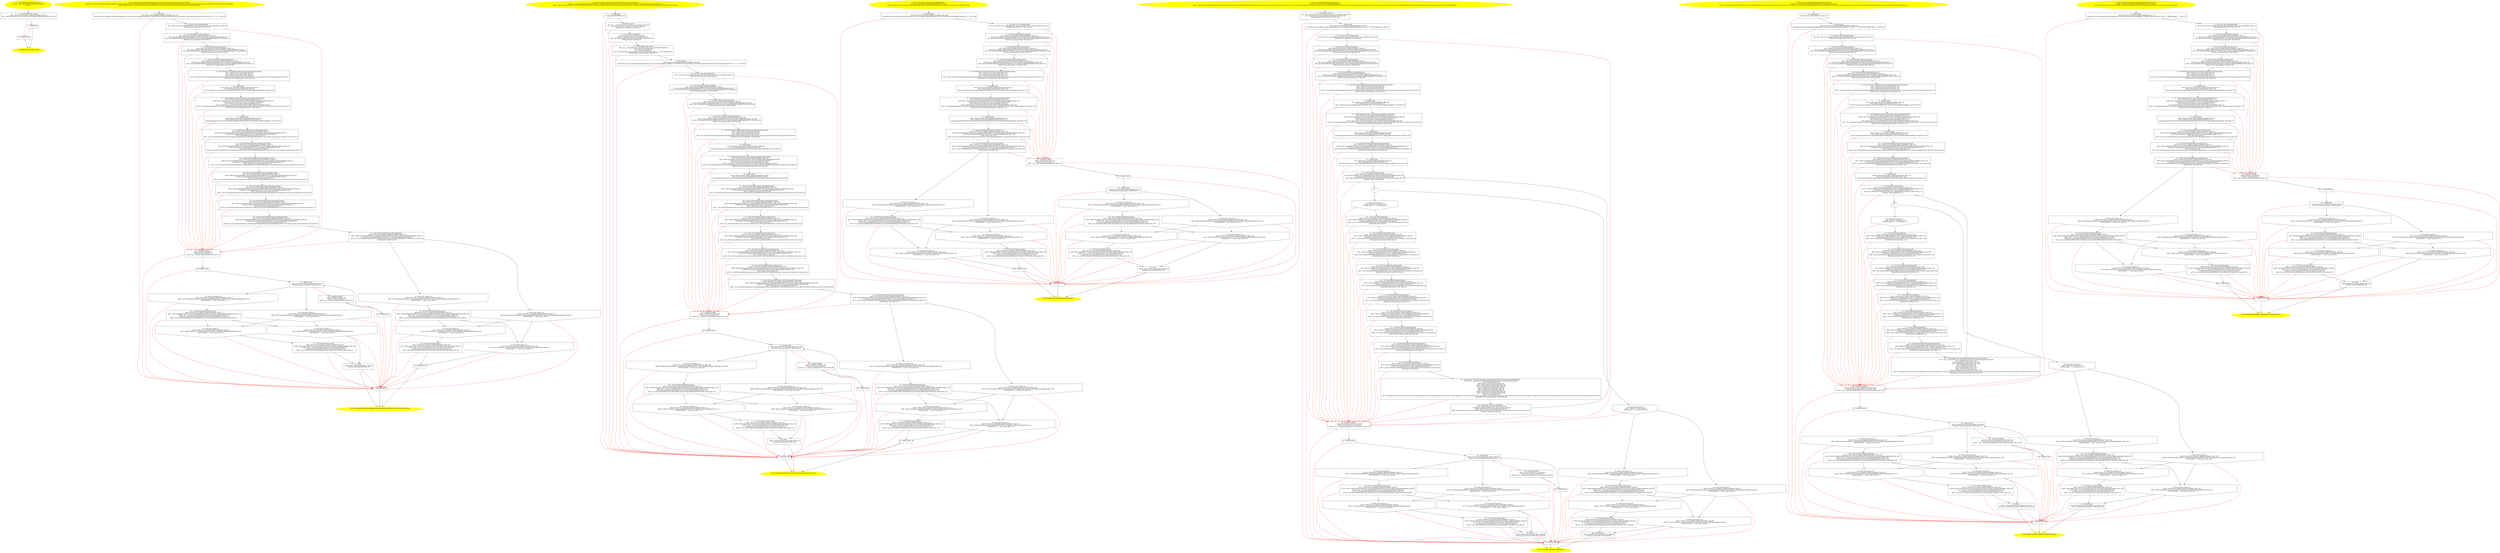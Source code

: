 /* @generated */
digraph cfg {
"com.stn.helpers.ApplicationHelper.<init>().232edaad393851db0a555bd8924ace39_1" [label="1: Start ApplicationHelper.<init>()\nFormals:  this:com.stn.helpers.ApplicationHelper*\nLocals:  \n  " color=yellow style=filled]
	

	 "com.stn.helpers.ApplicationHelper.<init>().232edaad393851db0a555bd8924ace39_1" -> "com.stn.helpers.ApplicationHelper.<init>().232edaad393851db0a555bd8924ace39_4" ;
"com.stn.helpers.ApplicationHelper.<init>().232edaad393851db0a555bd8924ace39_2" [label="2: Exit ApplicationHelper.<init>() \n  " color=yellow style=filled]
	

"com.stn.helpers.ApplicationHelper.<init>().232edaad393851db0a555bd8924ace39_3" [label="3:  exceptions sink \n  " shape="box"]
	

	 "com.stn.helpers.ApplicationHelper.<init>().232edaad393851db0a555bd8924ace39_3" -> "com.stn.helpers.ApplicationHelper.<init>().232edaad393851db0a555bd8924ace39_2" ;
"com.stn.helpers.ApplicationHelper.<init>().232edaad393851db0a555bd8924ace39_4" [label="4:  Call DBConnection.<init>() \n   n$0=*&this:com.stn.helpers.ApplicationHelper* [line 13]\n  n$1=_fun_DBConnection.<init>()(n$0:com.stn.helpers.ApplicationHelper*) [line 13]\n " shape="box"]
	

	 "com.stn.helpers.ApplicationHelper.<init>().232edaad393851db0a555bd8924ace39_4" -> "com.stn.helpers.ApplicationHelper.<init>().232edaad393851db0a555bd8924ace39_5" ;
	 "com.stn.helpers.ApplicationHelper.<init>().232edaad393851db0a555bd8924ace39_4" -> "com.stn.helpers.ApplicationHelper.<init>().232edaad393851db0a555bd8924ace39_3" [color="red" ];
"com.stn.helpers.ApplicationHelper.<init>().232edaad393851db0a555bd8924ace39_5" [label="5:  method_body \n  " shape="box"]
	

	 "com.stn.helpers.ApplicationHelper.<init>().232edaad393851db0a555bd8924ace39_5" -> "com.stn.helpers.ApplicationHelper.<init>().232edaad393851db0a555bd8924ace39_2" ;
	 "com.stn.helpers.ApplicationHelper.<init>().232edaad393851db0a555bd8924ace39_5" -> "com.stn.helpers.ApplicationHelper.<init>().232edaad393851db0a555bd8924ace39_3" [color="red" ];
"com.stn.helpers.ApplicationHelper.addApplication(java.lang.String,java.lang.String,java.lang.String,.35ceaf02a72f538e324915a3f4bcacf6_1" [label="1: Start void ApplicationHelper.addApplication(String,String,String,String,String,String,String)\nFormals:  this:com.stn.helpers.ApplicationHelper* email:java.lang.String* firstName:java.lang.String* lastName:java.lang.String* facultate:java.lang.String* serie:java.lang.String* grupa:java.lang.String* document:java.lang.String*\nLocals:  $bcvar8:void CatchVar176:void $irvar6:void $irvar5:void $irvar4:void $irvar3:void $irvar2:void $irvar1:void $irvar0:void \n  " color=yellow style=filled]
	

	 "com.stn.helpers.ApplicationHelper.addApplication(java.lang.String,java.lang.String,java.lang.String,.35ceaf02a72f538e324915a3f4bcacf6_1" -> "com.stn.helpers.ApplicationHelper.addApplication(java.lang.String,java.lang.String,java.lang.String,.35ceaf02a72f538e324915a3f4bcacf6_4" ;
"com.stn.helpers.ApplicationHelper.addApplication(java.lang.String,java.lang.String,java.lang.String,.35ceaf02a72f538e324915a3f4bcacf6_2" [label="2: Exit void ApplicationHelper.addApplication(String,String,String,String,String,String,String) \n  " color=yellow style=filled]
	

"com.stn.helpers.ApplicationHelper.addApplication(java.lang.String,java.lang.String,java.lang.String,.35ceaf02a72f538e324915a3f4bcacf6_3" [label="3:  exceptions sink \n  " shape="box"]
	

	 "com.stn.helpers.ApplicationHelper.addApplication(java.lang.String,java.lang.String,java.lang.String,.35ceaf02a72f538e324915a3f4bcacf6_3" -> "com.stn.helpers.ApplicationHelper.addApplication(java.lang.String,java.lang.String,java.lang.String,.35ceaf02a72f538e324915a3f4bcacf6_2" ;
"com.stn.helpers.ApplicationHelper.addApplication(java.lang.String,java.lang.String,java.lang.String,.35ceaf02a72f538e324915a3f4bcacf6_4" [label="4:  method_body \n   n$0=*&this:com.stn.helpers.ApplicationHelper* [line 16]\n  *n$0.query:com.stn.helpers.ApplicationHelper(root com.stn.helpers.ApplicationHelper)=\"INSERT INTO applications(Nume,Prenume,Facultate,Serie,Grupa,Email,Document) VALUES (?,?,?,?,?,?,?)\" [line 16]\n " shape="box"]
	

	 "com.stn.helpers.ApplicationHelper.addApplication(java.lang.String,java.lang.String,java.lang.String,.35ceaf02a72f538e324915a3f4bcacf6_4" -> "com.stn.helpers.ApplicationHelper.addApplication(java.lang.String,java.lang.String,java.lang.String,.35ceaf02a72f538e324915a3f4bcacf6_5" ;
	 "com.stn.helpers.ApplicationHelper.addApplication(java.lang.String,java.lang.String,java.lang.String,.35ceaf02a72f538e324915a3f4bcacf6_4" -> "com.stn.helpers.ApplicationHelper.addApplication(java.lang.String,java.lang.String,java.lang.String,.35ceaf02a72f538e324915a3f4bcacf6_3" [color="red" ];
"com.stn.helpers.ApplicationHelper.addApplication(java.lang.String,java.lang.String,java.lang.String,.35ceaf02a72f538e324915a3f4bcacf6_5" [label="5:  Call Class Class.forName(String) \n   n$1=_fun_Class Class.forName(String)(\"com.mysql.jdbc.Driver\":java.lang.Object*) [line 19]\n  *&$irvar0:java.lang.Class*=n$1 [line 19]\n " shape="box"]
	

	 "com.stn.helpers.ApplicationHelper.addApplication(java.lang.String,java.lang.String,java.lang.String,.35ceaf02a72f538e324915a3f4bcacf6_5" -> "com.stn.helpers.ApplicationHelper.addApplication(java.lang.String,java.lang.String,java.lang.String,.35ceaf02a72f538e324915a3f4bcacf6_6" ;
	 "com.stn.helpers.ApplicationHelper.addApplication(java.lang.String,java.lang.String,java.lang.String,.35ceaf02a72f538e324915a3f4bcacf6_5" -> "com.stn.helpers.ApplicationHelper.addApplication(java.lang.String,java.lang.String,java.lang.String,.35ceaf02a72f538e324915a3f4bcacf6_37" [color="red" ];
"com.stn.helpers.ApplicationHelper.addApplication(java.lang.String,java.lang.String,java.lang.String,.35ceaf02a72f538e324915a3f4bcacf6_6" [label="6:  Call String DBConnection.getHost() \n   n$2=*&this:com.stn.helpers.ApplicationHelper* [line 20]\n  _=*n$2:com.stn.helpers.ApplicationHelper*(root com.stn.helpers.ApplicationHelper) [line 20]\n  n$4=_fun_String DBConnection.getHost()(n$2:com.stn.helpers.ApplicationHelper*) virtual [line 20]\n  *&$irvar1:java.lang.String*=n$4 [line 20]\n " shape="box"]
	

	 "com.stn.helpers.ApplicationHelper.addApplication(java.lang.String,java.lang.String,java.lang.String,.35ceaf02a72f538e324915a3f4bcacf6_6" -> "com.stn.helpers.ApplicationHelper.addApplication(java.lang.String,java.lang.String,java.lang.String,.35ceaf02a72f538e324915a3f4bcacf6_7" ;
	 "com.stn.helpers.ApplicationHelper.addApplication(java.lang.String,java.lang.String,java.lang.String,.35ceaf02a72f538e324915a3f4bcacf6_6" -> "com.stn.helpers.ApplicationHelper.addApplication(java.lang.String,java.lang.String,java.lang.String,.35ceaf02a72f538e324915a3f4bcacf6_37" [color="red" ];
"com.stn.helpers.ApplicationHelper.addApplication(java.lang.String,java.lang.String,java.lang.String,.35ceaf02a72f538e324915a3f4bcacf6_7" [label="7:  Call String DBConnection.getUser() \n   n$5=*&this:com.stn.helpers.ApplicationHelper* [line 20]\n  _=*n$5:com.stn.helpers.ApplicationHelper*(root com.stn.helpers.ApplicationHelper) [line 20]\n  n$7=_fun_String DBConnection.getUser()(n$5:com.stn.helpers.ApplicationHelper*) virtual [line 20]\n  *&$irvar2:java.lang.String*=n$7 [line 20]\n " shape="box"]
	

	 "com.stn.helpers.ApplicationHelper.addApplication(java.lang.String,java.lang.String,java.lang.String,.35ceaf02a72f538e324915a3f4bcacf6_7" -> "com.stn.helpers.ApplicationHelper.addApplication(java.lang.String,java.lang.String,java.lang.String,.35ceaf02a72f538e324915a3f4bcacf6_8" ;
	 "com.stn.helpers.ApplicationHelper.addApplication(java.lang.String,java.lang.String,java.lang.String,.35ceaf02a72f538e324915a3f4bcacf6_7" -> "com.stn.helpers.ApplicationHelper.addApplication(java.lang.String,java.lang.String,java.lang.String,.35ceaf02a72f538e324915a3f4bcacf6_37" [color="red" ];
"com.stn.helpers.ApplicationHelper.addApplication(java.lang.String,java.lang.String,java.lang.String,.35ceaf02a72f538e324915a3f4bcacf6_8" [label="8:  Call String DBConnection.getPassword() \n   n$8=*&this:com.stn.helpers.ApplicationHelper* [line 20]\n  _=*n$8:com.stn.helpers.ApplicationHelper*(root com.stn.helpers.ApplicationHelper) [line 20]\n  n$10=_fun_String DBConnection.getPassword()(n$8:com.stn.helpers.ApplicationHelper*) virtual [line 20]\n  *&$irvar3:java.lang.String*=n$10 [line 20]\n " shape="box"]
	

	 "com.stn.helpers.ApplicationHelper.addApplication(java.lang.String,java.lang.String,java.lang.String,.35ceaf02a72f538e324915a3f4bcacf6_8" -> "com.stn.helpers.ApplicationHelper.addApplication(java.lang.String,java.lang.String,java.lang.String,.35ceaf02a72f538e324915a3f4bcacf6_9" ;
	 "com.stn.helpers.ApplicationHelper.addApplication(java.lang.String,java.lang.String,java.lang.String,.35ceaf02a72f538e324915a3f4bcacf6_8" -> "com.stn.helpers.ApplicationHelper.addApplication(java.lang.String,java.lang.String,java.lang.String,.35ceaf02a72f538e324915a3f4bcacf6_37" [color="red" ];
"com.stn.helpers.ApplicationHelper.addApplication(java.lang.String,java.lang.String,java.lang.String,.35ceaf02a72f538e324915a3f4bcacf6_9" [label="9:  Call Connection DriverManager.getConnection(String,String,String) \n   n$11=*&$irvar1:java.lang.String* [line 20]\n  n$12=*&$irvar2:java.lang.String* [line 20]\n  n$13=*&$irvar3:java.lang.String* [line 20]\n  n$14=_fun_Connection DriverManager.getConnection(String,String,String)(n$11:java.lang.String*,n$12:java.lang.String*,n$13:java.lang.String*) [line 20]\n  *&$irvar4:java.sql.Connection*=n$14 [line 20]\n " shape="box"]
	

	 "com.stn.helpers.ApplicationHelper.addApplication(java.lang.String,java.lang.String,java.lang.String,.35ceaf02a72f538e324915a3f4bcacf6_9" -> "com.stn.helpers.ApplicationHelper.addApplication(java.lang.String,java.lang.String,java.lang.String,.35ceaf02a72f538e324915a3f4bcacf6_10" ;
	 "com.stn.helpers.ApplicationHelper.addApplication(java.lang.String,java.lang.String,java.lang.String,.35ceaf02a72f538e324915a3f4bcacf6_9" -> "com.stn.helpers.ApplicationHelper.addApplication(java.lang.String,java.lang.String,java.lang.String,.35ceaf02a72f538e324915a3f4bcacf6_37" [color="red" ];
"com.stn.helpers.ApplicationHelper.addApplication(java.lang.String,java.lang.String,java.lang.String,.35ceaf02a72f538e324915a3f4bcacf6_10" [label="10:  method_body \n   n$15=*&this:com.stn.helpers.ApplicationHelper* [line 20]\n  n$16=*&$irvar4:java.sql.Connection* [line 20]\n  *n$15.connection:com.stn.helpers.ApplicationHelper(root com.stn.helpers.ApplicationHelper)=n$16 [line 20]\n " shape="box"]
	

	 "com.stn.helpers.ApplicationHelper.addApplication(java.lang.String,java.lang.String,java.lang.String,.35ceaf02a72f538e324915a3f4bcacf6_10" -> "com.stn.helpers.ApplicationHelper.addApplication(java.lang.String,java.lang.String,java.lang.String,.35ceaf02a72f538e324915a3f4bcacf6_11" ;
	 "com.stn.helpers.ApplicationHelper.addApplication(java.lang.String,java.lang.String,java.lang.String,.35ceaf02a72f538e324915a3f4bcacf6_10" -> "com.stn.helpers.ApplicationHelper.addApplication(java.lang.String,java.lang.String,java.lang.String,.35ceaf02a72f538e324915a3f4bcacf6_37" [color="red" ];
"com.stn.helpers.ApplicationHelper.addApplication(java.lang.String,java.lang.String,java.lang.String,.35ceaf02a72f538e324915a3f4bcacf6_11" [label="11:  Call PreparedStatement Connection.prepareStatement(String) \n   n$17=*&this:com.stn.helpers.ApplicationHelper* [line 21]\n  n$18=*n$17.connection:java.sql.Connection*(root com.stn.helpers.ApplicationHelper) [line 21]\n  _=*n$18:java.sql.Connection*(root java.sql.Connection) [line 21]\n  n$20=*&this:com.stn.helpers.ApplicationHelper* [line 21]\n  n$21=*n$20.query:java.lang.String*(root com.stn.helpers.ApplicationHelper) [line 21]\n  n$22=_fun_PreparedStatement Connection.prepareStatement(String)(n$18:java.sql.Connection*,n$21:java.lang.String*) interface virtual [line 21]\n  *&$irvar5:java.sql.PreparedStatement*=n$22 [line 21]\n " shape="box"]
	

	 "com.stn.helpers.ApplicationHelper.addApplication(java.lang.String,java.lang.String,java.lang.String,.35ceaf02a72f538e324915a3f4bcacf6_11" -> "com.stn.helpers.ApplicationHelper.addApplication(java.lang.String,java.lang.String,java.lang.String,.35ceaf02a72f538e324915a3f4bcacf6_12" ;
	 "com.stn.helpers.ApplicationHelper.addApplication(java.lang.String,java.lang.String,java.lang.String,.35ceaf02a72f538e324915a3f4bcacf6_11" -> "com.stn.helpers.ApplicationHelper.addApplication(java.lang.String,java.lang.String,java.lang.String,.35ceaf02a72f538e324915a3f4bcacf6_37" [color="red" ];
"com.stn.helpers.ApplicationHelper.addApplication(java.lang.String,java.lang.String,java.lang.String,.35ceaf02a72f538e324915a3f4bcacf6_12" [label="12:  method_body \n   n$23=*&this:com.stn.helpers.ApplicationHelper* [line 21]\n  n$24=*&$irvar5:java.sql.PreparedStatement* [line 21]\n  *n$23.preparedStatement:com.stn.helpers.ApplicationHelper(root com.stn.helpers.ApplicationHelper)=n$24 [line 21]\n " shape="box"]
	

	 "com.stn.helpers.ApplicationHelper.addApplication(java.lang.String,java.lang.String,java.lang.String,.35ceaf02a72f538e324915a3f4bcacf6_12" -> "com.stn.helpers.ApplicationHelper.addApplication(java.lang.String,java.lang.String,java.lang.String,.35ceaf02a72f538e324915a3f4bcacf6_13" ;
	 "com.stn.helpers.ApplicationHelper.addApplication(java.lang.String,java.lang.String,java.lang.String,.35ceaf02a72f538e324915a3f4bcacf6_12" -> "com.stn.helpers.ApplicationHelper.addApplication(java.lang.String,java.lang.String,java.lang.String,.35ceaf02a72f538e324915a3f4bcacf6_37" [color="red" ];
"com.stn.helpers.ApplicationHelper.addApplication(java.lang.String,java.lang.String,java.lang.String,.35ceaf02a72f538e324915a3f4bcacf6_13" [label="13:  Call void PreparedStatement.setString(int,String) \n   n$25=*&this:com.stn.helpers.ApplicationHelper* [line 22]\n  n$26=*n$25.preparedStatement:java.sql.PreparedStatement*(root com.stn.helpers.ApplicationHelper) [line 22]\n  _=*n$26:java.sql.PreparedStatement*(root java.sql.PreparedStatement) [line 22]\n  n$28=*&firstName:java.lang.String* [line 22]\n  n$29=_fun_void PreparedStatement.setString(int,String)(n$26:java.sql.PreparedStatement*,1:int,n$28:java.lang.String*) interface virtual [line 22]\n " shape="box"]
	

	 "com.stn.helpers.ApplicationHelper.addApplication(java.lang.String,java.lang.String,java.lang.String,.35ceaf02a72f538e324915a3f4bcacf6_13" -> "com.stn.helpers.ApplicationHelper.addApplication(java.lang.String,java.lang.String,java.lang.String,.35ceaf02a72f538e324915a3f4bcacf6_14" ;
	 "com.stn.helpers.ApplicationHelper.addApplication(java.lang.String,java.lang.String,java.lang.String,.35ceaf02a72f538e324915a3f4bcacf6_13" -> "com.stn.helpers.ApplicationHelper.addApplication(java.lang.String,java.lang.String,java.lang.String,.35ceaf02a72f538e324915a3f4bcacf6_37" [color="red" ];
"com.stn.helpers.ApplicationHelper.addApplication(java.lang.String,java.lang.String,java.lang.String,.35ceaf02a72f538e324915a3f4bcacf6_14" [label="14:  Call void PreparedStatement.setString(int,String) \n   n$30=*&this:com.stn.helpers.ApplicationHelper* [line 23]\n  n$31=*n$30.preparedStatement:java.sql.PreparedStatement*(root com.stn.helpers.ApplicationHelper) [line 23]\n  _=*n$31:java.sql.PreparedStatement*(root java.sql.PreparedStatement) [line 23]\n  n$33=*&lastName:java.lang.String* [line 23]\n  n$34=_fun_void PreparedStatement.setString(int,String)(n$31:java.sql.PreparedStatement*,2:int,n$33:java.lang.String*) interface virtual [line 23]\n " shape="box"]
	

	 "com.stn.helpers.ApplicationHelper.addApplication(java.lang.String,java.lang.String,java.lang.String,.35ceaf02a72f538e324915a3f4bcacf6_14" -> "com.stn.helpers.ApplicationHelper.addApplication(java.lang.String,java.lang.String,java.lang.String,.35ceaf02a72f538e324915a3f4bcacf6_15" ;
	 "com.stn.helpers.ApplicationHelper.addApplication(java.lang.String,java.lang.String,java.lang.String,.35ceaf02a72f538e324915a3f4bcacf6_14" -> "com.stn.helpers.ApplicationHelper.addApplication(java.lang.String,java.lang.String,java.lang.String,.35ceaf02a72f538e324915a3f4bcacf6_37" [color="red" ];
"com.stn.helpers.ApplicationHelper.addApplication(java.lang.String,java.lang.String,java.lang.String,.35ceaf02a72f538e324915a3f4bcacf6_15" [label="15:  Call void PreparedStatement.setString(int,String) \n   n$35=*&this:com.stn.helpers.ApplicationHelper* [line 24]\n  n$36=*n$35.preparedStatement:java.sql.PreparedStatement*(root com.stn.helpers.ApplicationHelper) [line 24]\n  _=*n$36:java.sql.PreparedStatement*(root java.sql.PreparedStatement) [line 24]\n  n$38=*&facultate:java.lang.String* [line 24]\n  n$39=_fun_void PreparedStatement.setString(int,String)(n$36:java.sql.PreparedStatement*,3:int,n$38:java.lang.String*) interface virtual [line 24]\n " shape="box"]
	

	 "com.stn.helpers.ApplicationHelper.addApplication(java.lang.String,java.lang.String,java.lang.String,.35ceaf02a72f538e324915a3f4bcacf6_15" -> "com.stn.helpers.ApplicationHelper.addApplication(java.lang.String,java.lang.String,java.lang.String,.35ceaf02a72f538e324915a3f4bcacf6_16" ;
	 "com.stn.helpers.ApplicationHelper.addApplication(java.lang.String,java.lang.String,java.lang.String,.35ceaf02a72f538e324915a3f4bcacf6_15" -> "com.stn.helpers.ApplicationHelper.addApplication(java.lang.String,java.lang.String,java.lang.String,.35ceaf02a72f538e324915a3f4bcacf6_37" [color="red" ];
"com.stn.helpers.ApplicationHelper.addApplication(java.lang.String,java.lang.String,java.lang.String,.35ceaf02a72f538e324915a3f4bcacf6_16" [label="16:  Call void PreparedStatement.setString(int,String) \n   n$40=*&this:com.stn.helpers.ApplicationHelper* [line 25]\n  n$41=*n$40.preparedStatement:java.sql.PreparedStatement*(root com.stn.helpers.ApplicationHelper) [line 25]\n  _=*n$41:java.sql.PreparedStatement*(root java.sql.PreparedStatement) [line 25]\n  n$43=*&serie:java.lang.String* [line 25]\n  n$44=_fun_void PreparedStatement.setString(int,String)(n$41:java.sql.PreparedStatement*,4:int,n$43:java.lang.String*) interface virtual [line 25]\n " shape="box"]
	

	 "com.stn.helpers.ApplicationHelper.addApplication(java.lang.String,java.lang.String,java.lang.String,.35ceaf02a72f538e324915a3f4bcacf6_16" -> "com.stn.helpers.ApplicationHelper.addApplication(java.lang.String,java.lang.String,java.lang.String,.35ceaf02a72f538e324915a3f4bcacf6_17" ;
	 "com.stn.helpers.ApplicationHelper.addApplication(java.lang.String,java.lang.String,java.lang.String,.35ceaf02a72f538e324915a3f4bcacf6_16" -> "com.stn.helpers.ApplicationHelper.addApplication(java.lang.String,java.lang.String,java.lang.String,.35ceaf02a72f538e324915a3f4bcacf6_37" [color="red" ];
"com.stn.helpers.ApplicationHelper.addApplication(java.lang.String,java.lang.String,java.lang.String,.35ceaf02a72f538e324915a3f4bcacf6_17" [label="17:  Call void PreparedStatement.setString(int,String) \n   n$45=*&this:com.stn.helpers.ApplicationHelper* [line 26]\n  n$46=*n$45.preparedStatement:java.sql.PreparedStatement*(root com.stn.helpers.ApplicationHelper) [line 26]\n  _=*n$46:java.sql.PreparedStatement*(root java.sql.PreparedStatement) [line 26]\n  n$48=*&grupa:java.lang.String* [line 26]\n  n$49=_fun_void PreparedStatement.setString(int,String)(n$46:java.sql.PreparedStatement*,5:int,n$48:java.lang.String*) interface virtual [line 26]\n " shape="box"]
	

	 "com.stn.helpers.ApplicationHelper.addApplication(java.lang.String,java.lang.String,java.lang.String,.35ceaf02a72f538e324915a3f4bcacf6_17" -> "com.stn.helpers.ApplicationHelper.addApplication(java.lang.String,java.lang.String,java.lang.String,.35ceaf02a72f538e324915a3f4bcacf6_18" ;
	 "com.stn.helpers.ApplicationHelper.addApplication(java.lang.String,java.lang.String,java.lang.String,.35ceaf02a72f538e324915a3f4bcacf6_17" -> "com.stn.helpers.ApplicationHelper.addApplication(java.lang.String,java.lang.String,java.lang.String,.35ceaf02a72f538e324915a3f4bcacf6_37" [color="red" ];
"com.stn.helpers.ApplicationHelper.addApplication(java.lang.String,java.lang.String,java.lang.String,.35ceaf02a72f538e324915a3f4bcacf6_18" [label="18:  Call void PreparedStatement.setString(int,String) \n   n$50=*&this:com.stn.helpers.ApplicationHelper* [line 27]\n  n$51=*n$50.preparedStatement:java.sql.PreparedStatement*(root com.stn.helpers.ApplicationHelper) [line 27]\n  _=*n$51:java.sql.PreparedStatement*(root java.sql.PreparedStatement) [line 27]\n  n$53=*&email:java.lang.String* [line 27]\n  n$54=_fun_void PreparedStatement.setString(int,String)(n$51:java.sql.PreparedStatement*,6:int,n$53:java.lang.String*) interface virtual [line 27]\n " shape="box"]
	

	 "com.stn.helpers.ApplicationHelper.addApplication(java.lang.String,java.lang.String,java.lang.String,.35ceaf02a72f538e324915a3f4bcacf6_18" -> "com.stn.helpers.ApplicationHelper.addApplication(java.lang.String,java.lang.String,java.lang.String,.35ceaf02a72f538e324915a3f4bcacf6_19" ;
	 "com.stn.helpers.ApplicationHelper.addApplication(java.lang.String,java.lang.String,java.lang.String,.35ceaf02a72f538e324915a3f4bcacf6_18" -> "com.stn.helpers.ApplicationHelper.addApplication(java.lang.String,java.lang.String,java.lang.String,.35ceaf02a72f538e324915a3f4bcacf6_37" [color="red" ];
"com.stn.helpers.ApplicationHelper.addApplication(java.lang.String,java.lang.String,java.lang.String,.35ceaf02a72f538e324915a3f4bcacf6_19" [label="19:  Call void PreparedStatement.setString(int,String) \n   n$55=*&this:com.stn.helpers.ApplicationHelper* [line 28]\n  n$56=*n$55.preparedStatement:java.sql.PreparedStatement*(root com.stn.helpers.ApplicationHelper) [line 28]\n  _=*n$56:java.sql.PreparedStatement*(root java.sql.PreparedStatement) [line 28]\n  n$58=*&document:java.lang.String* [line 28]\n  n$59=_fun_void PreparedStatement.setString(int,String)(n$56:java.sql.PreparedStatement*,7:int,n$58:java.lang.String*) interface virtual [line 28]\n " shape="box"]
	

	 "com.stn.helpers.ApplicationHelper.addApplication(java.lang.String,java.lang.String,java.lang.String,.35ceaf02a72f538e324915a3f4bcacf6_19" -> "com.stn.helpers.ApplicationHelper.addApplication(java.lang.String,java.lang.String,java.lang.String,.35ceaf02a72f538e324915a3f4bcacf6_20" ;
	 "com.stn.helpers.ApplicationHelper.addApplication(java.lang.String,java.lang.String,java.lang.String,.35ceaf02a72f538e324915a3f4bcacf6_19" -> "com.stn.helpers.ApplicationHelper.addApplication(java.lang.String,java.lang.String,java.lang.String,.35ceaf02a72f538e324915a3f4bcacf6_37" [color="red" ];
"com.stn.helpers.ApplicationHelper.addApplication(java.lang.String,java.lang.String,java.lang.String,.35ceaf02a72f538e324915a3f4bcacf6_20" [label="20:  Call int PreparedStatement.executeUpdate() \n   n$60=*&this:com.stn.helpers.ApplicationHelper* [line 29]\n  n$61=*n$60.preparedStatement:java.sql.PreparedStatement*(root com.stn.helpers.ApplicationHelper) [line 29]\n  _=*n$61:java.sql.PreparedStatement*(root java.sql.PreparedStatement) [line 29]\n  n$63=_fun_int PreparedStatement.executeUpdate()(n$61:java.sql.PreparedStatement*) interface virtual [line 29]\n  *&$irvar6:int=n$63 [line 29]\n " shape="box"]
	

	 "com.stn.helpers.ApplicationHelper.addApplication(java.lang.String,java.lang.String,java.lang.String,.35ceaf02a72f538e324915a3f4bcacf6_20" -> "com.stn.helpers.ApplicationHelper.addApplication(java.lang.String,java.lang.String,java.lang.String,.35ceaf02a72f538e324915a3f4bcacf6_21" ;
	 "com.stn.helpers.ApplicationHelper.addApplication(java.lang.String,java.lang.String,java.lang.String,.35ceaf02a72f538e324915a3f4bcacf6_20" -> "com.stn.helpers.ApplicationHelper.addApplication(java.lang.String,java.lang.String,java.lang.String,.35ceaf02a72f538e324915a3f4bcacf6_22" ;
	 "com.stn.helpers.ApplicationHelper.addApplication(java.lang.String,java.lang.String,java.lang.String,.35ceaf02a72f538e324915a3f4bcacf6_20" -> "com.stn.helpers.ApplicationHelper.addApplication(java.lang.String,java.lang.String,java.lang.String,.35ceaf02a72f538e324915a3f4bcacf6_37" [color="red" ];
"com.stn.helpers.ApplicationHelper.addApplication(java.lang.String,java.lang.String,java.lang.String,.35ceaf02a72f538e324915a3f4bcacf6_21" [label="21: Prune (true branch, if) \n   n$64=*&this:com.stn.helpers.ApplicationHelper* [line 31]\n  n$65=*n$64.preparedStatement:java.sql.PreparedStatement*(root com.stn.helpers.ApplicationHelper) [line 31]\n  PRUNE(!(n$65 == null), true); [line 31]\n " shape="invhouse"]
	

	 "com.stn.helpers.ApplicationHelper.addApplication(java.lang.String,java.lang.String,java.lang.String,.35ceaf02a72f538e324915a3f4bcacf6_21" -> "com.stn.helpers.ApplicationHelper.addApplication(java.lang.String,java.lang.String,java.lang.String,.35ceaf02a72f538e324915a3f4bcacf6_23" ;
	 "com.stn.helpers.ApplicationHelper.addApplication(java.lang.String,java.lang.String,java.lang.String,.35ceaf02a72f538e324915a3f4bcacf6_21" -> "com.stn.helpers.ApplicationHelper.addApplication(java.lang.String,java.lang.String,java.lang.String,.35ceaf02a72f538e324915a3f4bcacf6_3" [color="red" ];
"com.stn.helpers.ApplicationHelper.addApplication(java.lang.String,java.lang.String,java.lang.String,.35ceaf02a72f538e324915a3f4bcacf6_22" [label="22: Prune (false branch, if) \n   n$64=*&this:com.stn.helpers.ApplicationHelper* [line 31]\n  n$65=*n$64.preparedStatement:java.sql.PreparedStatement*(root com.stn.helpers.ApplicationHelper) [line 31]\n  PRUNE((n$65 == null), false); [line 31]\n " shape="invhouse"]
	

	 "com.stn.helpers.ApplicationHelper.addApplication(java.lang.String,java.lang.String,java.lang.String,.35ceaf02a72f538e324915a3f4bcacf6_22" -> "com.stn.helpers.ApplicationHelper.addApplication(java.lang.String,java.lang.String,java.lang.String,.35ceaf02a72f538e324915a3f4bcacf6_24" ;
	 "com.stn.helpers.ApplicationHelper.addApplication(java.lang.String,java.lang.String,java.lang.String,.35ceaf02a72f538e324915a3f4bcacf6_22" -> "com.stn.helpers.ApplicationHelper.addApplication(java.lang.String,java.lang.String,java.lang.String,.35ceaf02a72f538e324915a3f4bcacf6_25" ;
	 "com.stn.helpers.ApplicationHelper.addApplication(java.lang.String,java.lang.String,java.lang.String,.35ceaf02a72f538e324915a3f4bcacf6_22" -> "com.stn.helpers.ApplicationHelper.addApplication(java.lang.String,java.lang.String,java.lang.String,.35ceaf02a72f538e324915a3f4bcacf6_3" [color="red" ];
"com.stn.helpers.ApplicationHelper.addApplication(java.lang.String,java.lang.String,java.lang.String,.35ceaf02a72f538e324915a3f4bcacf6_23" [label="23:  Call void PreparedStatement.close() \n   n$66=*&this:com.stn.helpers.ApplicationHelper* [line 32]\n  n$67=*n$66.preparedStatement:java.sql.PreparedStatement*(root com.stn.helpers.ApplicationHelper) [line 32]\n  n$70=_fun___set_mem_attribute(n$67:java.sql.PreparedStatement*) [line 32]\n  _=*n$67:java.sql.PreparedStatement*(root java.sql.PreparedStatement) [line 32]\n  n$69=_fun_void PreparedStatement.close()(n$67:java.sql.PreparedStatement*) interface virtual [line 32]\n " shape="box"]
	

	 "com.stn.helpers.ApplicationHelper.addApplication(java.lang.String,java.lang.String,java.lang.String,.35ceaf02a72f538e324915a3f4bcacf6_23" -> "com.stn.helpers.ApplicationHelper.addApplication(java.lang.String,java.lang.String,java.lang.String,.35ceaf02a72f538e324915a3f4bcacf6_24" ;
	 "com.stn.helpers.ApplicationHelper.addApplication(java.lang.String,java.lang.String,java.lang.String,.35ceaf02a72f538e324915a3f4bcacf6_23" -> "com.stn.helpers.ApplicationHelper.addApplication(java.lang.String,java.lang.String,java.lang.String,.35ceaf02a72f538e324915a3f4bcacf6_25" ;
	 "com.stn.helpers.ApplicationHelper.addApplication(java.lang.String,java.lang.String,java.lang.String,.35ceaf02a72f538e324915a3f4bcacf6_23" -> "com.stn.helpers.ApplicationHelper.addApplication(java.lang.String,java.lang.String,java.lang.String,.35ceaf02a72f538e324915a3f4bcacf6_3" [color="red" ];
"com.stn.helpers.ApplicationHelper.addApplication(java.lang.String,java.lang.String,java.lang.String,.35ceaf02a72f538e324915a3f4bcacf6_24" [label="24: Prune (true branch, if) \n   n$71=*&this:com.stn.helpers.ApplicationHelper* [line 33]\n  n$72=*n$71.connection:java.sql.Connection*(root com.stn.helpers.ApplicationHelper) [line 33]\n  PRUNE(!(n$72 == null), true); [line 33]\n " shape="invhouse"]
	

	 "com.stn.helpers.ApplicationHelper.addApplication(java.lang.String,java.lang.String,java.lang.String,.35ceaf02a72f538e324915a3f4bcacf6_24" -> "com.stn.helpers.ApplicationHelper.addApplication(java.lang.String,java.lang.String,java.lang.String,.35ceaf02a72f538e324915a3f4bcacf6_26" ;
	 "com.stn.helpers.ApplicationHelper.addApplication(java.lang.String,java.lang.String,java.lang.String,.35ceaf02a72f538e324915a3f4bcacf6_24" -> "com.stn.helpers.ApplicationHelper.addApplication(java.lang.String,java.lang.String,java.lang.String,.35ceaf02a72f538e324915a3f4bcacf6_3" [color="red" ];
"com.stn.helpers.ApplicationHelper.addApplication(java.lang.String,java.lang.String,java.lang.String,.35ceaf02a72f538e324915a3f4bcacf6_25" [label="25: Prune (false branch, if) \n   n$71=*&this:com.stn.helpers.ApplicationHelper* [line 33]\n  n$72=*n$71.connection:java.sql.Connection*(root com.stn.helpers.ApplicationHelper) [line 33]\n  PRUNE((n$72 == null), false); [line 33]\n " shape="invhouse"]
	

	 "com.stn.helpers.ApplicationHelper.addApplication(java.lang.String,java.lang.String,java.lang.String,.35ceaf02a72f538e324915a3f4bcacf6_25" -> "com.stn.helpers.ApplicationHelper.addApplication(java.lang.String,java.lang.String,java.lang.String,.35ceaf02a72f538e324915a3f4bcacf6_35" ;
	 "com.stn.helpers.ApplicationHelper.addApplication(java.lang.String,java.lang.String,java.lang.String,.35ceaf02a72f538e324915a3f4bcacf6_25" -> "com.stn.helpers.ApplicationHelper.addApplication(java.lang.String,java.lang.String,java.lang.String,.35ceaf02a72f538e324915a3f4bcacf6_3" [color="red" ];
"com.stn.helpers.ApplicationHelper.addApplication(java.lang.String,java.lang.String,java.lang.String,.35ceaf02a72f538e324915a3f4bcacf6_26" [label="26:  Call void Connection.close() \n   n$73=*&this:com.stn.helpers.ApplicationHelper* [line 34]\n  n$74=*n$73.connection:java.sql.Connection*(root com.stn.helpers.ApplicationHelper) [line 34]\n  n$77=_fun___set_mem_attribute(n$74:java.sql.Connection*) [line 34]\n  _=*n$74:java.sql.Connection*(root java.sql.Connection) [line 34]\n  n$76=_fun_void Connection.close()(n$74:java.sql.Connection*) interface virtual [line 34]\n " shape="box"]
	

	 "com.stn.helpers.ApplicationHelper.addApplication(java.lang.String,java.lang.String,java.lang.String,.35ceaf02a72f538e324915a3f4bcacf6_26" -> "com.stn.helpers.ApplicationHelper.addApplication(java.lang.String,java.lang.String,java.lang.String,.35ceaf02a72f538e324915a3f4bcacf6_35" ;
	 "com.stn.helpers.ApplicationHelper.addApplication(java.lang.String,java.lang.String,java.lang.String,.35ceaf02a72f538e324915a3f4bcacf6_26" -> "com.stn.helpers.ApplicationHelper.addApplication(java.lang.String,java.lang.String,java.lang.String,.35ceaf02a72f538e324915a3f4bcacf6_3" [color="red" ];
"com.stn.helpers.ApplicationHelper.addApplication(java.lang.String,java.lang.String,java.lang.String,.35ceaf02a72f538e324915a3f4bcacf6_27" [label="27:  method_body \n   n$78=*&CatchVar176:java.lang.Object* [line 31]\n  *&$bcvar8:java.lang.Object*=n$78 [line 31]\n " shape="box"]
	

	 "com.stn.helpers.ApplicationHelper.addApplication(java.lang.String,java.lang.String,java.lang.String,.35ceaf02a72f538e324915a3f4bcacf6_27" -> "com.stn.helpers.ApplicationHelper.addApplication(java.lang.String,java.lang.String,java.lang.String,.35ceaf02a72f538e324915a3f4bcacf6_28" ;
	 "com.stn.helpers.ApplicationHelper.addApplication(java.lang.String,java.lang.String,java.lang.String,.35ceaf02a72f538e324915a3f4bcacf6_27" -> "com.stn.helpers.ApplicationHelper.addApplication(java.lang.String,java.lang.String,java.lang.String,.35ceaf02a72f538e324915a3f4bcacf6_29" ;
	 "com.stn.helpers.ApplicationHelper.addApplication(java.lang.String,java.lang.String,java.lang.String,.35ceaf02a72f538e324915a3f4bcacf6_27" -> "com.stn.helpers.ApplicationHelper.addApplication(java.lang.String,java.lang.String,java.lang.String,.35ceaf02a72f538e324915a3f4bcacf6_39" [color="red" ];
"com.stn.helpers.ApplicationHelper.addApplication(java.lang.String,java.lang.String,java.lang.String,.35ceaf02a72f538e324915a3f4bcacf6_28" [label="28: Prune (true branch, if) \n   n$79=*&this:com.stn.helpers.ApplicationHelper* [line 31]\n  n$80=*n$79.preparedStatement:java.sql.PreparedStatement*(root com.stn.helpers.ApplicationHelper) [line 31]\n  PRUNE(!(n$80 == null), true); [line 31]\n " shape="invhouse"]
	

	 "com.stn.helpers.ApplicationHelper.addApplication(java.lang.String,java.lang.String,java.lang.String,.35ceaf02a72f538e324915a3f4bcacf6_28" -> "com.stn.helpers.ApplicationHelper.addApplication(java.lang.String,java.lang.String,java.lang.String,.35ceaf02a72f538e324915a3f4bcacf6_30" ;
	 "com.stn.helpers.ApplicationHelper.addApplication(java.lang.String,java.lang.String,java.lang.String,.35ceaf02a72f538e324915a3f4bcacf6_28" -> "com.stn.helpers.ApplicationHelper.addApplication(java.lang.String,java.lang.String,java.lang.String,.35ceaf02a72f538e324915a3f4bcacf6_3" [color="red" ];
"com.stn.helpers.ApplicationHelper.addApplication(java.lang.String,java.lang.String,java.lang.String,.35ceaf02a72f538e324915a3f4bcacf6_29" [label="29: Prune (false branch, if) \n   n$79=*&this:com.stn.helpers.ApplicationHelper* [line 31]\n  n$80=*n$79.preparedStatement:java.sql.PreparedStatement*(root com.stn.helpers.ApplicationHelper) [line 31]\n  PRUNE((n$80 == null), false); [line 31]\n " shape="invhouse"]
	

	 "com.stn.helpers.ApplicationHelper.addApplication(java.lang.String,java.lang.String,java.lang.String,.35ceaf02a72f538e324915a3f4bcacf6_29" -> "com.stn.helpers.ApplicationHelper.addApplication(java.lang.String,java.lang.String,java.lang.String,.35ceaf02a72f538e324915a3f4bcacf6_31" ;
	 "com.stn.helpers.ApplicationHelper.addApplication(java.lang.String,java.lang.String,java.lang.String,.35ceaf02a72f538e324915a3f4bcacf6_29" -> "com.stn.helpers.ApplicationHelper.addApplication(java.lang.String,java.lang.String,java.lang.String,.35ceaf02a72f538e324915a3f4bcacf6_32" ;
	 "com.stn.helpers.ApplicationHelper.addApplication(java.lang.String,java.lang.String,java.lang.String,.35ceaf02a72f538e324915a3f4bcacf6_29" -> "com.stn.helpers.ApplicationHelper.addApplication(java.lang.String,java.lang.String,java.lang.String,.35ceaf02a72f538e324915a3f4bcacf6_3" [color="red" ];
"com.stn.helpers.ApplicationHelper.addApplication(java.lang.String,java.lang.String,java.lang.String,.35ceaf02a72f538e324915a3f4bcacf6_30" [label="30:  Call void PreparedStatement.close() \n   n$81=*&this:com.stn.helpers.ApplicationHelper* [line 32]\n  n$82=*n$81.preparedStatement:java.sql.PreparedStatement*(root com.stn.helpers.ApplicationHelper) [line 32]\n  n$85=_fun___set_mem_attribute(n$82:java.sql.PreparedStatement*) [line 32]\n  _=*n$82:java.sql.PreparedStatement*(root java.sql.PreparedStatement) [line 32]\n  n$84=_fun_void PreparedStatement.close()(n$82:java.sql.PreparedStatement*) interface virtual [line 32]\n " shape="box"]
	

	 "com.stn.helpers.ApplicationHelper.addApplication(java.lang.String,java.lang.String,java.lang.String,.35ceaf02a72f538e324915a3f4bcacf6_30" -> "com.stn.helpers.ApplicationHelper.addApplication(java.lang.String,java.lang.String,java.lang.String,.35ceaf02a72f538e324915a3f4bcacf6_31" ;
	 "com.stn.helpers.ApplicationHelper.addApplication(java.lang.String,java.lang.String,java.lang.String,.35ceaf02a72f538e324915a3f4bcacf6_30" -> "com.stn.helpers.ApplicationHelper.addApplication(java.lang.String,java.lang.String,java.lang.String,.35ceaf02a72f538e324915a3f4bcacf6_32" ;
	 "com.stn.helpers.ApplicationHelper.addApplication(java.lang.String,java.lang.String,java.lang.String,.35ceaf02a72f538e324915a3f4bcacf6_30" -> "com.stn.helpers.ApplicationHelper.addApplication(java.lang.String,java.lang.String,java.lang.String,.35ceaf02a72f538e324915a3f4bcacf6_3" [color="red" ];
"com.stn.helpers.ApplicationHelper.addApplication(java.lang.String,java.lang.String,java.lang.String,.35ceaf02a72f538e324915a3f4bcacf6_31" [label="31: Prune (true branch, if) \n   n$86=*&this:com.stn.helpers.ApplicationHelper* [line 33]\n  n$87=*n$86.connection:java.sql.Connection*(root com.stn.helpers.ApplicationHelper) [line 33]\n  PRUNE(!(n$87 == null), true); [line 33]\n " shape="invhouse"]
	

	 "com.stn.helpers.ApplicationHelper.addApplication(java.lang.String,java.lang.String,java.lang.String,.35ceaf02a72f538e324915a3f4bcacf6_31" -> "com.stn.helpers.ApplicationHelper.addApplication(java.lang.String,java.lang.String,java.lang.String,.35ceaf02a72f538e324915a3f4bcacf6_33" ;
	 "com.stn.helpers.ApplicationHelper.addApplication(java.lang.String,java.lang.String,java.lang.String,.35ceaf02a72f538e324915a3f4bcacf6_31" -> "com.stn.helpers.ApplicationHelper.addApplication(java.lang.String,java.lang.String,java.lang.String,.35ceaf02a72f538e324915a3f4bcacf6_3" [color="red" ];
"com.stn.helpers.ApplicationHelper.addApplication(java.lang.String,java.lang.String,java.lang.String,.35ceaf02a72f538e324915a3f4bcacf6_32" [label="32: Prune (false branch, if) \n   n$86=*&this:com.stn.helpers.ApplicationHelper* [line 33]\n  n$87=*n$86.connection:java.sql.Connection*(root com.stn.helpers.ApplicationHelper) [line 33]\n  PRUNE((n$87 == null), false); [line 33]\n " shape="invhouse"]
	

	 "com.stn.helpers.ApplicationHelper.addApplication(java.lang.String,java.lang.String,java.lang.String,.35ceaf02a72f538e324915a3f4bcacf6_32" -> "com.stn.helpers.ApplicationHelper.addApplication(java.lang.String,java.lang.String,java.lang.String,.35ceaf02a72f538e324915a3f4bcacf6_34" ;
	 "com.stn.helpers.ApplicationHelper.addApplication(java.lang.String,java.lang.String,java.lang.String,.35ceaf02a72f538e324915a3f4bcacf6_32" -> "com.stn.helpers.ApplicationHelper.addApplication(java.lang.String,java.lang.String,java.lang.String,.35ceaf02a72f538e324915a3f4bcacf6_3" [color="red" ];
"com.stn.helpers.ApplicationHelper.addApplication(java.lang.String,java.lang.String,java.lang.String,.35ceaf02a72f538e324915a3f4bcacf6_33" [label="33:  Call void Connection.close() \n   n$88=*&this:com.stn.helpers.ApplicationHelper* [line 34]\n  n$89=*n$88.connection:java.sql.Connection*(root com.stn.helpers.ApplicationHelper) [line 34]\n  n$92=_fun___set_mem_attribute(n$89:java.sql.Connection*) [line 34]\n  _=*n$89:java.sql.Connection*(root java.sql.Connection) [line 34]\n  n$91=_fun_void Connection.close()(n$89:java.sql.Connection*) interface virtual [line 34]\n " shape="box"]
	

	 "com.stn.helpers.ApplicationHelper.addApplication(java.lang.String,java.lang.String,java.lang.String,.35ceaf02a72f538e324915a3f4bcacf6_33" -> "com.stn.helpers.ApplicationHelper.addApplication(java.lang.String,java.lang.String,java.lang.String,.35ceaf02a72f538e324915a3f4bcacf6_34" ;
	 "com.stn.helpers.ApplicationHelper.addApplication(java.lang.String,java.lang.String,java.lang.String,.35ceaf02a72f538e324915a3f4bcacf6_33" -> "com.stn.helpers.ApplicationHelper.addApplication(java.lang.String,java.lang.String,java.lang.String,.35ceaf02a72f538e324915a3f4bcacf6_3" [color="red" ];
"com.stn.helpers.ApplicationHelper.addApplication(java.lang.String,java.lang.String,java.lang.String,.35ceaf02a72f538e324915a3f4bcacf6_34" [label="34:  throw \n   n$93=*&$bcvar8:java.lang.Object* [line 35]\n  *&return:void=EXN n$93 [line 35]\n " shape="box"]
	

	 "com.stn.helpers.ApplicationHelper.addApplication(java.lang.String,java.lang.String,java.lang.String,.35ceaf02a72f538e324915a3f4bcacf6_34" -> "com.stn.helpers.ApplicationHelper.addApplication(java.lang.String,java.lang.String,java.lang.String,.35ceaf02a72f538e324915a3f4bcacf6_2" ;
	 "com.stn.helpers.ApplicationHelper.addApplication(java.lang.String,java.lang.String,java.lang.String,.35ceaf02a72f538e324915a3f4bcacf6_34" -> "com.stn.helpers.ApplicationHelper.addApplication(java.lang.String,java.lang.String,java.lang.String,.35ceaf02a72f538e324915a3f4bcacf6_3" [color="red" ];
"com.stn.helpers.ApplicationHelper.addApplication(java.lang.String,java.lang.String,java.lang.String,.35ceaf02a72f538e324915a3f4bcacf6_35" [label="35:  method_body \n  " shape="box"]
	

	 "com.stn.helpers.ApplicationHelper.addApplication(java.lang.String,java.lang.String,java.lang.String,.35ceaf02a72f538e324915a3f4bcacf6_35" -> "com.stn.helpers.ApplicationHelper.addApplication(java.lang.String,java.lang.String,java.lang.String,.35ceaf02a72f538e324915a3f4bcacf6_2" ;
	 "com.stn.helpers.ApplicationHelper.addApplication(java.lang.String,java.lang.String,java.lang.String,.35ceaf02a72f538e324915a3f4bcacf6_35" -> "com.stn.helpers.ApplicationHelper.addApplication(java.lang.String,java.lang.String,java.lang.String,.35ceaf02a72f538e324915a3f4bcacf6_3" [color="red" ];
"com.stn.helpers.ApplicationHelper.addApplication(java.lang.String,java.lang.String,java.lang.String,.35ceaf02a72f538e324915a3f4bcacf6_36" [label="36:  Finally branch \n  " shape="box"]
	

	 "com.stn.helpers.ApplicationHelper.addApplication(java.lang.String,java.lang.String,java.lang.String,.35ceaf02a72f538e324915a3f4bcacf6_36" -> "com.stn.helpers.ApplicationHelper.addApplication(java.lang.String,java.lang.String,java.lang.String,.35ceaf02a72f538e324915a3f4bcacf6_27" ;
	 "com.stn.helpers.ApplicationHelper.addApplication(java.lang.String,java.lang.String,java.lang.String,.35ceaf02a72f538e324915a3f4bcacf6_36" -> "com.stn.helpers.ApplicationHelper.addApplication(java.lang.String,java.lang.String,java.lang.String,.35ceaf02a72f538e324915a3f4bcacf6_3" [color="red" ];
"com.stn.helpers.ApplicationHelper.addApplication(java.lang.String,java.lang.String,java.lang.String,.35ceaf02a72f538e324915a3f4bcacf6_37" [label="37:  exception handler \n   n$94=*&return:void [line 31]\n  *&return:void=null [line 31]\n  n$95=_fun___unwrap_exception(n$94:void) [line 31]\n " shape="box"]
	

	 "com.stn.helpers.ApplicationHelper.addApplication(java.lang.String,java.lang.String,java.lang.String,.35ceaf02a72f538e324915a3f4bcacf6_37" -> "com.stn.helpers.ApplicationHelper.addApplication(java.lang.String,java.lang.String,java.lang.String,.35ceaf02a72f538e324915a3f4bcacf6_36" ;
	 "com.stn.helpers.ApplicationHelper.addApplication(java.lang.String,java.lang.String,java.lang.String,.35ceaf02a72f538e324915a3f4bcacf6_37" -> "com.stn.helpers.ApplicationHelper.addApplication(java.lang.String,java.lang.String,java.lang.String,.35ceaf02a72f538e324915a3f4bcacf6_3" [color="red" ];
"com.stn.helpers.ApplicationHelper.addApplication(java.lang.String,java.lang.String,java.lang.String,.35ceaf02a72f538e324915a3f4bcacf6_38" [label="38:  Finally branch \n  " shape="box"]
	

	 "com.stn.helpers.ApplicationHelper.addApplication(java.lang.String,java.lang.String,java.lang.String,.35ceaf02a72f538e324915a3f4bcacf6_38" -> "com.stn.helpers.ApplicationHelper.addApplication(java.lang.String,java.lang.String,java.lang.String,.35ceaf02a72f538e324915a3f4bcacf6_27" ;
	 "com.stn.helpers.ApplicationHelper.addApplication(java.lang.String,java.lang.String,java.lang.String,.35ceaf02a72f538e324915a3f4bcacf6_38" -> "com.stn.helpers.ApplicationHelper.addApplication(java.lang.String,java.lang.String,java.lang.String,.35ceaf02a72f538e324915a3f4bcacf6_3" [color="red" ];
"com.stn.helpers.ApplicationHelper.addApplication(java.lang.String,java.lang.String,java.lang.String,.35ceaf02a72f538e324915a3f4bcacf6_39" [label="39:  exception handler \n   n$94=*&return:void [line 31]\n  *&return:void=null [line 31]\n  n$95=_fun___unwrap_exception(n$94:void) [line 31]\n " shape="box"]
	

	 "com.stn.helpers.ApplicationHelper.addApplication(java.lang.String,java.lang.String,java.lang.String,.35ceaf02a72f538e324915a3f4bcacf6_39" -> "com.stn.helpers.ApplicationHelper.addApplication(java.lang.String,java.lang.String,java.lang.String,.35ceaf02a72f538e324915a3f4bcacf6_38" ;
	 "com.stn.helpers.ApplicationHelper.addApplication(java.lang.String,java.lang.String,java.lang.String,.35ceaf02a72f538e324915a3f4bcacf6_39" -> "com.stn.helpers.ApplicationHelper.addApplication(java.lang.String,java.lang.String,java.lang.String,.35ceaf02a72f538e324915a3f4bcacf6_3" [color="red" ];
"com.stn.helpers.ApplicationHelper.createInvite(java.lang.String,int,int,int,java.lang.String,int):vo.8206df51788a3913444c936e56d3af97_1" [label="1: Start void ApplicationHelper.createInvite(String,int,int,int,String,int)\nFormals:  this:com.stn.helpers.ApplicationHelper* token:java.lang.String* idGrupa:int idSerie:int idFacultate:int email:java.lang.String* userClass:int\nLocals:  $bcvar10:void CatchVar207:void $irvar8:void $irvar7:void $irvar6:void $irvar5:void $irvar4:void $irvar3:void $irvar2:void $irvar1:void $irvar0:void expDate:java.sql.Timestamp* day:long \n  " color=yellow style=filled]
	

	 "com.stn.helpers.ApplicationHelper.createInvite(java.lang.String,int,int,int,java.lang.String,int):vo.8206df51788a3913444c936e56d3af97_1" -> "com.stn.helpers.ApplicationHelper.createInvite(java.lang.String,int,int,int,java.lang.String,int):vo.8206df51788a3913444c936e56d3af97_4" ;
"com.stn.helpers.ApplicationHelper.createInvite(java.lang.String,int,int,int,java.lang.String,int):vo.8206df51788a3913444c936e56d3af97_2" [label="2: Exit void ApplicationHelper.createInvite(String,int,int,int,String,int) \n  " color=yellow style=filled]
	

"com.stn.helpers.ApplicationHelper.createInvite(java.lang.String,int,int,int,java.lang.String,int):vo.8206df51788a3913444c936e56d3af97_3" [label="3:  exceptions sink \n  " shape="box"]
	

	 "com.stn.helpers.ApplicationHelper.createInvite(java.lang.String,int,int,int,java.lang.String,int):vo.8206df51788a3913444c936e56d3af97_3" -> "com.stn.helpers.ApplicationHelper.createInvite(java.lang.String,int,int,int,java.lang.String,int):vo.8206df51788a3913444c936e56d3af97_2" ;
"com.stn.helpers.ApplicationHelper.createInvite(java.lang.String,int,int,int,java.lang.String,int):vo.8206df51788a3913444c936e56d3af97_4" [label="4:  method_body \n   *&day:long=86400000 [line 91]\n " shape="box"]
	

	 "com.stn.helpers.ApplicationHelper.createInvite(java.lang.String,int,int,int,java.lang.String,int):vo.8206df51788a3913444c936e56d3af97_4" -> "com.stn.helpers.ApplicationHelper.createInvite(java.lang.String,int,int,int,java.lang.String,int):vo.8206df51788a3913444c936e56d3af97_5" ;
	 "com.stn.helpers.ApplicationHelper.createInvite(java.lang.String,int,int,int,java.lang.String,int):vo.8206df51788a3913444c936e56d3af97_4" -> "com.stn.helpers.ApplicationHelper.createInvite(java.lang.String,int,int,int,java.lang.String,int):vo.8206df51788a3913444c936e56d3af97_3" [color="red" ];
"com.stn.helpers.ApplicationHelper.createInvite(java.lang.String,int,int,int,java.lang.String,int):vo.8206df51788a3913444c936e56d3af97_5" [label="5:  Call Date.<init>() \n   n$0=_fun___new(sizeof(t=java.util.Date):java.util.Date*) [line 92]\n  n$1=_fun_Date.<init>()(n$0:java.util.Date*) [line 92]\n  *&$irvar0:java.util.Date*=n$0 [line 92]\n " shape="box"]
	

	 "com.stn.helpers.ApplicationHelper.createInvite(java.lang.String,int,int,int,java.lang.String,int):vo.8206df51788a3913444c936e56d3af97_5" -> "com.stn.helpers.ApplicationHelper.createInvite(java.lang.String,int,int,int,java.lang.String,int):vo.8206df51788a3913444c936e56d3af97_6" ;
	 "com.stn.helpers.ApplicationHelper.createInvite(java.lang.String,int,int,int,java.lang.String,int):vo.8206df51788a3913444c936e56d3af97_5" -> "com.stn.helpers.ApplicationHelper.createInvite(java.lang.String,int,int,int,java.lang.String,int):vo.8206df51788a3913444c936e56d3af97_3" [color="red" ];
"com.stn.helpers.ApplicationHelper.createInvite(java.lang.String,int,int,int,java.lang.String,int):vo.8206df51788a3913444c936e56d3af97_6" [label="6:  Call long Date.getTime() \n   n$2=*&$irvar0:java.util.Date* [line 92]\n  _=*n$2:java.util.Date*(root java.util.Date) [line 92]\n  n$4=_fun_long Date.getTime()(n$2:java.util.Date*) virtual [line 92]\n  *&$irvar1:long=n$4 [line 92]\n " shape="box"]
	

	 "com.stn.helpers.ApplicationHelper.createInvite(java.lang.String,int,int,int,java.lang.String,int):vo.8206df51788a3913444c936e56d3af97_6" -> "com.stn.helpers.ApplicationHelper.createInvite(java.lang.String,int,int,int,java.lang.String,int):vo.8206df51788a3913444c936e56d3af97_7" ;
	 "com.stn.helpers.ApplicationHelper.createInvite(java.lang.String,int,int,int,java.lang.String,int):vo.8206df51788a3913444c936e56d3af97_6" -> "com.stn.helpers.ApplicationHelper.createInvite(java.lang.String,int,int,int,java.lang.String,int):vo.8206df51788a3913444c936e56d3af97_3" [color="red" ];
"com.stn.helpers.ApplicationHelper.createInvite(java.lang.String,int,int,int,java.lang.String,int):vo.8206df51788a3913444c936e56d3af97_7" [label="7:  Call Timestamp.<init>(long) \n   n$5=_fun___new(sizeof(t=java.sql.Timestamp):java.sql.Timestamp*) [line 92]\n  n$6=*&$irvar1:long [line 92]\n  n$7=*&day:long [line 92]\n  n$8=_fun_Timestamp.<init>(long)(n$5:java.sql.Timestamp*,(n$6 + (7 * n$7)):long) [line 92]\n  *&expDate:java.sql.Timestamp*=n$5 [line 92]\n " shape="box"]
	

	 "com.stn.helpers.ApplicationHelper.createInvite(java.lang.String,int,int,int,java.lang.String,int):vo.8206df51788a3913444c936e56d3af97_7" -> "com.stn.helpers.ApplicationHelper.createInvite(java.lang.String,int,int,int,java.lang.String,int):vo.8206df51788a3913444c936e56d3af97_8" ;
	 "com.stn.helpers.ApplicationHelper.createInvite(java.lang.String,int,int,int,java.lang.String,int):vo.8206df51788a3913444c936e56d3af97_7" -> "com.stn.helpers.ApplicationHelper.createInvite(java.lang.String,int,int,int,java.lang.String,int):vo.8206df51788a3913444c936e56d3af97_3" [color="red" ];
"com.stn.helpers.ApplicationHelper.createInvite(java.lang.String,int,int,int,java.lang.String,int):vo.8206df51788a3913444c936e56d3af97_8" [label="8:  method_body \n   n$9=*&this:com.stn.helpers.ApplicationHelper* [line 94]\n  *n$9.query:com.stn.helpers.ApplicationHelper(root com.stn.helpers.ApplicationHelper)=\"INSERT INTO invites(Token,Email,idGrupa,idSerie,idFacultate,Class,ExpDate) VALUES (?,?,?,?,?,?,?)\" [line 94]\n " shape="box"]
	

	 "com.stn.helpers.ApplicationHelper.createInvite(java.lang.String,int,int,int,java.lang.String,int):vo.8206df51788a3913444c936e56d3af97_8" -> "com.stn.helpers.ApplicationHelper.createInvite(java.lang.String,int,int,int,java.lang.String,int):vo.8206df51788a3913444c936e56d3af97_9" ;
	 "com.stn.helpers.ApplicationHelper.createInvite(java.lang.String,int,int,int,java.lang.String,int):vo.8206df51788a3913444c936e56d3af97_8" -> "com.stn.helpers.ApplicationHelper.createInvite(java.lang.String,int,int,int,java.lang.String,int):vo.8206df51788a3913444c936e56d3af97_3" [color="red" ];
"com.stn.helpers.ApplicationHelper.createInvite(java.lang.String,int,int,int,java.lang.String,int):vo.8206df51788a3913444c936e56d3af97_9" [label="9:  Call Class Class.forName(String) \n   n$10=_fun_Class Class.forName(String)(\"com.mysql.jdbc.Driver\":java.lang.Object*) [line 97]\n  *&$irvar2:java.lang.Class*=n$10 [line 97]\n " shape="box"]
	

	 "com.stn.helpers.ApplicationHelper.createInvite(java.lang.String,int,int,int,java.lang.String,int):vo.8206df51788a3913444c936e56d3af97_9" -> "com.stn.helpers.ApplicationHelper.createInvite(java.lang.String,int,int,int,java.lang.String,int):vo.8206df51788a3913444c936e56d3af97_10" ;
	 "com.stn.helpers.ApplicationHelper.createInvite(java.lang.String,int,int,int,java.lang.String,int):vo.8206df51788a3913444c936e56d3af97_9" -> "com.stn.helpers.ApplicationHelper.createInvite(java.lang.String,int,int,int,java.lang.String,int):vo.8206df51788a3913444c936e56d3af97_41" [color="red" ];
"com.stn.helpers.ApplicationHelper.createInvite(java.lang.String,int,int,int,java.lang.String,int):vo.8206df51788a3913444c936e56d3af97_10" [label="10:  Call String DBConnection.getHost() \n   n$11=*&this:com.stn.helpers.ApplicationHelper* [line 98]\n  _=*n$11:com.stn.helpers.ApplicationHelper*(root com.stn.helpers.ApplicationHelper) [line 98]\n  n$13=_fun_String DBConnection.getHost()(n$11:com.stn.helpers.ApplicationHelper*) virtual [line 98]\n  *&$irvar3:java.lang.String*=n$13 [line 98]\n " shape="box"]
	

	 "com.stn.helpers.ApplicationHelper.createInvite(java.lang.String,int,int,int,java.lang.String,int):vo.8206df51788a3913444c936e56d3af97_10" -> "com.stn.helpers.ApplicationHelper.createInvite(java.lang.String,int,int,int,java.lang.String,int):vo.8206df51788a3913444c936e56d3af97_11" ;
	 "com.stn.helpers.ApplicationHelper.createInvite(java.lang.String,int,int,int,java.lang.String,int):vo.8206df51788a3913444c936e56d3af97_10" -> "com.stn.helpers.ApplicationHelper.createInvite(java.lang.String,int,int,int,java.lang.String,int):vo.8206df51788a3913444c936e56d3af97_41" [color="red" ];
"com.stn.helpers.ApplicationHelper.createInvite(java.lang.String,int,int,int,java.lang.String,int):vo.8206df51788a3913444c936e56d3af97_11" [label="11:  Call String DBConnection.getUser() \n   n$14=*&this:com.stn.helpers.ApplicationHelper* [line 98]\n  _=*n$14:com.stn.helpers.ApplicationHelper*(root com.stn.helpers.ApplicationHelper) [line 98]\n  n$16=_fun_String DBConnection.getUser()(n$14:com.stn.helpers.ApplicationHelper*) virtual [line 98]\n  *&$irvar4:java.lang.String*=n$16 [line 98]\n " shape="box"]
	

	 "com.stn.helpers.ApplicationHelper.createInvite(java.lang.String,int,int,int,java.lang.String,int):vo.8206df51788a3913444c936e56d3af97_11" -> "com.stn.helpers.ApplicationHelper.createInvite(java.lang.String,int,int,int,java.lang.String,int):vo.8206df51788a3913444c936e56d3af97_12" ;
	 "com.stn.helpers.ApplicationHelper.createInvite(java.lang.String,int,int,int,java.lang.String,int):vo.8206df51788a3913444c936e56d3af97_11" -> "com.stn.helpers.ApplicationHelper.createInvite(java.lang.String,int,int,int,java.lang.String,int):vo.8206df51788a3913444c936e56d3af97_41" [color="red" ];
"com.stn.helpers.ApplicationHelper.createInvite(java.lang.String,int,int,int,java.lang.String,int):vo.8206df51788a3913444c936e56d3af97_12" [label="12:  Call String DBConnection.getPassword() \n   n$17=*&this:com.stn.helpers.ApplicationHelper* [line 98]\n  _=*n$17:com.stn.helpers.ApplicationHelper*(root com.stn.helpers.ApplicationHelper) [line 98]\n  n$19=_fun_String DBConnection.getPassword()(n$17:com.stn.helpers.ApplicationHelper*) virtual [line 98]\n  *&$irvar5:java.lang.String*=n$19 [line 98]\n " shape="box"]
	

	 "com.stn.helpers.ApplicationHelper.createInvite(java.lang.String,int,int,int,java.lang.String,int):vo.8206df51788a3913444c936e56d3af97_12" -> "com.stn.helpers.ApplicationHelper.createInvite(java.lang.String,int,int,int,java.lang.String,int):vo.8206df51788a3913444c936e56d3af97_13" ;
	 "com.stn.helpers.ApplicationHelper.createInvite(java.lang.String,int,int,int,java.lang.String,int):vo.8206df51788a3913444c936e56d3af97_12" -> "com.stn.helpers.ApplicationHelper.createInvite(java.lang.String,int,int,int,java.lang.String,int):vo.8206df51788a3913444c936e56d3af97_41" [color="red" ];
"com.stn.helpers.ApplicationHelper.createInvite(java.lang.String,int,int,int,java.lang.String,int):vo.8206df51788a3913444c936e56d3af97_13" [label="13:  Call Connection DriverManager.getConnection(String,String,String) \n   n$20=*&$irvar3:java.lang.String* [line 98]\n  n$21=*&$irvar4:java.lang.String* [line 98]\n  n$22=*&$irvar5:java.lang.String* [line 98]\n  n$23=_fun_Connection DriverManager.getConnection(String,String,String)(n$20:java.lang.String*,n$21:java.lang.String*,n$22:java.lang.String*) [line 98]\n  *&$irvar6:java.sql.Connection*=n$23 [line 98]\n " shape="box"]
	

	 "com.stn.helpers.ApplicationHelper.createInvite(java.lang.String,int,int,int,java.lang.String,int):vo.8206df51788a3913444c936e56d3af97_13" -> "com.stn.helpers.ApplicationHelper.createInvite(java.lang.String,int,int,int,java.lang.String,int):vo.8206df51788a3913444c936e56d3af97_14" ;
	 "com.stn.helpers.ApplicationHelper.createInvite(java.lang.String,int,int,int,java.lang.String,int):vo.8206df51788a3913444c936e56d3af97_13" -> "com.stn.helpers.ApplicationHelper.createInvite(java.lang.String,int,int,int,java.lang.String,int):vo.8206df51788a3913444c936e56d3af97_41" [color="red" ];
"com.stn.helpers.ApplicationHelper.createInvite(java.lang.String,int,int,int,java.lang.String,int):vo.8206df51788a3913444c936e56d3af97_14" [label="14:  method_body \n   n$24=*&this:com.stn.helpers.ApplicationHelper* [line 98]\n  n$25=*&$irvar6:java.sql.Connection* [line 98]\n  *n$24.connection:com.stn.helpers.ApplicationHelper(root com.stn.helpers.ApplicationHelper)=n$25 [line 98]\n " shape="box"]
	

	 "com.stn.helpers.ApplicationHelper.createInvite(java.lang.String,int,int,int,java.lang.String,int):vo.8206df51788a3913444c936e56d3af97_14" -> "com.stn.helpers.ApplicationHelper.createInvite(java.lang.String,int,int,int,java.lang.String,int):vo.8206df51788a3913444c936e56d3af97_15" ;
	 "com.stn.helpers.ApplicationHelper.createInvite(java.lang.String,int,int,int,java.lang.String,int):vo.8206df51788a3913444c936e56d3af97_14" -> "com.stn.helpers.ApplicationHelper.createInvite(java.lang.String,int,int,int,java.lang.String,int):vo.8206df51788a3913444c936e56d3af97_41" [color="red" ];
"com.stn.helpers.ApplicationHelper.createInvite(java.lang.String,int,int,int,java.lang.String,int):vo.8206df51788a3913444c936e56d3af97_15" [label="15:  Call PreparedStatement Connection.prepareStatement(String) \n   n$26=*&this:com.stn.helpers.ApplicationHelper* [line 99]\n  n$27=*n$26.connection:java.sql.Connection*(root com.stn.helpers.ApplicationHelper) [line 99]\n  _=*n$27:java.sql.Connection*(root java.sql.Connection) [line 99]\n  n$29=*&this:com.stn.helpers.ApplicationHelper* [line 99]\n  n$30=*n$29.query:java.lang.String*(root com.stn.helpers.ApplicationHelper) [line 99]\n  n$31=_fun_PreparedStatement Connection.prepareStatement(String)(n$27:java.sql.Connection*,n$30:java.lang.String*) interface virtual [line 99]\n  *&$irvar7:java.sql.PreparedStatement*=n$31 [line 99]\n " shape="box"]
	

	 "com.stn.helpers.ApplicationHelper.createInvite(java.lang.String,int,int,int,java.lang.String,int):vo.8206df51788a3913444c936e56d3af97_15" -> "com.stn.helpers.ApplicationHelper.createInvite(java.lang.String,int,int,int,java.lang.String,int):vo.8206df51788a3913444c936e56d3af97_16" ;
	 "com.stn.helpers.ApplicationHelper.createInvite(java.lang.String,int,int,int,java.lang.String,int):vo.8206df51788a3913444c936e56d3af97_15" -> "com.stn.helpers.ApplicationHelper.createInvite(java.lang.String,int,int,int,java.lang.String,int):vo.8206df51788a3913444c936e56d3af97_41" [color="red" ];
"com.stn.helpers.ApplicationHelper.createInvite(java.lang.String,int,int,int,java.lang.String,int):vo.8206df51788a3913444c936e56d3af97_16" [label="16:  method_body \n   n$32=*&this:com.stn.helpers.ApplicationHelper* [line 99]\n  n$33=*&$irvar7:java.sql.PreparedStatement* [line 99]\n  *n$32.preparedStatement:com.stn.helpers.ApplicationHelper(root com.stn.helpers.ApplicationHelper)=n$33 [line 99]\n " shape="box"]
	

	 "com.stn.helpers.ApplicationHelper.createInvite(java.lang.String,int,int,int,java.lang.String,int):vo.8206df51788a3913444c936e56d3af97_16" -> "com.stn.helpers.ApplicationHelper.createInvite(java.lang.String,int,int,int,java.lang.String,int):vo.8206df51788a3913444c936e56d3af97_17" ;
	 "com.stn.helpers.ApplicationHelper.createInvite(java.lang.String,int,int,int,java.lang.String,int):vo.8206df51788a3913444c936e56d3af97_16" -> "com.stn.helpers.ApplicationHelper.createInvite(java.lang.String,int,int,int,java.lang.String,int):vo.8206df51788a3913444c936e56d3af97_41" [color="red" ];
"com.stn.helpers.ApplicationHelper.createInvite(java.lang.String,int,int,int,java.lang.String,int):vo.8206df51788a3913444c936e56d3af97_17" [label="17:  Call void PreparedStatement.setString(int,String) \n   n$34=*&this:com.stn.helpers.ApplicationHelper* [line 100]\n  n$35=*n$34.preparedStatement:java.sql.PreparedStatement*(root com.stn.helpers.ApplicationHelper) [line 100]\n  _=*n$35:java.sql.PreparedStatement*(root java.sql.PreparedStatement) [line 100]\n  n$37=*&token:java.lang.String* [line 100]\n  n$38=_fun_void PreparedStatement.setString(int,String)(n$35:java.sql.PreparedStatement*,1:int,n$37:java.lang.String*) interface virtual [line 100]\n " shape="box"]
	

	 "com.stn.helpers.ApplicationHelper.createInvite(java.lang.String,int,int,int,java.lang.String,int):vo.8206df51788a3913444c936e56d3af97_17" -> "com.stn.helpers.ApplicationHelper.createInvite(java.lang.String,int,int,int,java.lang.String,int):vo.8206df51788a3913444c936e56d3af97_18" ;
	 "com.stn.helpers.ApplicationHelper.createInvite(java.lang.String,int,int,int,java.lang.String,int):vo.8206df51788a3913444c936e56d3af97_17" -> "com.stn.helpers.ApplicationHelper.createInvite(java.lang.String,int,int,int,java.lang.String,int):vo.8206df51788a3913444c936e56d3af97_41" [color="red" ];
"com.stn.helpers.ApplicationHelper.createInvite(java.lang.String,int,int,int,java.lang.String,int):vo.8206df51788a3913444c936e56d3af97_18" [label="18:  Call void PreparedStatement.setString(int,String) \n   n$39=*&this:com.stn.helpers.ApplicationHelper* [line 101]\n  n$40=*n$39.preparedStatement:java.sql.PreparedStatement*(root com.stn.helpers.ApplicationHelper) [line 101]\n  _=*n$40:java.sql.PreparedStatement*(root java.sql.PreparedStatement) [line 101]\n  n$42=*&email:java.lang.String* [line 101]\n  n$43=_fun_void PreparedStatement.setString(int,String)(n$40:java.sql.PreparedStatement*,2:int,n$42:java.lang.String*) interface virtual [line 101]\n " shape="box"]
	

	 "com.stn.helpers.ApplicationHelper.createInvite(java.lang.String,int,int,int,java.lang.String,int):vo.8206df51788a3913444c936e56d3af97_18" -> "com.stn.helpers.ApplicationHelper.createInvite(java.lang.String,int,int,int,java.lang.String,int):vo.8206df51788a3913444c936e56d3af97_19" ;
	 "com.stn.helpers.ApplicationHelper.createInvite(java.lang.String,int,int,int,java.lang.String,int):vo.8206df51788a3913444c936e56d3af97_18" -> "com.stn.helpers.ApplicationHelper.createInvite(java.lang.String,int,int,int,java.lang.String,int):vo.8206df51788a3913444c936e56d3af97_41" [color="red" ];
"com.stn.helpers.ApplicationHelper.createInvite(java.lang.String,int,int,int,java.lang.String,int):vo.8206df51788a3913444c936e56d3af97_19" [label="19:  Call void PreparedStatement.setInt(int,int) \n   n$44=*&this:com.stn.helpers.ApplicationHelper* [line 102]\n  n$45=*n$44.preparedStatement:java.sql.PreparedStatement*(root com.stn.helpers.ApplicationHelper) [line 102]\n  _=*n$45:java.sql.PreparedStatement*(root java.sql.PreparedStatement) [line 102]\n  n$47=*&idGrupa:int [line 102]\n  n$48=_fun_void PreparedStatement.setInt(int,int)(n$45:java.sql.PreparedStatement*,3:int,n$47:int) interface virtual [line 102]\n " shape="box"]
	

	 "com.stn.helpers.ApplicationHelper.createInvite(java.lang.String,int,int,int,java.lang.String,int):vo.8206df51788a3913444c936e56d3af97_19" -> "com.stn.helpers.ApplicationHelper.createInvite(java.lang.String,int,int,int,java.lang.String,int):vo.8206df51788a3913444c936e56d3af97_20" ;
	 "com.stn.helpers.ApplicationHelper.createInvite(java.lang.String,int,int,int,java.lang.String,int):vo.8206df51788a3913444c936e56d3af97_19" -> "com.stn.helpers.ApplicationHelper.createInvite(java.lang.String,int,int,int,java.lang.String,int):vo.8206df51788a3913444c936e56d3af97_41" [color="red" ];
"com.stn.helpers.ApplicationHelper.createInvite(java.lang.String,int,int,int,java.lang.String,int):vo.8206df51788a3913444c936e56d3af97_20" [label="20:  Call void PreparedStatement.setInt(int,int) \n   n$49=*&this:com.stn.helpers.ApplicationHelper* [line 103]\n  n$50=*n$49.preparedStatement:java.sql.PreparedStatement*(root com.stn.helpers.ApplicationHelper) [line 103]\n  _=*n$50:java.sql.PreparedStatement*(root java.sql.PreparedStatement) [line 103]\n  n$52=*&idSerie:int [line 103]\n  n$53=_fun_void PreparedStatement.setInt(int,int)(n$50:java.sql.PreparedStatement*,4:int,n$52:int) interface virtual [line 103]\n " shape="box"]
	

	 "com.stn.helpers.ApplicationHelper.createInvite(java.lang.String,int,int,int,java.lang.String,int):vo.8206df51788a3913444c936e56d3af97_20" -> "com.stn.helpers.ApplicationHelper.createInvite(java.lang.String,int,int,int,java.lang.String,int):vo.8206df51788a3913444c936e56d3af97_21" ;
	 "com.stn.helpers.ApplicationHelper.createInvite(java.lang.String,int,int,int,java.lang.String,int):vo.8206df51788a3913444c936e56d3af97_20" -> "com.stn.helpers.ApplicationHelper.createInvite(java.lang.String,int,int,int,java.lang.String,int):vo.8206df51788a3913444c936e56d3af97_41" [color="red" ];
"com.stn.helpers.ApplicationHelper.createInvite(java.lang.String,int,int,int,java.lang.String,int):vo.8206df51788a3913444c936e56d3af97_21" [label="21:  Call void PreparedStatement.setInt(int,int) \n   n$54=*&this:com.stn.helpers.ApplicationHelper* [line 104]\n  n$55=*n$54.preparedStatement:java.sql.PreparedStatement*(root com.stn.helpers.ApplicationHelper) [line 104]\n  _=*n$55:java.sql.PreparedStatement*(root java.sql.PreparedStatement) [line 104]\n  n$57=*&idFacultate:int [line 104]\n  n$58=_fun_void PreparedStatement.setInt(int,int)(n$55:java.sql.PreparedStatement*,5:int,n$57:int) interface virtual [line 104]\n " shape="box"]
	

	 "com.stn.helpers.ApplicationHelper.createInvite(java.lang.String,int,int,int,java.lang.String,int):vo.8206df51788a3913444c936e56d3af97_21" -> "com.stn.helpers.ApplicationHelper.createInvite(java.lang.String,int,int,int,java.lang.String,int):vo.8206df51788a3913444c936e56d3af97_22" ;
	 "com.stn.helpers.ApplicationHelper.createInvite(java.lang.String,int,int,int,java.lang.String,int):vo.8206df51788a3913444c936e56d3af97_21" -> "com.stn.helpers.ApplicationHelper.createInvite(java.lang.String,int,int,int,java.lang.String,int):vo.8206df51788a3913444c936e56d3af97_41" [color="red" ];
"com.stn.helpers.ApplicationHelper.createInvite(java.lang.String,int,int,int,java.lang.String,int):vo.8206df51788a3913444c936e56d3af97_22" [label="22:  Call void PreparedStatement.setInt(int,int) \n   n$59=*&this:com.stn.helpers.ApplicationHelper* [line 105]\n  n$60=*n$59.preparedStatement:java.sql.PreparedStatement*(root com.stn.helpers.ApplicationHelper) [line 105]\n  _=*n$60:java.sql.PreparedStatement*(root java.sql.PreparedStatement) [line 105]\n  n$62=*&userClass:int [line 105]\n  n$63=_fun_void PreparedStatement.setInt(int,int)(n$60:java.sql.PreparedStatement*,6:int,n$62:int) interface virtual [line 105]\n " shape="box"]
	

	 "com.stn.helpers.ApplicationHelper.createInvite(java.lang.String,int,int,int,java.lang.String,int):vo.8206df51788a3913444c936e56d3af97_22" -> "com.stn.helpers.ApplicationHelper.createInvite(java.lang.String,int,int,int,java.lang.String,int):vo.8206df51788a3913444c936e56d3af97_23" ;
	 "com.stn.helpers.ApplicationHelper.createInvite(java.lang.String,int,int,int,java.lang.String,int):vo.8206df51788a3913444c936e56d3af97_22" -> "com.stn.helpers.ApplicationHelper.createInvite(java.lang.String,int,int,int,java.lang.String,int):vo.8206df51788a3913444c936e56d3af97_41" [color="red" ];
"com.stn.helpers.ApplicationHelper.createInvite(java.lang.String,int,int,int,java.lang.String,int):vo.8206df51788a3913444c936e56d3af97_23" [label="23:  Call void PreparedStatement.setTimestamp(int,Timestamp) \n   n$64=*&this:com.stn.helpers.ApplicationHelper* [line 106]\n  n$65=*n$64.preparedStatement:java.sql.PreparedStatement*(root com.stn.helpers.ApplicationHelper) [line 106]\n  _=*n$65:java.sql.PreparedStatement*(root java.sql.PreparedStatement) [line 106]\n  n$67=*&expDate:java.sql.Timestamp* [line 106]\n  n$68=_fun_void PreparedStatement.setTimestamp(int,Timestamp)(n$65:java.sql.PreparedStatement*,7:int,n$67:java.sql.Timestamp*) interface virtual [line 106]\n " shape="box"]
	

	 "com.stn.helpers.ApplicationHelper.createInvite(java.lang.String,int,int,int,java.lang.String,int):vo.8206df51788a3913444c936e56d3af97_23" -> "com.stn.helpers.ApplicationHelper.createInvite(java.lang.String,int,int,int,java.lang.String,int):vo.8206df51788a3913444c936e56d3af97_24" ;
	 "com.stn.helpers.ApplicationHelper.createInvite(java.lang.String,int,int,int,java.lang.String,int):vo.8206df51788a3913444c936e56d3af97_23" -> "com.stn.helpers.ApplicationHelper.createInvite(java.lang.String,int,int,int,java.lang.String,int):vo.8206df51788a3913444c936e56d3af97_41" [color="red" ];
"com.stn.helpers.ApplicationHelper.createInvite(java.lang.String,int,int,int,java.lang.String,int):vo.8206df51788a3913444c936e56d3af97_24" [label="24:  Call int PreparedStatement.executeUpdate() \n   n$69=*&this:com.stn.helpers.ApplicationHelper* [line 107]\n  n$70=*n$69.preparedStatement:java.sql.PreparedStatement*(root com.stn.helpers.ApplicationHelper) [line 107]\n  _=*n$70:java.sql.PreparedStatement*(root java.sql.PreparedStatement) [line 107]\n  n$72=_fun_int PreparedStatement.executeUpdate()(n$70:java.sql.PreparedStatement*) interface virtual [line 107]\n  *&$irvar8:int=n$72 [line 107]\n " shape="box"]
	

	 "com.stn.helpers.ApplicationHelper.createInvite(java.lang.String,int,int,int,java.lang.String,int):vo.8206df51788a3913444c936e56d3af97_24" -> "com.stn.helpers.ApplicationHelper.createInvite(java.lang.String,int,int,int,java.lang.String,int):vo.8206df51788a3913444c936e56d3af97_25" ;
	 "com.stn.helpers.ApplicationHelper.createInvite(java.lang.String,int,int,int,java.lang.String,int):vo.8206df51788a3913444c936e56d3af97_24" -> "com.stn.helpers.ApplicationHelper.createInvite(java.lang.String,int,int,int,java.lang.String,int):vo.8206df51788a3913444c936e56d3af97_26" ;
	 "com.stn.helpers.ApplicationHelper.createInvite(java.lang.String,int,int,int,java.lang.String,int):vo.8206df51788a3913444c936e56d3af97_24" -> "com.stn.helpers.ApplicationHelper.createInvite(java.lang.String,int,int,int,java.lang.String,int):vo.8206df51788a3913444c936e56d3af97_41" [color="red" ];
"com.stn.helpers.ApplicationHelper.createInvite(java.lang.String,int,int,int,java.lang.String,int):vo.8206df51788a3913444c936e56d3af97_25" [label="25: Prune (true branch, if) \n   n$73=*&this:com.stn.helpers.ApplicationHelper* [line 109]\n  n$74=*n$73.preparedStatement:java.sql.PreparedStatement*(root com.stn.helpers.ApplicationHelper) [line 109]\n  PRUNE(!(n$74 == null), true); [line 109]\n " shape="invhouse"]
	

	 "com.stn.helpers.ApplicationHelper.createInvite(java.lang.String,int,int,int,java.lang.String,int):vo.8206df51788a3913444c936e56d3af97_25" -> "com.stn.helpers.ApplicationHelper.createInvite(java.lang.String,int,int,int,java.lang.String,int):vo.8206df51788a3913444c936e56d3af97_27" ;
	 "com.stn.helpers.ApplicationHelper.createInvite(java.lang.String,int,int,int,java.lang.String,int):vo.8206df51788a3913444c936e56d3af97_25" -> "com.stn.helpers.ApplicationHelper.createInvite(java.lang.String,int,int,int,java.lang.String,int):vo.8206df51788a3913444c936e56d3af97_3" [color="red" ];
"com.stn.helpers.ApplicationHelper.createInvite(java.lang.String,int,int,int,java.lang.String,int):vo.8206df51788a3913444c936e56d3af97_26" [label="26: Prune (false branch, if) \n   n$73=*&this:com.stn.helpers.ApplicationHelper* [line 109]\n  n$74=*n$73.preparedStatement:java.sql.PreparedStatement*(root com.stn.helpers.ApplicationHelper) [line 109]\n  PRUNE((n$74 == null), false); [line 109]\n " shape="invhouse"]
	

	 "com.stn.helpers.ApplicationHelper.createInvite(java.lang.String,int,int,int,java.lang.String,int):vo.8206df51788a3913444c936e56d3af97_26" -> "com.stn.helpers.ApplicationHelper.createInvite(java.lang.String,int,int,int,java.lang.String,int):vo.8206df51788a3913444c936e56d3af97_28" ;
	 "com.stn.helpers.ApplicationHelper.createInvite(java.lang.String,int,int,int,java.lang.String,int):vo.8206df51788a3913444c936e56d3af97_26" -> "com.stn.helpers.ApplicationHelper.createInvite(java.lang.String,int,int,int,java.lang.String,int):vo.8206df51788a3913444c936e56d3af97_29" ;
	 "com.stn.helpers.ApplicationHelper.createInvite(java.lang.String,int,int,int,java.lang.String,int):vo.8206df51788a3913444c936e56d3af97_26" -> "com.stn.helpers.ApplicationHelper.createInvite(java.lang.String,int,int,int,java.lang.String,int):vo.8206df51788a3913444c936e56d3af97_3" [color="red" ];
"com.stn.helpers.ApplicationHelper.createInvite(java.lang.String,int,int,int,java.lang.String,int):vo.8206df51788a3913444c936e56d3af97_27" [label="27:  Call void PreparedStatement.close() \n   n$75=*&this:com.stn.helpers.ApplicationHelper* [line 110]\n  n$76=*n$75.preparedStatement:java.sql.PreparedStatement*(root com.stn.helpers.ApplicationHelper) [line 110]\n  n$79=_fun___set_mem_attribute(n$76:java.sql.PreparedStatement*) [line 110]\n  _=*n$76:java.sql.PreparedStatement*(root java.sql.PreparedStatement) [line 110]\n  n$78=_fun_void PreparedStatement.close()(n$76:java.sql.PreparedStatement*) interface virtual [line 110]\n " shape="box"]
	

	 "com.stn.helpers.ApplicationHelper.createInvite(java.lang.String,int,int,int,java.lang.String,int):vo.8206df51788a3913444c936e56d3af97_27" -> "com.stn.helpers.ApplicationHelper.createInvite(java.lang.String,int,int,int,java.lang.String,int):vo.8206df51788a3913444c936e56d3af97_28" ;
	 "com.stn.helpers.ApplicationHelper.createInvite(java.lang.String,int,int,int,java.lang.String,int):vo.8206df51788a3913444c936e56d3af97_27" -> "com.stn.helpers.ApplicationHelper.createInvite(java.lang.String,int,int,int,java.lang.String,int):vo.8206df51788a3913444c936e56d3af97_29" ;
	 "com.stn.helpers.ApplicationHelper.createInvite(java.lang.String,int,int,int,java.lang.String,int):vo.8206df51788a3913444c936e56d3af97_27" -> "com.stn.helpers.ApplicationHelper.createInvite(java.lang.String,int,int,int,java.lang.String,int):vo.8206df51788a3913444c936e56d3af97_3" [color="red" ];
"com.stn.helpers.ApplicationHelper.createInvite(java.lang.String,int,int,int,java.lang.String,int):vo.8206df51788a3913444c936e56d3af97_28" [label="28: Prune (true branch, if) \n   n$80=*&this:com.stn.helpers.ApplicationHelper* [line 111]\n  n$81=*n$80.connection:java.sql.Connection*(root com.stn.helpers.ApplicationHelper) [line 111]\n  PRUNE(!(n$81 == null), true); [line 111]\n " shape="invhouse"]
	

	 "com.stn.helpers.ApplicationHelper.createInvite(java.lang.String,int,int,int,java.lang.String,int):vo.8206df51788a3913444c936e56d3af97_28" -> "com.stn.helpers.ApplicationHelper.createInvite(java.lang.String,int,int,int,java.lang.String,int):vo.8206df51788a3913444c936e56d3af97_30" ;
	 "com.stn.helpers.ApplicationHelper.createInvite(java.lang.String,int,int,int,java.lang.String,int):vo.8206df51788a3913444c936e56d3af97_28" -> "com.stn.helpers.ApplicationHelper.createInvite(java.lang.String,int,int,int,java.lang.String,int):vo.8206df51788a3913444c936e56d3af97_3" [color="red" ];
"com.stn.helpers.ApplicationHelper.createInvite(java.lang.String,int,int,int,java.lang.String,int):vo.8206df51788a3913444c936e56d3af97_29" [label="29: Prune (false branch, if) \n   n$80=*&this:com.stn.helpers.ApplicationHelper* [line 111]\n  n$81=*n$80.connection:java.sql.Connection*(root com.stn.helpers.ApplicationHelper) [line 111]\n  PRUNE((n$81 == null), false); [line 111]\n " shape="invhouse"]
	

	 "com.stn.helpers.ApplicationHelper.createInvite(java.lang.String,int,int,int,java.lang.String,int):vo.8206df51788a3913444c936e56d3af97_29" -> "com.stn.helpers.ApplicationHelper.createInvite(java.lang.String,int,int,int,java.lang.String,int):vo.8206df51788a3913444c936e56d3af97_39" ;
	 "com.stn.helpers.ApplicationHelper.createInvite(java.lang.String,int,int,int,java.lang.String,int):vo.8206df51788a3913444c936e56d3af97_29" -> "com.stn.helpers.ApplicationHelper.createInvite(java.lang.String,int,int,int,java.lang.String,int):vo.8206df51788a3913444c936e56d3af97_3" [color="red" ];
"com.stn.helpers.ApplicationHelper.createInvite(java.lang.String,int,int,int,java.lang.String,int):vo.8206df51788a3913444c936e56d3af97_30" [label="30:  Call void Connection.close() \n   n$82=*&this:com.stn.helpers.ApplicationHelper* [line 112]\n  n$83=*n$82.connection:java.sql.Connection*(root com.stn.helpers.ApplicationHelper) [line 112]\n  n$86=_fun___set_mem_attribute(n$83:java.sql.Connection*) [line 112]\n  _=*n$83:java.sql.Connection*(root java.sql.Connection) [line 112]\n  n$85=_fun_void Connection.close()(n$83:java.sql.Connection*) interface virtual [line 112]\n " shape="box"]
	

	 "com.stn.helpers.ApplicationHelper.createInvite(java.lang.String,int,int,int,java.lang.String,int):vo.8206df51788a3913444c936e56d3af97_30" -> "com.stn.helpers.ApplicationHelper.createInvite(java.lang.String,int,int,int,java.lang.String,int):vo.8206df51788a3913444c936e56d3af97_39" ;
	 "com.stn.helpers.ApplicationHelper.createInvite(java.lang.String,int,int,int,java.lang.String,int):vo.8206df51788a3913444c936e56d3af97_30" -> "com.stn.helpers.ApplicationHelper.createInvite(java.lang.String,int,int,int,java.lang.String,int):vo.8206df51788a3913444c936e56d3af97_3" [color="red" ];
"com.stn.helpers.ApplicationHelper.createInvite(java.lang.String,int,int,int,java.lang.String,int):vo.8206df51788a3913444c936e56d3af97_31" [label="31:  method_body \n   n$87=*&CatchVar207:java.lang.Object* [line 109]\n  *&$bcvar10:java.lang.Object*=n$87 [line 109]\n " shape="box"]
	

	 "com.stn.helpers.ApplicationHelper.createInvite(java.lang.String,int,int,int,java.lang.String,int):vo.8206df51788a3913444c936e56d3af97_31" -> "com.stn.helpers.ApplicationHelper.createInvite(java.lang.String,int,int,int,java.lang.String,int):vo.8206df51788a3913444c936e56d3af97_32" ;
	 "com.stn.helpers.ApplicationHelper.createInvite(java.lang.String,int,int,int,java.lang.String,int):vo.8206df51788a3913444c936e56d3af97_31" -> "com.stn.helpers.ApplicationHelper.createInvite(java.lang.String,int,int,int,java.lang.String,int):vo.8206df51788a3913444c936e56d3af97_33" ;
	 "com.stn.helpers.ApplicationHelper.createInvite(java.lang.String,int,int,int,java.lang.String,int):vo.8206df51788a3913444c936e56d3af97_31" -> "com.stn.helpers.ApplicationHelper.createInvite(java.lang.String,int,int,int,java.lang.String,int):vo.8206df51788a3913444c936e56d3af97_43" [color="red" ];
"com.stn.helpers.ApplicationHelper.createInvite(java.lang.String,int,int,int,java.lang.String,int):vo.8206df51788a3913444c936e56d3af97_32" [label="32: Prune (true branch, if) \n   n$88=*&this:com.stn.helpers.ApplicationHelper* [line 109]\n  n$89=*n$88.preparedStatement:java.sql.PreparedStatement*(root com.stn.helpers.ApplicationHelper) [line 109]\n  PRUNE(!(n$89 == null), true); [line 109]\n " shape="invhouse"]
	

	 "com.stn.helpers.ApplicationHelper.createInvite(java.lang.String,int,int,int,java.lang.String,int):vo.8206df51788a3913444c936e56d3af97_32" -> "com.stn.helpers.ApplicationHelper.createInvite(java.lang.String,int,int,int,java.lang.String,int):vo.8206df51788a3913444c936e56d3af97_34" ;
	 "com.stn.helpers.ApplicationHelper.createInvite(java.lang.String,int,int,int,java.lang.String,int):vo.8206df51788a3913444c936e56d3af97_32" -> "com.stn.helpers.ApplicationHelper.createInvite(java.lang.String,int,int,int,java.lang.String,int):vo.8206df51788a3913444c936e56d3af97_3" [color="red" ];
"com.stn.helpers.ApplicationHelper.createInvite(java.lang.String,int,int,int,java.lang.String,int):vo.8206df51788a3913444c936e56d3af97_33" [label="33: Prune (false branch, if) \n   n$88=*&this:com.stn.helpers.ApplicationHelper* [line 109]\n  n$89=*n$88.preparedStatement:java.sql.PreparedStatement*(root com.stn.helpers.ApplicationHelper) [line 109]\n  PRUNE((n$89 == null), false); [line 109]\n " shape="invhouse"]
	

	 "com.stn.helpers.ApplicationHelper.createInvite(java.lang.String,int,int,int,java.lang.String,int):vo.8206df51788a3913444c936e56d3af97_33" -> "com.stn.helpers.ApplicationHelper.createInvite(java.lang.String,int,int,int,java.lang.String,int):vo.8206df51788a3913444c936e56d3af97_35" ;
	 "com.stn.helpers.ApplicationHelper.createInvite(java.lang.String,int,int,int,java.lang.String,int):vo.8206df51788a3913444c936e56d3af97_33" -> "com.stn.helpers.ApplicationHelper.createInvite(java.lang.String,int,int,int,java.lang.String,int):vo.8206df51788a3913444c936e56d3af97_36" ;
	 "com.stn.helpers.ApplicationHelper.createInvite(java.lang.String,int,int,int,java.lang.String,int):vo.8206df51788a3913444c936e56d3af97_33" -> "com.stn.helpers.ApplicationHelper.createInvite(java.lang.String,int,int,int,java.lang.String,int):vo.8206df51788a3913444c936e56d3af97_3" [color="red" ];
"com.stn.helpers.ApplicationHelper.createInvite(java.lang.String,int,int,int,java.lang.String,int):vo.8206df51788a3913444c936e56d3af97_34" [label="34:  Call void PreparedStatement.close() \n   n$90=*&this:com.stn.helpers.ApplicationHelper* [line 110]\n  n$91=*n$90.preparedStatement:java.sql.PreparedStatement*(root com.stn.helpers.ApplicationHelper) [line 110]\n  n$94=_fun___set_mem_attribute(n$91:java.sql.PreparedStatement*) [line 110]\n  _=*n$91:java.sql.PreparedStatement*(root java.sql.PreparedStatement) [line 110]\n  n$93=_fun_void PreparedStatement.close()(n$91:java.sql.PreparedStatement*) interface virtual [line 110]\n " shape="box"]
	

	 "com.stn.helpers.ApplicationHelper.createInvite(java.lang.String,int,int,int,java.lang.String,int):vo.8206df51788a3913444c936e56d3af97_34" -> "com.stn.helpers.ApplicationHelper.createInvite(java.lang.String,int,int,int,java.lang.String,int):vo.8206df51788a3913444c936e56d3af97_35" ;
	 "com.stn.helpers.ApplicationHelper.createInvite(java.lang.String,int,int,int,java.lang.String,int):vo.8206df51788a3913444c936e56d3af97_34" -> "com.stn.helpers.ApplicationHelper.createInvite(java.lang.String,int,int,int,java.lang.String,int):vo.8206df51788a3913444c936e56d3af97_36" ;
	 "com.stn.helpers.ApplicationHelper.createInvite(java.lang.String,int,int,int,java.lang.String,int):vo.8206df51788a3913444c936e56d3af97_34" -> "com.stn.helpers.ApplicationHelper.createInvite(java.lang.String,int,int,int,java.lang.String,int):vo.8206df51788a3913444c936e56d3af97_3" [color="red" ];
"com.stn.helpers.ApplicationHelper.createInvite(java.lang.String,int,int,int,java.lang.String,int):vo.8206df51788a3913444c936e56d3af97_35" [label="35: Prune (true branch, if) \n   n$95=*&this:com.stn.helpers.ApplicationHelper* [line 111]\n  n$96=*n$95.connection:java.sql.Connection*(root com.stn.helpers.ApplicationHelper) [line 111]\n  PRUNE(!(n$96 == null), true); [line 111]\n " shape="invhouse"]
	

	 "com.stn.helpers.ApplicationHelper.createInvite(java.lang.String,int,int,int,java.lang.String,int):vo.8206df51788a3913444c936e56d3af97_35" -> "com.stn.helpers.ApplicationHelper.createInvite(java.lang.String,int,int,int,java.lang.String,int):vo.8206df51788a3913444c936e56d3af97_37" ;
	 "com.stn.helpers.ApplicationHelper.createInvite(java.lang.String,int,int,int,java.lang.String,int):vo.8206df51788a3913444c936e56d3af97_35" -> "com.stn.helpers.ApplicationHelper.createInvite(java.lang.String,int,int,int,java.lang.String,int):vo.8206df51788a3913444c936e56d3af97_3" [color="red" ];
"com.stn.helpers.ApplicationHelper.createInvite(java.lang.String,int,int,int,java.lang.String,int):vo.8206df51788a3913444c936e56d3af97_36" [label="36: Prune (false branch, if) \n   n$95=*&this:com.stn.helpers.ApplicationHelper* [line 111]\n  n$96=*n$95.connection:java.sql.Connection*(root com.stn.helpers.ApplicationHelper) [line 111]\n  PRUNE((n$96 == null), false); [line 111]\n " shape="invhouse"]
	

	 "com.stn.helpers.ApplicationHelper.createInvite(java.lang.String,int,int,int,java.lang.String,int):vo.8206df51788a3913444c936e56d3af97_36" -> "com.stn.helpers.ApplicationHelper.createInvite(java.lang.String,int,int,int,java.lang.String,int):vo.8206df51788a3913444c936e56d3af97_38" ;
	 "com.stn.helpers.ApplicationHelper.createInvite(java.lang.String,int,int,int,java.lang.String,int):vo.8206df51788a3913444c936e56d3af97_36" -> "com.stn.helpers.ApplicationHelper.createInvite(java.lang.String,int,int,int,java.lang.String,int):vo.8206df51788a3913444c936e56d3af97_3" [color="red" ];
"com.stn.helpers.ApplicationHelper.createInvite(java.lang.String,int,int,int,java.lang.String,int):vo.8206df51788a3913444c936e56d3af97_37" [label="37:  Call void Connection.close() \n   n$97=*&this:com.stn.helpers.ApplicationHelper* [line 112]\n  n$98=*n$97.connection:java.sql.Connection*(root com.stn.helpers.ApplicationHelper) [line 112]\n  n$101=_fun___set_mem_attribute(n$98:java.sql.Connection*) [line 112]\n  _=*n$98:java.sql.Connection*(root java.sql.Connection) [line 112]\n  n$100=_fun_void Connection.close()(n$98:java.sql.Connection*) interface virtual [line 112]\n " shape="box"]
	

	 "com.stn.helpers.ApplicationHelper.createInvite(java.lang.String,int,int,int,java.lang.String,int):vo.8206df51788a3913444c936e56d3af97_37" -> "com.stn.helpers.ApplicationHelper.createInvite(java.lang.String,int,int,int,java.lang.String,int):vo.8206df51788a3913444c936e56d3af97_38" ;
	 "com.stn.helpers.ApplicationHelper.createInvite(java.lang.String,int,int,int,java.lang.String,int):vo.8206df51788a3913444c936e56d3af97_37" -> "com.stn.helpers.ApplicationHelper.createInvite(java.lang.String,int,int,int,java.lang.String,int):vo.8206df51788a3913444c936e56d3af97_3" [color="red" ];
"com.stn.helpers.ApplicationHelper.createInvite(java.lang.String,int,int,int,java.lang.String,int):vo.8206df51788a3913444c936e56d3af97_38" [label="38:  throw \n   n$102=*&$bcvar10:java.lang.Object* [line 113]\n  *&return:void=EXN n$102 [line 113]\n " shape="box"]
	

	 "com.stn.helpers.ApplicationHelper.createInvite(java.lang.String,int,int,int,java.lang.String,int):vo.8206df51788a3913444c936e56d3af97_38" -> "com.stn.helpers.ApplicationHelper.createInvite(java.lang.String,int,int,int,java.lang.String,int):vo.8206df51788a3913444c936e56d3af97_2" ;
	 "com.stn.helpers.ApplicationHelper.createInvite(java.lang.String,int,int,int,java.lang.String,int):vo.8206df51788a3913444c936e56d3af97_38" -> "com.stn.helpers.ApplicationHelper.createInvite(java.lang.String,int,int,int,java.lang.String,int):vo.8206df51788a3913444c936e56d3af97_3" [color="red" ];
"com.stn.helpers.ApplicationHelper.createInvite(java.lang.String,int,int,int,java.lang.String,int):vo.8206df51788a3913444c936e56d3af97_39" [label="39:  method_body \n  " shape="box"]
	

	 "com.stn.helpers.ApplicationHelper.createInvite(java.lang.String,int,int,int,java.lang.String,int):vo.8206df51788a3913444c936e56d3af97_39" -> "com.stn.helpers.ApplicationHelper.createInvite(java.lang.String,int,int,int,java.lang.String,int):vo.8206df51788a3913444c936e56d3af97_2" ;
	 "com.stn.helpers.ApplicationHelper.createInvite(java.lang.String,int,int,int,java.lang.String,int):vo.8206df51788a3913444c936e56d3af97_39" -> "com.stn.helpers.ApplicationHelper.createInvite(java.lang.String,int,int,int,java.lang.String,int):vo.8206df51788a3913444c936e56d3af97_3" [color="red" ];
"com.stn.helpers.ApplicationHelper.createInvite(java.lang.String,int,int,int,java.lang.String,int):vo.8206df51788a3913444c936e56d3af97_40" [label="40:  Finally branch \n  " shape="box"]
	

	 "com.stn.helpers.ApplicationHelper.createInvite(java.lang.String,int,int,int,java.lang.String,int):vo.8206df51788a3913444c936e56d3af97_40" -> "com.stn.helpers.ApplicationHelper.createInvite(java.lang.String,int,int,int,java.lang.String,int):vo.8206df51788a3913444c936e56d3af97_31" ;
	 "com.stn.helpers.ApplicationHelper.createInvite(java.lang.String,int,int,int,java.lang.String,int):vo.8206df51788a3913444c936e56d3af97_40" -> "com.stn.helpers.ApplicationHelper.createInvite(java.lang.String,int,int,int,java.lang.String,int):vo.8206df51788a3913444c936e56d3af97_3" [color="red" ];
"com.stn.helpers.ApplicationHelper.createInvite(java.lang.String,int,int,int,java.lang.String,int):vo.8206df51788a3913444c936e56d3af97_41" [label="41:  exception handler \n   n$103=*&return:void [line 109]\n  *&return:void=null [line 109]\n  n$104=_fun___unwrap_exception(n$103:void) [line 109]\n " shape="box"]
	

	 "com.stn.helpers.ApplicationHelper.createInvite(java.lang.String,int,int,int,java.lang.String,int):vo.8206df51788a3913444c936e56d3af97_41" -> "com.stn.helpers.ApplicationHelper.createInvite(java.lang.String,int,int,int,java.lang.String,int):vo.8206df51788a3913444c936e56d3af97_40" ;
	 "com.stn.helpers.ApplicationHelper.createInvite(java.lang.String,int,int,int,java.lang.String,int):vo.8206df51788a3913444c936e56d3af97_41" -> "com.stn.helpers.ApplicationHelper.createInvite(java.lang.String,int,int,int,java.lang.String,int):vo.8206df51788a3913444c936e56d3af97_3" [color="red" ];
"com.stn.helpers.ApplicationHelper.createInvite(java.lang.String,int,int,int,java.lang.String,int):vo.8206df51788a3913444c936e56d3af97_42" [label="42:  Finally branch \n  " shape="box"]
	

	 "com.stn.helpers.ApplicationHelper.createInvite(java.lang.String,int,int,int,java.lang.String,int):vo.8206df51788a3913444c936e56d3af97_42" -> "com.stn.helpers.ApplicationHelper.createInvite(java.lang.String,int,int,int,java.lang.String,int):vo.8206df51788a3913444c936e56d3af97_31" ;
	 "com.stn.helpers.ApplicationHelper.createInvite(java.lang.String,int,int,int,java.lang.String,int):vo.8206df51788a3913444c936e56d3af97_42" -> "com.stn.helpers.ApplicationHelper.createInvite(java.lang.String,int,int,int,java.lang.String,int):vo.8206df51788a3913444c936e56d3af97_3" [color="red" ];
"com.stn.helpers.ApplicationHelper.createInvite(java.lang.String,int,int,int,java.lang.String,int):vo.8206df51788a3913444c936e56d3af97_43" [label="43:  exception handler \n   n$103=*&return:void [line 109]\n  *&return:void=null [line 109]\n  n$104=_fun___unwrap_exception(n$103:void) [line 109]\n " shape="box"]
	

	 "com.stn.helpers.ApplicationHelper.createInvite(java.lang.String,int,int,int,java.lang.String,int):vo.8206df51788a3913444c936e56d3af97_43" -> "com.stn.helpers.ApplicationHelper.createInvite(java.lang.String,int,int,int,java.lang.String,int):vo.8206df51788a3913444c936e56d3af97_42" ;
	 "com.stn.helpers.ApplicationHelper.createInvite(java.lang.String,int,int,int,java.lang.String,int):vo.8206df51788a3913444c936e56d3af97_43" -> "com.stn.helpers.ApplicationHelper.createInvite(java.lang.String,int,int,int,java.lang.String,int):vo.8206df51788a3913444c936e56d3af97_3" [color="red" ];
"com.stn.helpers.ApplicationHelper.deleteInvitatie(int):void.37b3eef9eddd694612c482afb15e49fb_1" [label="1: Start void ApplicationHelper.deleteInvitatie(int)\nFormals:  this:com.stn.helpers.ApplicationHelper* id:int\nLocals:  $bcvar2:void CatchVar104:void $irvar6:void $irvar5:void $irvar4:void $irvar3:void $irvar2:void $irvar1:void $irvar0:void \n  " color=yellow style=filled]
	

	 "com.stn.helpers.ApplicationHelper.deleteInvitatie(int):void.37b3eef9eddd694612c482afb15e49fb_1" -> "com.stn.helpers.ApplicationHelper.deleteInvitatie(int):void.37b3eef9eddd694612c482afb15e49fb_4" ;
"com.stn.helpers.ApplicationHelper.deleteInvitatie(int):void.37b3eef9eddd694612c482afb15e49fb_2" [label="2: Exit void ApplicationHelper.deleteInvitatie(int) \n  " color=yellow style=filled]
	

"com.stn.helpers.ApplicationHelper.deleteInvitatie(int):void.37b3eef9eddd694612c482afb15e49fb_3" [label="3:  exceptions sink \n  " shape="box"]
	

	 "com.stn.helpers.ApplicationHelper.deleteInvitatie(int):void.37b3eef9eddd694612c482afb15e49fb_3" -> "com.stn.helpers.ApplicationHelper.deleteInvitatie(int):void.37b3eef9eddd694612c482afb15e49fb_2" ;
"com.stn.helpers.ApplicationHelper.deleteInvitatie(int):void.37b3eef9eddd694612c482afb15e49fb_4" [label="4:  method_body \n   n$0=*&this:com.stn.helpers.ApplicationHelper* [line 148]\n  *n$0.query:com.stn.helpers.ApplicationHelper(root com.stn.helpers.ApplicationHelper)=\"DELETE FROM invites WHERE IdInvitatie = ?\" [line 148]\n " shape="box"]
	

	 "com.stn.helpers.ApplicationHelper.deleteInvitatie(int):void.37b3eef9eddd694612c482afb15e49fb_4" -> "com.stn.helpers.ApplicationHelper.deleteInvitatie(int):void.37b3eef9eddd694612c482afb15e49fb_5" ;
	 "com.stn.helpers.ApplicationHelper.deleteInvitatie(int):void.37b3eef9eddd694612c482afb15e49fb_4" -> "com.stn.helpers.ApplicationHelper.deleteInvitatie(int):void.37b3eef9eddd694612c482afb15e49fb_3" [color="red" ];
"com.stn.helpers.ApplicationHelper.deleteInvitatie(int):void.37b3eef9eddd694612c482afb15e49fb_5" [label="5:  Call Class Class.forName(String) \n   n$1=_fun_Class Class.forName(String)(\"com.mysql.jdbc.Driver\":java.lang.Object*) [line 151]\n  *&$irvar0:java.lang.Class*=n$1 [line 151]\n " shape="box"]
	

	 "com.stn.helpers.ApplicationHelper.deleteInvitatie(int):void.37b3eef9eddd694612c482afb15e49fb_5" -> "com.stn.helpers.ApplicationHelper.deleteInvitatie(int):void.37b3eef9eddd694612c482afb15e49fb_6" ;
	 "com.stn.helpers.ApplicationHelper.deleteInvitatie(int):void.37b3eef9eddd694612c482afb15e49fb_5" -> "com.stn.helpers.ApplicationHelper.deleteInvitatie(int):void.37b3eef9eddd694612c482afb15e49fb_31" [color="red" ];
"com.stn.helpers.ApplicationHelper.deleteInvitatie(int):void.37b3eef9eddd694612c482afb15e49fb_6" [label="6:  Call String DBConnection.getHost() \n   n$2=*&this:com.stn.helpers.ApplicationHelper* [line 152]\n  _=*n$2:com.stn.helpers.ApplicationHelper*(root com.stn.helpers.ApplicationHelper) [line 152]\n  n$4=_fun_String DBConnection.getHost()(n$2:com.stn.helpers.ApplicationHelper*) virtual [line 152]\n  *&$irvar1:java.lang.String*=n$4 [line 152]\n " shape="box"]
	

	 "com.stn.helpers.ApplicationHelper.deleteInvitatie(int):void.37b3eef9eddd694612c482afb15e49fb_6" -> "com.stn.helpers.ApplicationHelper.deleteInvitatie(int):void.37b3eef9eddd694612c482afb15e49fb_7" ;
	 "com.stn.helpers.ApplicationHelper.deleteInvitatie(int):void.37b3eef9eddd694612c482afb15e49fb_6" -> "com.stn.helpers.ApplicationHelper.deleteInvitatie(int):void.37b3eef9eddd694612c482afb15e49fb_31" [color="red" ];
"com.stn.helpers.ApplicationHelper.deleteInvitatie(int):void.37b3eef9eddd694612c482afb15e49fb_7" [label="7:  Call String DBConnection.getUser() \n   n$5=*&this:com.stn.helpers.ApplicationHelper* [line 152]\n  _=*n$5:com.stn.helpers.ApplicationHelper*(root com.stn.helpers.ApplicationHelper) [line 152]\n  n$7=_fun_String DBConnection.getUser()(n$5:com.stn.helpers.ApplicationHelper*) virtual [line 152]\n  *&$irvar2:java.lang.String*=n$7 [line 152]\n " shape="box"]
	

	 "com.stn.helpers.ApplicationHelper.deleteInvitatie(int):void.37b3eef9eddd694612c482afb15e49fb_7" -> "com.stn.helpers.ApplicationHelper.deleteInvitatie(int):void.37b3eef9eddd694612c482afb15e49fb_8" ;
	 "com.stn.helpers.ApplicationHelper.deleteInvitatie(int):void.37b3eef9eddd694612c482afb15e49fb_7" -> "com.stn.helpers.ApplicationHelper.deleteInvitatie(int):void.37b3eef9eddd694612c482afb15e49fb_31" [color="red" ];
"com.stn.helpers.ApplicationHelper.deleteInvitatie(int):void.37b3eef9eddd694612c482afb15e49fb_8" [label="8:  Call String DBConnection.getPassword() \n   n$8=*&this:com.stn.helpers.ApplicationHelper* [line 152]\n  _=*n$8:com.stn.helpers.ApplicationHelper*(root com.stn.helpers.ApplicationHelper) [line 152]\n  n$10=_fun_String DBConnection.getPassword()(n$8:com.stn.helpers.ApplicationHelper*) virtual [line 152]\n  *&$irvar3:java.lang.String*=n$10 [line 152]\n " shape="box"]
	

	 "com.stn.helpers.ApplicationHelper.deleteInvitatie(int):void.37b3eef9eddd694612c482afb15e49fb_8" -> "com.stn.helpers.ApplicationHelper.deleteInvitatie(int):void.37b3eef9eddd694612c482afb15e49fb_9" ;
	 "com.stn.helpers.ApplicationHelper.deleteInvitatie(int):void.37b3eef9eddd694612c482afb15e49fb_8" -> "com.stn.helpers.ApplicationHelper.deleteInvitatie(int):void.37b3eef9eddd694612c482afb15e49fb_31" [color="red" ];
"com.stn.helpers.ApplicationHelper.deleteInvitatie(int):void.37b3eef9eddd694612c482afb15e49fb_9" [label="9:  Call Connection DriverManager.getConnection(String,String,String) \n   n$11=*&$irvar1:java.lang.String* [line 152]\n  n$12=*&$irvar2:java.lang.String* [line 152]\n  n$13=*&$irvar3:java.lang.String* [line 152]\n  n$14=_fun_Connection DriverManager.getConnection(String,String,String)(n$11:java.lang.String*,n$12:java.lang.String*,n$13:java.lang.String*) [line 152]\n  *&$irvar4:java.sql.Connection*=n$14 [line 152]\n " shape="box"]
	

	 "com.stn.helpers.ApplicationHelper.deleteInvitatie(int):void.37b3eef9eddd694612c482afb15e49fb_9" -> "com.stn.helpers.ApplicationHelper.deleteInvitatie(int):void.37b3eef9eddd694612c482afb15e49fb_10" ;
	 "com.stn.helpers.ApplicationHelper.deleteInvitatie(int):void.37b3eef9eddd694612c482afb15e49fb_9" -> "com.stn.helpers.ApplicationHelper.deleteInvitatie(int):void.37b3eef9eddd694612c482afb15e49fb_31" [color="red" ];
"com.stn.helpers.ApplicationHelper.deleteInvitatie(int):void.37b3eef9eddd694612c482afb15e49fb_10" [label="10:  method_body \n   n$15=*&this:com.stn.helpers.ApplicationHelper* [line 152]\n  n$16=*&$irvar4:java.sql.Connection* [line 152]\n  *n$15.connection:com.stn.helpers.ApplicationHelper(root com.stn.helpers.ApplicationHelper)=n$16 [line 152]\n " shape="box"]
	

	 "com.stn.helpers.ApplicationHelper.deleteInvitatie(int):void.37b3eef9eddd694612c482afb15e49fb_10" -> "com.stn.helpers.ApplicationHelper.deleteInvitatie(int):void.37b3eef9eddd694612c482afb15e49fb_11" ;
	 "com.stn.helpers.ApplicationHelper.deleteInvitatie(int):void.37b3eef9eddd694612c482afb15e49fb_10" -> "com.stn.helpers.ApplicationHelper.deleteInvitatie(int):void.37b3eef9eddd694612c482afb15e49fb_31" [color="red" ];
"com.stn.helpers.ApplicationHelper.deleteInvitatie(int):void.37b3eef9eddd694612c482afb15e49fb_11" [label="11:  Call PreparedStatement Connection.prepareStatement(String) \n   n$17=*&this:com.stn.helpers.ApplicationHelper* [line 153]\n  n$18=*n$17.connection:java.sql.Connection*(root com.stn.helpers.ApplicationHelper) [line 153]\n  _=*n$18:java.sql.Connection*(root java.sql.Connection) [line 153]\n  n$20=*&this:com.stn.helpers.ApplicationHelper* [line 153]\n  n$21=*n$20.query:java.lang.String*(root com.stn.helpers.ApplicationHelper) [line 153]\n  n$22=_fun_PreparedStatement Connection.prepareStatement(String)(n$18:java.sql.Connection*,n$21:java.lang.String*) interface virtual [line 153]\n  *&$irvar5:java.sql.PreparedStatement*=n$22 [line 153]\n " shape="box"]
	

	 "com.stn.helpers.ApplicationHelper.deleteInvitatie(int):void.37b3eef9eddd694612c482afb15e49fb_11" -> "com.stn.helpers.ApplicationHelper.deleteInvitatie(int):void.37b3eef9eddd694612c482afb15e49fb_12" ;
	 "com.stn.helpers.ApplicationHelper.deleteInvitatie(int):void.37b3eef9eddd694612c482afb15e49fb_11" -> "com.stn.helpers.ApplicationHelper.deleteInvitatie(int):void.37b3eef9eddd694612c482afb15e49fb_31" [color="red" ];
"com.stn.helpers.ApplicationHelper.deleteInvitatie(int):void.37b3eef9eddd694612c482afb15e49fb_12" [label="12:  method_body \n   n$23=*&this:com.stn.helpers.ApplicationHelper* [line 153]\n  n$24=*&$irvar5:java.sql.PreparedStatement* [line 153]\n  *n$23.preparedStatement:com.stn.helpers.ApplicationHelper(root com.stn.helpers.ApplicationHelper)=n$24 [line 153]\n " shape="box"]
	

	 "com.stn.helpers.ApplicationHelper.deleteInvitatie(int):void.37b3eef9eddd694612c482afb15e49fb_12" -> "com.stn.helpers.ApplicationHelper.deleteInvitatie(int):void.37b3eef9eddd694612c482afb15e49fb_13" ;
	 "com.stn.helpers.ApplicationHelper.deleteInvitatie(int):void.37b3eef9eddd694612c482afb15e49fb_12" -> "com.stn.helpers.ApplicationHelper.deleteInvitatie(int):void.37b3eef9eddd694612c482afb15e49fb_31" [color="red" ];
"com.stn.helpers.ApplicationHelper.deleteInvitatie(int):void.37b3eef9eddd694612c482afb15e49fb_13" [label="13:  Call void PreparedStatement.setInt(int,int) \n   n$25=*&this:com.stn.helpers.ApplicationHelper* [line 154]\n  n$26=*n$25.preparedStatement:java.sql.PreparedStatement*(root com.stn.helpers.ApplicationHelper) [line 154]\n  _=*n$26:java.sql.PreparedStatement*(root java.sql.PreparedStatement) [line 154]\n  n$28=*&id:int [line 154]\n  n$29=_fun_void PreparedStatement.setInt(int,int)(n$26:java.sql.PreparedStatement*,1:int,n$28:int) interface virtual [line 154]\n " shape="box"]
	

	 "com.stn.helpers.ApplicationHelper.deleteInvitatie(int):void.37b3eef9eddd694612c482afb15e49fb_13" -> "com.stn.helpers.ApplicationHelper.deleteInvitatie(int):void.37b3eef9eddd694612c482afb15e49fb_14" ;
	 "com.stn.helpers.ApplicationHelper.deleteInvitatie(int):void.37b3eef9eddd694612c482afb15e49fb_13" -> "com.stn.helpers.ApplicationHelper.deleteInvitatie(int):void.37b3eef9eddd694612c482afb15e49fb_31" [color="red" ];
"com.stn.helpers.ApplicationHelper.deleteInvitatie(int):void.37b3eef9eddd694612c482afb15e49fb_14" [label="14:  Call int PreparedStatement.executeUpdate() \n   n$30=*&this:com.stn.helpers.ApplicationHelper* [line 155]\n  n$31=*n$30.preparedStatement:java.sql.PreparedStatement*(root com.stn.helpers.ApplicationHelper) [line 155]\n  _=*n$31:java.sql.PreparedStatement*(root java.sql.PreparedStatement) [line 155]\n  n$33=_fun_int PreparedStatement.executeUpdate()(n$31:java.sql.PreparedStatement*) interface virtual [line 155]\n  *&$irvar6:int=n$33 [line 155]\n " shape="box"]
	

	 "com.stn.helpers.ApplicationHelper.deleteInvitatie(int):void.37b3eef9eddd694612c482afb15e49fb_14" -> "com.stn.helpers.ApplicationHelper.deleteInvitatie(int):void.37b3eef9eddd694612c482afb15e49fb_15" ;
	 "com.stn.helpers.ApplicationHelper.deleteInvitatie(int):void.37b3eef9eddd694612c482afb15e49fb_14" -> "com.stn.helpers.ApplicationHelper.deleteInvitatie(int):void.37b3eef9eddd694612c482afb15e49fb_16" ;
	 "com.stn.helpers.ApplicationHelper.deleteInvitatie(int):void.37b3eef9eddd694612c482afb15e49fb_14" -> "com.stn.helpers.ApplicationHelper.deleteInvitatie(int):void.37b3eef9eddd694612c482afb15e49fb_31" [color="red" ];
"com.stn.helpers.ApplicationHelper.deleteInvitatie(int):void.37b3eef9eddd694612c482afb15e49fb_15" [label="15: Prune (true branch, if) \n   n$34=*&this:com.stn.helpers.ApplicationHelper* [line 157]\n  n$35=*n$34.preparedStatement:java.sql.PreparedStatement*(root com.stn.helpers.ApplicationHelper) [line 157]\n  PRUNE(!(n$35 == null), true); [line 157]\n " shape="invhouse"]
	

	 "com.stn.helpers.ApplicationHelper.deleteInvitatie(int):void.37b3eef9eddd694612c482afb15e49fb_15" -> "com.stn.helpers.ApplicationHelper.deleteInvitatie(int):void.37b3eef9eddd694612c482afb15e49fb_17" ;
	 "com.stn.helpers.ApplicationHelper.deleteInvitatie(int):void.37b3eef9eddd694612c482afb15e49fb_15" -> "com.stn.helpers.ApplicationHelper.deleteInvitatie(int):void.37b3eef9eddd694612c482afb15e49fb_3" [color="red" ];
"com.stn.helpers.ApplicationHelper.deleteInvitatie(int):void.37b3eef9eddd694612c482afb15e49fb_16" [label="16: Prune (false branch, if) \n   n$34=*&this:com.stn.helpers.ApplicationHelper* [line 157]\n  n$35=*n$34.preparedStatement:java.sql.PreparedStatement*(root com.stn.helpers.ApplicationHelper) [line 157]\n  PRUNE((n$35 == null), false); [line 157]\n " shape="invhouse"]
	

	 "com.stn.helpers.ApplicationHelper.deleteInvitatie(int):void.37b3eef9eddd694612c482afb15e49fb_16" -> "com.stn.helpers.ApplicationHelper.deleteInvitatie(int):void.37b3eef9eddd694612c482afb15e49fb_18" ;
	 "com.stn.helpers.ApplicationHelper.deleteInvitatie(int):void.37b3eef9eddd694612c482afb15e49fb_16" -> "com.stn.helpers.ApplicationHelper.deleteInvitatie(int):void.37b3eef9eddd694612c482afb15e49fb_19" ;
	 "com.stn.helpers.ApplicationHelper.deleteInvitatie(int):void.37b3eef9eddd694612c482afb15e49fb_16" -> "com.stn.helpers.ApplicationHelper.deleteInvitatie(int):void.37b3eef9eddd694612c482afb15e49fb_3" [color="red" ];
"com.stn.helpers.ApplicationHelper.deleteInvitatie(int):void.37b3eef9eddd694612c482afb15e49fb_17" [label="17:  Call void PreparedStatement.close() \n   n$36=*&this:com.stn.helpers.ApplicationHelper* [line 158]\n  n$37=*n$36.preparedStatement:java.sql.PreparedStatement*(root com.stn.helpers.ApplicationHelper) [line 158]\n  n$40=_fun___set_mem_attribute(n$37:java.sql.PreparedStatement*) [line 158]\n  _=*n$37:java.sql.PreparedStatement*(root java.sql.PreparedStatement) [line 158]\n  n$39=_fun_void PreparedStatement.close()(n$37:java.sql.PreparedStatement*) interface virtual [line 158]\n " shape="box"]
	

	 "com.stn.helpers.ApplicationHelper.deleteInvitatie(int):void.37b3eef9eddd694612c482afb15e49fb_17" -> "com.stn.helpers.ApplicationHelper.deleteInvitatie(int):void.37b3eef9eddd694612c482afb15e49fb_18" ;
	 "com.stn.helpers.ApplicationHelper.deleteInvitatie(int):void.37b3eef9eddd694612c482afb15e49fb_17" -> "com.stn.helpers.ApplicationHelper.deleteInvitatie(int):void.37b3eef9eddd694612c482afb15e49fb_19" ;
	 "com.stn.helpers.ApplicationHelper.deleteInvitatie(int):void.37b3eef9eddd694612c482afb15e49fb_17" -> "com.stn.helpers.ApplicationHelper.deleteInvitatie(int):void.37b3eef9eddd694612c482afb15e49fb_3" [color="red" ];
"com.stn.helpers.ApplicationHelper.deleteInvitatie(int):void.37b3eef9eddd694612c482afb15e49fb_18" [label="18: Prune (true branch, if) \n   n$41=*&this:com.stn.helpers.ApplicationHelper* [line 159]\n  n$42=*n$41.connection:java.sql.Connection*(root com.stn.helpers.ApplicationHelper) [line 159]\n  PRUNE(!(n$42 == null), true); [line 159]\n " shape="invhouse"]
	

	 "com.stn.helpers.ApplicationHelper.deleteInvitatie(int):void.37b3eef9eddd694612c482afb15e49fb_18" -> "com.stn.helpers.ApplicationHelper.deleteInvitatie(int):void.37b3eef9eddd694612c482afb15e49fb_20" ;
	 "com.stn.helpers.ApplicationHelper.deleteInvitatie(int):void.37b3eef9eddd694612c482afb15e49fb_18" -> "com.stn.helpers.ApplicationHelper.deleteInvitatie(int):void.37b3eef9eddd694612c482afb15e49fb_3" [color="red" ];
"com.stn.helpers.ApplicationHelper.deleteInvitatie(int):void.37b3eef9eddd694612c482afb15e49fb_19" [label="19: Prune (false branch, if) \n   n$41=*&this:com.stn.helpers.ApplicationHelper* [line 159]\n  n$42=*n$41.connection:java.sql.Connection*(root com.stn.helpers.ApplicationHelper) [line 159]\n  PRUNE((n$42 == null), false); [line 159]\n " shape="invhouse"]
	

	 "com.stn.helpers.ApplicationHelper.deleteInvitatie(int):void.37b3eef9eddd694612c482afb15e49fb_19" -> "com.stn.helpers.ApplicationHelper.deleteInvitatie(int):void.37b3eef9eddd694612c482afb15e49fb_29" ;
	 "com.stn.helpers.ApplicationHelper.deleteInvitatie(int):void.37b3eef9eddd694612c482afb15e49fb_19" -> "com.stn.helpers.ApplicationHelper.deleteInvitatie(int):void.37b3eef9eddd694612c482afb15e49fb_3" [color="red" ];
"com.stn.helpers.ApplicationHelper.deleteInvitatie(int):void.37b3eef9eddd694612c482afb15e49fb_20" [label="20:  Call void Connection.close() \n   n$43=*&this:com.stn.helpers.ApplicationHelper* [line 160]\n  n$44=*n$43.connection:java.sql.Connection*(root com.stn.helpers.ApplicationHelper) [line 160]\n  n$47=_fun___set_mem_attribute(n$44:java.sql.Connection*) [line 160]\n  _=*n$44:java.sql.Connection*(root java.sql.Connection) [line 160]\n  n$46=_fun_void Connection.close()(n$44:java.sql.Connection*) interface virtual [line 160]\n " shape="box"]
	

	 "com.stn.helpers.ApplicationHelper.deleteInvitatie(int):void.37b3eef9eddd694612c482afb15e49fb_20" -> "com.stn.helpers.ApplicationHelper.deleteInvitatie(int):void.37b3eef9eddd694612c482afb15e49fb_29" ;
	 "com.stn.helpers.ApplicationHelper.deleteInvitatie(int):void.37b3eef9eddd694612c482afb15e49fb_20" -> "com.stn.helpers.ApplicationHelper.deleteInvitatie(int):void.37b3eef9eddd694612c482afb15e49fb_3" [color="red" ];
"com.stn.helpers.ApplicationHelper.deleteInvitatie(int):void.37b3eef9eddd694612c482afb15e49fb_21" [label="21:  method_body \n   n$48=*&CatchVar104:java.lang.Object* [line 157]\n  *&$bcvar2:java.lang.Object*=n$48 [line 157]\n " shape="box"]
	

	 "com.stn.helpers.ApplicationHelper.deleteInvitatie(int):void.37b3eef9eddd694612c482afb15e49fb_21" -> "com.stn.helpers.ApplicationHelper.deleteInvitatie(int):void.37b3eef9eddd694612c482afb15e49fb_22" ;
	 "com.stn.helpers.ApplicationHelper.deleteInvitatie(int):void.37b3eef9eddd694612c482afb15e49fb_21" -> "com.stn.helpers.ApplicationHelper.deleteInvitatie(int):void.37b3eef9eddd694612c482afb15e49fb_23" ;
	 "com.stn.helpers.ApplicationHelper.deleteInvitatie(int):void.37b3eef9eddd694612c482afb15e49fb_21" -> "com.stn.helpers.ApplicationHelper.deleteInvitatie(int):void.37b3eef9eddd694612c482afb15e49fb_3" [color="red" ];
"com.stn.helpers.ApplicationHelper.deleteInvitatie(int):void.37b3eef9eddd694612c482afb15e49fb_22" [label="22: Prune (true branch, if) \n   n$49=*&this:com.stn.helpers.ApplicationHelper* [line 157]\n  n$50=*n$49.preparedStatement:java.sql.PreparedStatement*(root com.stn.helpers.ApplicationHelper) [line 157]\n  PRUNE(!(n$50 == null), true); [line 157]\n " shape="invhouse"]
	

	 "com.stn.helpers.ApplicationHelper.deleteInvitatie(int):void.37b3eef9eddd694612c482afb15e49fb_22" -> "com.stn.helpers.ApplicationHelper.deleteInvitatie(int):void.37b3eef9eddd694612c482afb15e49fb_24" ;
	 "com.stn.helpers.ApplicationHelper.deleteInvitatie(int):void.37b3eef9eddd694612c482afb15e49fb_22" -> "com.stn.helpers.ApplicationHelper.deleteInvitatie(int):void.37b3eef9eddd694612c482afb15e49fb_3" [color="red" ];
"com.stn.helpers.ApplicationHelper.deleteInvitatie(int):void.37b3eef9eddd694612c482afb15e49fb_23" [label="23: Prune (false branch, if) \n   n$49=*&this:com.stn.helpers.ApplicationHelper* [line 157]\n  n$50=*n$49.preparedStatement:java.sql.PreparedStatement*(root com.stn.helpers.ApplicationHelper) [line 157]\n  PRUNE((n$50 == null), false); [line 157]\n " shape="invhouse"]
	

	 "com.stn.helpers.ApplicationHelper.deleteInvitatie(int):void.37b3eef9eddd694612c482afb15e49fb_23" -> "com.stn.helpers.ApplicationHelper.deleteInvitatie(int):void.37b3eef9eddd694612c482afb15e49fb_25" ;
	 "com.stn.helpers.ApplicationHelper.deleteInvitatie(int):void.37b3eef9eddd694612c482afb15e49fb_23" -> "com.stn.helpers.ApplicationHelper.deleteInvitatie(int):void.37b3eef9eddd694612c482afb15e49fb_26" ;
	 "com.stn.helpers.ApplicationHelper.deleteInvitatie(int):void.37b3eef9eddd694612c482afb15e49fb_23" -> "com.stn.helpers.ApplicationHelper.deleteInvitatie(int):void.37b3eef9eddd694612c482afb15e49fb_3" [color="red" ];
"com.stn.helpers.ApplicationHelper.deleteInvitatie(int):void.37b3eef9eddd694612c482afb15e49fb_24" [label="24:  Call void PreparedStatement.close() \n   n$51=*&this:com.stn.helpers.ApplicationHelper* [line 158]\n  n$52=*n$51.preparedStatement:java.sql.PreparedStatement*(root com.stn.helpers.ApplicationHelper) [line 158]\n  n$55=_fun___set_mem_attribute(n$52:java.sql.PreparedStatement*) [line 158]\n  _=*n$52:java.sql.PreparedStatement*(root java.sql.PreparedStatement) [line 158]\n  n$54=_fun_void PreparedStatement.close()(n$52:java.sql.PreparedStatement*) interface virtual [line 158]\n " shape="box"]
	

	 "com.stn.helpers.ApplicationHelper.deleteInvitatie(int):void.37b3eef9eddd694612c482afb15e49fb_24" -> "com.stn.helpers.ApplicationHelper.deleteInvitatie(int):void.37b3eef9eddd694612c482afb15e49fb_25" ;
	 "com.stn.helpers.ApplicationHelper.deleteInvitatie(int):void.37b3eef9eddd694612c482afb15e49fb_24" -> "com.stn.helpers.ApplicationHelper.deleteInvitatie(int):void.37b3eef9eddd694612c482afb15e49fb_26" ;
	 "com.stn.helpers.ApplicationHelper.deleteInvitatie(int):void.37b3eef9eddd694612c482afb15e49fb_24" -> "com.stn.helpers.ApplicationHelper.deleteInvitatie(int):void.37b3eef9eddd694612c482afb15e49fb_3" [color="red" ];
"com.stn.helpers.ApplicationHelper.deleteInvitatie(int):void.37b3eef9eddd694612c482afb15e49fb_25" [label="25: Prune (true branch, if) \n   n$56=*&this:com.stn.helpers.ApplicationHelper* [line 159]\n  n$57=*n$56.connection:java.sql.Connection*(root com.stn.helpers.ApplicationHelper) [line 159]\n  PRUNE(!(n$57 == null), true); [line 159]\n " shape="invhouse"]
	

	 "com.stn.helpers.ApplicationHelper.deleteInvitatie(int):void.37b3eef9eddd694612c482afb15e49fb_25" -> "com.stn.helpers.ApplicationHelper.deleteInvitatie(int):void.37b3eef9eddd694612c482afb15e49fb_27" ;
	 "com.stn.helpers.ApplicationHelper.deleteInvitatie(int):void.37b3eef9eddd694612c482afb15e49fb_25" -> "com.stn.helpers.ApplicationHelper.deleteInvitatie(int):void.37b3eef9eddd694612c482afb15e49fb_3" [color="red" ];
"com.stn.helpers.ApplicationHelper.deleteInvitatie(int):void.37b3eef9eddd694612c482afb15e49fb_26" [label="26: Prune (false branch, if) \n   n$56=*&this:com.stn.helpers.ApplicationHelper* [line 159]\n  n$57=*n$56.connection:java.sql.Connection*(root com.stn.helpers.ApplicationHelper) [line 159]\n  PRUNE((n$57 == null), false); [line 159]\n " shape="invhouse"]
	

	 "com.stn.helpers.ApplicationHelper.deleteInvitatie(int):void.37b3eef9eddd694612c482afb15e49fb_26" -> "com.stn.helpers.ApplicationHelper.deleteInvitatie(int):void.37b3eef9eddd694612c482afb15e49fb_28" ;
	 "com.stn.helpers.ApplicationHelper.deleteInvitatie(int):void.37b3eef9eddd694612c482afb15e49fb_26" -> "com.stn.helpers.ApplicationHelper.deleteInvitatie(int):void.37b3eef9eddd694612c482afb15e49fb_3" [color="red" ];
"com.stn.helpers.ApplicationHelper.deleteInvitatie(int):void.37b3eef9eddd694612c482afb15e49fb_27" [label="27:  Call void Connection.close() \n   n$58=*&this:com.stn.helpers.ApplicationHelper* [line 160]\n  n$59=*n$58.connection:java.sql.Connection*(root com.stn.helpers.ApplicationHelper) [line 160]\n  n$62=_fun___set_mem_attribute(n$59:java.sql.Connection*) [line 160]\n  _=*n$59:java.sql.Connection*(root java.sql.Connection) [line 160]\n  n$61=_fun_void Connection.close()(n$59:java.sql.Connection*) interface virtual [line 160]\n " shape="box"]
	

	 "com.stn.helpers.ApplicationHelper.deleteInvitatie(int):void.37b3eef9eddd694612c482afb15e49fb_27" -> "com.stn.helpers.ApplicationHelper.deleteInvitatie(int):void.37b3eef9eddd694612c482afb15e49fb_28" ;
	 "com.stn.helpers.ApplicationHelper.deleteInvitatie(int):void.37b3eef9eddd694612c482afb15e49fb_27" -> "com.stn.helpers.ApplicationHelper.deleteInvitatie(int):void.37b3eef9eddd694612c482afb15e49fb_3" [color="red" ];
"com.stn.helpers.ApplicationHelper.deleteInvitatie(int):void.37b3eef9eddd694612c482afb15e49fb_28" [label="28:  throw \n   n$63=*&$bcvar2:java.lang.Object* [line 161]\n  *&return:void=EXN n$63 [line 161]\n " shape="box"]
	

	 "com.stn.helpers.ApplicationHelper.deleteInvitatie(int):void.37b3eef9eddd694612c482afb15e49fb_28" -> "com.stn.helpers.ApplicationHelper.deleteInvitatie(int):void.37b3eef9eddd694612c482afb15e49fb_2" ;
	 "com.stn.helpers.ApplicationHelper.deleteInvitatie(int):void.37b3eef9eddd694612c482afb15e49fb_28" -> "com.stn.helpers.ApplicationHelper.deleteInvitatie(int):void.37b3eef9eddd694612c482afb15e49fb_3" [color="red" ];
"com.stn.helpers.ApplicationHelper.deleteInvitatie(int):void.37b3eef9eddd694612c482afb15e49fb_29" [label="29:  method_body \n  " shape="box"]
	

	 "com.stn.helpers.ApplicationHelper.deleteInvitatie(int):void.37b3eef9eddd694612c482afb15e49fb_29" -> "com.stn.helpers.ApplicationHelper.deleteInvitatie(int):void.37b3eef9eddd694612c482afb15e49fb_2" ;
	 "com.stn.helpers.ApplicationHelper.deleteInvitatie(int):void.37b3eef9eddd694612c482afb15e49fb_29" -> "com.stn.helpers.ApplicationHelper.deleteInvitatie(int):void.37b3eef9eddd694612c482afb15e49fb_3" [color="red" ];
"com.stn.helpers.ApplicationHelper.deleteInvitatie(int):void.37b3eef9eddd694612c482afb15e49fb_30" [label="30:  Finally branch \n  " shape="box"]
	

	 "com.stn.helpers.ApplicationHelper.deleteInvitatie(int):void.37b3eef9eddd694612c482afb15e49fb_30" -> "com.stn.helpers.ApplicationHelper.deleteInvitatie(int):void.37b3eef9eddd694612c482afb15e49fb_21" ;
	 "com.stn.helpers.ApplicationHelper.deleteInvitatie(int):void.37b3eef9eddd694612c482afb15e49fb_30" -> "com.stn.helpers.ApplicationHelper.deleteInvitatie(int):void.37b3eef9eddd694612c482afb15e49fb_3" [color="red" ];
"com.stn.helpers.ApplicationHelper.deleteInvitatie(int):void.37b3eef9eddd694612c482afb15e49fb_31" [label="31:  exception handler \n   n$64=*&return:void [line 157]\n  *&return:void=null [line 157]\n  n$65=_fun___unwrap_exception(n$64:void) [line 157]\n " shape="box"]
	

	 "com.stn.helpers.ApplicationHelper.deleteInvitatie(int):void.37b3eef9eddd694612c482afb15e49fb_31" -> "com.stn.helpers.ApplicationHelper.deleteInvitatie(int):void.37b3eef9eddd694612c482afb15e49fb_30" ;
	 "com.stn.helpers.ApplicationHelper.deleteInvitatie(int):void.37b3eef9eddd694612c482afb15e49fb_31" -> "com.stn.helpers.ApplicationHelper.deleteInvitatie(int):void.37b3eef9eddd694612c482afb15e49fb_3" [color="red" ];
"com.stn.helpers.ApplicationHelper.getAplicatii():java.util.List.a7ca8fcc3a7c8ec43a9a26207fe55bb4_1" [label="1: Start List ApplicationHelper.getAplicatii()\nFormals:  this:com.stn.helpers.ApplicationHelper*\nLocals:  $bcvar12:void CatchVar274:void $irvar9:void $irvar8:void $irvar7:void $irvar6:void $irvar5:void $irvar4:void $irvar3:void $irvar2:void $irvar1:void $irvar0:void aplicatie:java.util.List* type:int date:java.sql.Timestamp* document:java.lang.String* email:java.lang.String* grupa:java.lang.String* serie:java.lang.String* facultate:java.lang.String* prenume:java.lang.String* nume:java.lang.String* appId:int \n  " color=yellow style=filled]
	

	 "com.stn.helpers.ApplicationHelper.getAplicatii():java.util.List.a7ca8fcc3a7c8ec43a9a26207fe55bb4_1" -> "com.stn.helpers.ApplicationHelper.getAplicatii():java.util.List.a7ca8fcc3a7c8ec43a9a26207fe55bb4_4" ;
"com.stn.helpers.ApplicationHelper.getAplicatii():java.util.List.a7ca8fcc3a7c8ec43a9a26207fe55bb4_2" [label="2: Exit List ApplicationHelper.getAplicatii() \n  " color=yellow style=filled]
	

"com.stn.helpers.ApplicationHelper.getAplicatii():java.util.List.a7ca8fcc3a7c8ec43a9a26207fe55bb4_3" [label="3:  exceptions sink \n  " shape="box"]
	

	 "com.stn.helpers.ApplicationHelper.getAplicatii():java.util.List.a7ca8fcc3a7c8ec43a9a26207fe55bb4_3" -> "com.stn.helpers.ApplicationHelper.getAplicatii():java.util.List.a7ca8fcc3a7c8ec43a9a26207fe55bb4_2" ;
"com.stn.helpers.ApplicationHelper.getAplicatii():java.util.List.a7ca8fcc3a7c8ec43a9a26207fe55bb4_4" [label="4:  Call ArrayList.<init>() \n   n$0=_fun___new(sizeof(t=java.util.ArrayList):java.util.ArrayList*) [line 39]\n  n$1=_fun_ArrayList.<init>()(n$0:java.util.ArrayList*) [line 39]\n  *&aplicatie:java.util.ArrayList*=n$0 [line 39]\n " shape="box"]
	

	 "com.stn.helpers.ApplicationHelper.getAplicatii():java.util.List.a7ca8fcc3a7c8ec43a9a26207fe55bb4_4" -> "com.stn.helpers.ApplicationHelper.getAplicatii():java.util.List.a7ca8fcc3a7c8ec43a9a26207fe55bb4_5" ;
	 "com.stn.helpers.ApplicationHelper.getAplicatii():java.util.List.a7ca8fcc3a7c8ec43a9a26207fe55bb4_4" -> "com.stn.helpers.ApplicationHelper.getAplicatii():java.util.List.a7ca8fcc3a7c8ec43a9a26207fe55bb4_3" [color="red" ];
"com.stn.helpers.ApplicationHelper.getAplicatii():java.util.List.a7ca8fcc3a7c8ec43a9a26207fe55bb4_5" [label="5:  method_body \n   n$2=*&this:com.stn.helpers.ApplicationHelper* [line 41]\n  *n$2.query:com.stn.helpers.ApplicationHelper(root com.stn.helpers.ApplicationHelper)=\"SELECT * FROM applications\" [line 41]\n " shape="box"]
	

	 "com.stn.helpers.ApplicationHelper.getAplicatii():java.util.List.a7ca8fcc3a7c8ec43a9a26207fe55bb4_5" -> "com.stn.helpers.ApplicationHelper.getAplicatii():java.util.List.a7ca8fcc3a7c8ec43a9a26207fe55bb4_6" ;
	 "com.stn.helpers.ApplicationHelper.getAplicatii():java.util.List.a7ca8fcc3a7c8ec43a9a26207fe55bb4_5" -> "com.stn.helpers.ApplicationHelper.getAplicatii():java.util.List.a7ca8fcc3a7c8ec43a9a26207fe55bb4_3" [color="red" ];
"com.stn.helpers.ApplicationHelper.getAplicatii():java.util.List.a7ca8fcc3a7c8ec43a9a26207fe55bb4_6" [label="6:  Call Class Class.forName(String) \n   n$3=_fun_Class Class.forName(String)(\"com.mysql.jdbc.Driver\":java.lang.Object*) [line 44]\n  *&$irvar0:java.lang.Class*=n$3 [line 44]\n " shape="box"]
	

	 "com.stn.helpers.ApplicationHelper.getAplicatii():java.util.List.a7ca8fcc3a7c8ec43a9a26207fe55bb4_6" -> "com.stn.helpers.ApplicationHelper.getAplicatii():java.util.List.a7ca8fcc3a7c8ec43a9a26207fe55bb4_7" ;
	 "com.stn.helpers.ApplicationHelper.getAplicatii():java.util.List.a7ca8fcc3a7c8ec43a9a26207fe55bb4_6" -> "com.stn.helpers.ApplicationHelper.getAplicatii():java.util.List.a7ca8fcc3a7c8ec43a9a26207fe55bb4_48" [color="red" ];
"com.stn.helpers.ApplicationHelper.getAplicatii():java.util.List.a7ca8fcc3a7c8ec43a9a26207fe55bb4_7" [label="7:  Call String DBConnection.getHost() \n   n$4=*&this:com.stn.helpers.ApplicationHelper* [line 45]\n  _=*n$4:com.stn.helpers.ApplicationHelper*(root com.stn.helpers.ApplicationHelper) [line 45]\n  n$6=_fun_String DBConnection.getHost()(n$4:com.stn.helpers.ApplicationHelper*) virtual [line 45]\n  *&$irvar1:java.lang.String*=n$6 [line 45]\n " shape="box"]
	

	 "com.stn.helpers.ApplicationHelper.getAplicatii():java.util.List.a7ca8fcc3a7c8ec43a9a26207fe55bb4_7" -> "com.stn.helpers.ApplicationHelper.getAplicatii():java.util.List.a7ca8fcc3a7c8ec43a9a26207fe55bb4_8" ;
	 "com.stn.helpers.ApplicationHelper.getAplicatii():java.util.List.a7ca8fcc3a7c8ec43a9a26207fe55bb4_7" -> "com.stn.helpers.ApplicationHelper.getAplicatii():java.util.List.a7ca8fcc3a7c8ec43a9a26207fe55bb4_48" [color="red" ];
"com.stn.helpers.ApplicationHelper.getAplicatii():java.util.List.a7ca8fcc3a7c8ec43a9a26207fe55bb4_8" [label="8:  Call String DBConnection.getUser() \n   n$7=*&this:com.stn.helpers.ApplicationHelper* [line 45]\n  _=*n$7:com.stn.helpers.ApplicationHelper*(root com.stn.helpers.ApplicationHelper) [line 45]\n  n$9=_fun_String DBConnection.getUser()(n$7:com.stn.helpers.ApplicationHelper*) virtual [line 45]\n  *&$irvar2:java.lang.String*=n$9 [line 45]\n " shape="box"]
	

	 "com.stn.helpers.ApplicationHelper.getAplicatii():java.util.List.a7ca8fcc3a7c8ec43a9a26207fe55bb4_8" -> "com.stn.helpers.ApplicationHelper.getAplicatii():java.util.List.a7ca8fcc3a7c8ec43a9a26207fe55bb4_9" ;
	 "com.stn.helpers.ApplicationHelper.getAplicatii():java.util.List.a7ca8fcc3a7c8ec43a9a26207fe55bb4_8" -> "com.stn.helpers.ApplicationHelper.getAplicatii():java.util.List.a7ca8fcc3a7c8ec43a9a26207fe55bb4_48" [color="red" ];
"com.stn.helpers.ApplicationHelper.getAplicatii():java.util.List.a7ca8fcc3a7c8ec43a9a26207fe55bb4_9" [label="9:  Call String DBConnection.getPassword() \n   n$10=*&this:com.stn.helpers.ApplicationHelper* [line 45]\n  _=*n$10:com.stn.helpers.ApplicationHelper*(root com.stn.helpers.ApplicationHelper) [line 45]\n  n$12=_fun_String DBConnection.getPassword()(n$10:com.stn.helpers.ApplicationHelper*) virtual [line 45]\n  *&$irvar3:java.lang.String*=n$12 [line 45]\n " shape="box"]
	

	 "com.stn.helpers.ApplicationHelper.getAplicatii():java.util.List.a7ca8fcc3a7c8ec43a9a26207fe55bb4_9" -> "com.stn.helpers.ApplicationHelper.getAplicatii():java.util.List.a7ca8fcc3a7c8ec43a9a26207fe55bb4_10" ;
	 "com.stn.helpers.ApplicationHelper.getAplicatii():java.util.List.a7ca8fcc3a7c8ec43a9a26207fe55bb4_9" -> "com.stn.helpers.ApplicationHelper.getAplicatii():java.util.List.a7ca8fcc3a7c8ec43a9a26207fe55bb4_48" [color="red" ];
"com.stn.helpers.ApplicationHelper.getAplicatii():java.util.List.a7ca8fcc3a7c8ec43a9a26207fe55bb4_10" [label="10:  Call Connection DriverManager.getConnection(String,String,String) \n   n$13=*&$irvar1:java.lang.String* [line 45]\n  n$14=*&$irvar2:java.lang.String* [line 45]\n  n$15=*&$irvar3:java.lang.String* [line 45]\n  n$16=_fun_Connection DriverManager.getConnection(String,String,String)(n$13:java.lang.String*,n$14:java.lang.String*,n$15:java.lang.String*) [line 45]\n  *&$irvar4:java.sql.Connection*=n$16 [line 45]\n " shape="box"]
	

	 "com.stn.helpers.ApplicationHelper.getAplicatii():java.util.List.a7ca8fcc3a7c8ec43a9a26207fe55bb4_10" -> "com.stn.helpers.ApplicationHelper.getAplicatii():java.util.List.a7ca8fcc3a7c8ec43a9a26207fe55bb4_11" ;
	 "com.stn.helpers.ApplicationHelper.getAplicatii():java.util.List.a7ca8fcc3a7c8ec43a9a26207fe55bb4_10" -> "com.stn.helpers.ApplicationHelper.getAplicatii():java.util.List.a7ca8fcc3a7c8ec43a9a26207fe55bb4_48" [color="red" ];
"com.stn.helpers.ApplicationHelper.getAplicatii():java.util.List.a7ca8fcc3a7c8ec43a9a26207fe55bb4_11" [label="11:  method_body \n   n$17=*&this:com.stn.helpers.ApplicationHelper* [line 45]\n  n$18=*&$irvar4:java.sql.Connection* [line 45]\n  *n$17.connection:com.stn.helpers.ApplicationHelper(root com.stn.helpers.ApplicationHelper)=n$18 [line 45]\n " shape="box"]
	

	 "com.stn.helpers.ApplicationHelper.getAplicatii():java.util.List.a7ca8fcc3a7c8ec43a9a26207fe55bb4_11" -> "com.stn.helpers.ApplicationHelper.getAplicatii():java.util.List.a7ca8fcc3a7c8ec43a9a26207fe55bb4_12" ;
	 "com.stn.helpers.ApplicationHelper.getAplicatii():java.util.List.a7ca8fcc3a7c8ec43a9a26207fe55bb4_11" -> "com.stn.helpers.ApplicationHelper.getAplicatii():java.util.List.a7ca8fcc3a7c8ec43a9a26207fe55bb4_48" [color="red" ];
"com.stn.helpers.ApplicationHelper.getAplicatii():java.util.List.a7ca8fcc3a7c8ec43a9a26207fe55bb4_12" [label="12:  Call PreparedStatement Connection.prepareStatement(String) \n   n$19=*&this:com.stn.helpers.ApplicationHelper* [line 46]\n  n$20=*n$19.connection:java.sql.Connection*(root com.stn.helpers.ApplicationHelper) [line 46]\n  _=*n$20:java.sql.Connection*(root java.sql.Connection) [line 46]\n  n$22=*&this:com.stn.helpers.ApplicationHelper* [line 46]\n  n$23=*n$22.query:java.lang.String*(root com.stn.helpers.ApplicationHelper) [line 46]\n  n$24=_fun_PreparedStatement Connection.prepareStatement(String)(n$20:java.sql.Connection*,n$23:java.lang.String*) interface virtual [line 46]\n  *&$irvar5:java.sql.PreparedStatement*=n$24 [line 46]\n " shape="box"]
	

	 "com.stn.helpers.ApplicationHelper.getAplicatii():java.util.List.a7ca8fcc3a7c8ec43a9a26207fe55bb4_12" -> "com.stn.helpers.ApplicationHelper.getAplicatii():java.util.List.a7ca8fcc3a7c8ec43a9a26207fe55bb4_13" ;
	 "com.stn.helpers.ApplicationHelper.getAplicatii():java.util.List.a7ca8fcc3a7c8ec43a9a26207fe55bb4_12" -> "com.stn.helpers.ApplicationHelper.getAplicatii():java.util.List.a7ca8fcc3a7c8ec43a9a26207fe55bb4_48" [color="red" ];
"com.stn.helpers.ApplicationHelper.getAplicatii():java.util.List.a7ca8fcc3a7c8ec43a9a26207fe55bb4_13" [label="13:  method_body \n   n$25=*&this:com.stn.helpers.ApplicationHelper* [line 46]\n  n$26=*&$irvar5:java.sql.PreparedStatement* [line 46]\n  *n$25.preparedStatement:com.stn.helpers.ApplicationHelper(root com.stn.helpers.ApplicationHelper)=n$26 [line 46]\n " shape="box"]
	

	 "com.stn.helpers.ApplicationHelper.getAplicatii():java.util.List.a7ca8fcc3a7c8ec43a9a26207fe55bb4_13" -> "com.stn.helpers.ApplicationHelper.getAplicatii():java.util.List.a7ca8fcc3a7c8ec43a9a26207fe55bb4_14" ;
	 "com.stn.helpers.ApplicationHelper.getAplicatii():java.util.List.a7ca8fcc3a7c8ec43a9a26207fe55bb4_13" -> "com.stn.helpers.ApplicationHelper.getAplicatii():java.util.List.a7ca8fcc3a7c8ec43a9a26207fe55bb4_48" [color="red" ];
"com.stn.helpers.ApplicationHelper.getAplicatii():java.util.List.a7ca8fcc3a7c8ec43a9a26207fe55bb4_14" [label="14:  Call ResultSet PreparedStatement.executeQuery() \n   n$27=*&this:com.stn.helpers.ApplicationHelper* [line 47]\n  n$28=*n$27.preparedStatement:java.sql.PreparedStatement*(root com.stn.helpers.ApplicationHelper) [line 47]\n  _=*n$28:java.sql.PreparedStatement*(root java.sql.PreparedStatement) [line 47]\n  n$30=_fun_ResultSet PreparedStatement.executeQuery()(n$28:java.sql.PreparedStatement*) interface virtual [line 47]\n  *&$irvar6:java.sql.ResultSet*=n$30 [line 47]\n " shape="box"]
	

	 "com.stn.helpers.ApplicationHelper.getAplicatii():java.util.List.a7ca8fcc3a7c8ec43a9a26207fe55bb4_14" -> "com.stn.helpers.ApplicationHelper.getAplicatii():java.util.List.a7ca8fcc3a7c8ec43a9a26207fe55bb4_15" ;
	 "com.stn.helpers.ApplicationHelper.getAplicatii():java.util.List.a7ca8fcc3a7c8ec43a9a26207fe55bb4_14" -> "com.stn.helpers.ApplicationHelper.getAplicatii():java.util.List.a7ca8fcc3a7c8ec43a9a26207fe55bb4_48" [color="red" ];
"com.stn.helpers.ApplicationHelper.getAplicatii():java.util.List.a7ca8fcc3a7c8ec43a9a26207fe55bb4_15" [label="15:  method_body \n   n$31=*&this:com.stn.helpers.ApplicationHelper* [line 47]\n  n$32=*&$irvar6:java.sql.ResultSet* [line 47]\n  *n$31.resultSet:com.stn.helpers.ApplicationHelper(root com.stn.helpers.ApplicationHelper)=n$32 [line 47]\n " shape="box"]
	

	 "com.stn.helpers.ApplicationHelper.getAplicatii():java.util.List.a7ca8fcc3a7c8ec43a9a26207fe55bb4_15" -> "com.stn.helpers.ApplicationHelper.getAplicatii():java.util.List.a7ca8fcc3a7c8ec43a9a26207fe55bb4_16" ;
	 "com.stn.helpers.ApplicationHelper.getAplicatii():java.util.List.a7ca8fcc3a7c8ec43a9a26207fe55bb4_15" -> "com.stn.helpers.ApplicationHelper.getAplicatii():java.util.List.a7ca8fcc3a7c8ec43a9a26207fe55bb4_48" [color="red" ];
"com.stn.helpers.ApplicationHelper.getAplicatii():java.util.List.a7ca8fcc3a7c8ec43a9a26207fe55bb4_16" [label="16:  Call boolean ResultSet.next() \n   n$33=*&this:com.stn.helpers.ApplicationHelper* [line 48]\n  n$34=*n$33.resultSet:java.sql.ResultSet*(root com.stn.helpers.ApplicationHelper) [line 48]\n  _=*n$34:java.sql.ResultSet*(root java.sql.ResultSet) [line 48]\n  n$36=_fun_boolean ResultSet.next()(n$34:java.sql.ResultSet*) interface virtual [line 48]\n  *&$irvar7:_Bool=n$36 [line 48]\n " shape="box"]
	

	 "com.stn.helpers.ApplicationHelper.getAplicatii():java.util.List.a7ca8fcc3a7c8ec43a9a26207fe55bb4_16" -> "com.stn.helpers.ApplicationHelper.getAplicatii():java.util.List.a7ca8fcc3a7c8ec43a9a26207fe55bb4_19" ;
	 "com.stn.helpers.ApplicationHelper.getAplicatii():java.util.List.a7ca8fcc3a7c8ec43a9a26207fe55bb4_16" -> "com.stn.helpers.ApplicationHelper.getAplicatii():java.util.List.a7ca8fcc3a7c8ec43a9a26207fe55bb4_48" [color="red" ];
"com.stn.helpers.ApplicationHelper.getAplicatii():java.util.List.a7ca8fcc3a7c8ec43a9a26207fe55bb4_17" [label="17: Prune (true branch, if) \n   n$37=*&$irvar7:_Bool [line 48]\n  PRUNE(!(n$37 == 0), true); [line 48]\n " shape="invhouse"]
	

	 "com.stn.helpers.ApplicationHelper.getAplicatii():java.util.List.a7ca8fcc3a7c8ec43a9a26207fe55bb4_17" -> "com.stn.helpers.ApplicationHelper.getAplicatii():java.util.List.a7ca8fcc3a7c8ec43a9a26207fe55bb4_20" ;
	 "com.stn.helpers.ApplicationHelper.getAplicatii():java.util.List.a7ca8fcc3a7c8ec43a9a26207fe55bb4_17" -> "com.stn.helpers.ApplicationHelper.getAplicatii():java.util.List.a7ca8fcc3a7c8ec43a9a26207fe55bb4_48" [color="red" ];
"com.stn.helpers.ApplicationHelper.getAplicatii():java.util.List.a7ca8fcc3a7c8ec43a9a26207fe55bb4_18" [label="18: Prune (false branch, if) \n   n$37=*&$irvar7:_Bool [line 48]\n  PRUNE((n$37 == 0), false); [line 48]\n " shape="invhouse"]
	

	 "com.stn.helpers.ApplicationHelper.getAplicatii():java.util.List.a7ca8fcc3a7c8ec43a9a26207fe55bb4_18" -> "com.stn.helpers.ApplicationHelper.getAplicatii():java.util.List.a7ca8fcc3a7c8ec43a9a26207fe55bb4_32" ;
	 "com.stn.helpers.ApplicationHelper.getAplicatii():java.util.List.a7ca8fcc3a7c8ec43a9a26207fe55bb4_18" -> "com.stn.helpers.ApplicationHelper.getAplicatii():java.util.List.a7ca8fcc3a7c8ec43a9a26207fe55bb4_33" ;
	 "com.stn.helpers.ApplicationHelper.getAplicatii():java.util.List.a7ca8fcc3a7c8ec43a9a26207fe55bb4_18" -> "com.stn.helpers.ApplicationHelper.getAplicatii():java.util.List.a7ca8fcc3a7c8ec43a9a26207fe55bb4_48" [color="red" ];
"com.stn.helpers.ApplicationHelper.getAplicatii():java.util.List.a7ca8fcc3a7c8ec43a9a26207fe55bb4_19" [label="19: + \n  " ]
	

	 "com.stn.helpers.ApplicationHelper.getAplicatii():java.util.List.a7ca8fcc3a7c8ec43a9a26207fe55bb4_19" -> "com.stn.helpers.ApplicationHelper.getAplicatii():java.util.List.a7ca8fcc3a7c8ec43a9a26207fe55bb4_17" ;
	 "com.stn.helpers.ApplicationHelper.getAplicatii():java.util.List.a7ca8fcc3a7c8ec43a9a26207fe55bb4_19" -> "com.stn.helpers.ApplicationHelper.getAplicatii():java.util.List.a7ca8fcc3a7c8ec43a9a26207fe55bb4_18" ;
"com.stn.helpers.ApplicationHelper.getAplicatii():java.util.List.a7ca8fcc3a7c8ec43a9a26207fe55bb4_20" [label="20:  Call int ResultSet.getInt(int) \n   n$38=*&this:com.stn.helpers.ApplicationHelper* [line 49]\n  n$39=*n$38.resultSet:java.sql.ResultSet*(root com.stn.helpers.ApplicationHelper) [line 49]\n  _=*n$39:java.sql.ResultSet*(root java.sql.ResultSet) [line 49]\n  n$41=_fun_int ResultSet.getInt(int)(n$39:java.sql.ResultSet*,1:int) interface virtual [line 49]\n  *&appId:int=n$41 [line 49]\n " shape="box"]
	

	 "com.stn.helpers.ApplicationHelper.getAplicatii():java.util.List.a7ca8fcc3a7c8ec43a9a26207fe55bb4_20" -> "com.stn.helpers.ApplicationHelper.getAplicatii():java.util.List.a7ca8fcc3a7c8ec43a9a26207fe55bb4_21" ;
	 "com.stn.helpers.ApplicationHelper.getAplicatii():java.util.List.a7ca8fcc3a7c8ec43a9a26207fe55bb4_20" -> "com.stn.helpers.ApplicationHelper.getAplicatii():java.util.List.a7ca8fcc3a7c8ec43a9a26207fe55bb4_48" [color="red" ];
"com.stn.helpers.ApplicationHelper.getAplicatii():java.util.List.a7ca8fcc3a7c8ec43a9a26207fe55bb4_21" [label="21:  Call String ResultSet.getString(int) \n   n$42=*&this:com.stn.helpers.ApplicationHelper* [line 50]\n  n$43=*n$42.resultSet:java.sql.ResultSet*(root com.stn.helpers.ApplicationHelper) [line 50]\n  _=*n$43:java.sql.ResultSet*(root java.sql.ResultSet) [line 50]\n  n$45=_fun_String ResultSet.getString(int)(n$43:java.sql.ResultSet*,2:int) interface virtual [line 50]\n  *&nume:java.lang.String*=n$45 [line 50]\n " shape="box"]
	

	 "com.stn.helpers.ApplicationHelper.getAplicatii():java.util.List.a7ca8fcc3a7c8ec43a9a26207fe55bb4_21" -> "com.stn.helpers.ApplicationHelper.getAplicatii():java.util.List.a7ca8fcc3a7c8ec43a9a26207fe55bb4_22" ;
	 "com.stn.helpers.ApplicationHelper.getAplicatii():java.util.List.a7ca8fcc3a7c8ec43a9a26207fe55bb4_21" -> "com.stn.helpers.ApplicationHelper.getAplicatii():java.util.List.a7ca8fcc3a7c8ec43a9a26207fe55bb4_48" [color="red" ];
"com.stn.helpers.ApplicationHelper.getAplicatii():java.util.List.a7ca8fcc3a7c8ec43a9a26207fe55bb4_22" [label="22:  Call String ResultSet.getString(int) \n   n$46=*&this:com.stn.helpers.ApplicationHelper* [line 51]\n  n$47=*n$46.resultSet:java.sql.ResultSet*(root com.stn.helpers.ApplicationHelper) [line 51]\n  _=*n$47:java.sql.ResultSet*(root java.sql.ResultSet) [line 51]\n  n$49=_fun_String ResultSet.getString(int)(n$47:java.sql.ResultSet*,3:int) interface virtual [line 51]\n  *&prenume:java.lang.String*=n$49 [line 51]\n " shape="box"]
	

	 "com.stn.helpers.ApplicationHelper.getAplicatii():java.util.List.a7ca8fcc3a7c8ec43a9a26207fe55bb4_22" -> "com.stn.helpers.ApplicationHelper.getAplicatii():java.util.List.a7ca8fcc3a7c8ec43a9a26207fe55bb4_23" ;
	 "com.stn.helpers.ApplicationHelper.getAplicatii():java.util.List.a7ca8fcc3a7c8ec43a9a26207fe55bb4_22" -> "com.stn.helpers.ApplicationHelper.getAplicatii():java.util.List.a7ca8fcc3a7c8ec43a9a26207fe55bb4_48" [color="red" ];
"com.stn.helpers.ApplicationHelper.getAplicatii():java.util.List.a7ca8fcc3a7c8ec43a9a26207fe55bb4_23" [label="23:  Call String ResultSet.getString(int) \n   n$50=*&this:com.stn.helpers.ApplicationHelper* [line 52]\n  n$51=*n$50.resultSet:java.sql.ResultSet*(root com.stn.helpers.ApplicationHelper) [line 52]\n  _=*n$51:java.sql.ResultSet*(root java.sql.ResultSet) [line 52]\n  n$53=_fun_String ResultSet.getString(int)(n$51:java.sql.ResultSet*,4:int) interface virtual [line 52]\n  *&facultate:java.lang.String*=n$53 [line 52]\n " shape="box"]
	

	 "com.stn.helpers.ApplicationHelper.getAplicatii():java.util.List.a7ca8fcc3a7c8ec43a9a26207fe55bb4_23" -> "com.stn.helpers.ApplicationHelper.getAplicatii():java.util.List.a7ca8fcc3a7c8ec43a9a26207fe55bb4_24" ;
	 "com.stn.helpers.ApplicationHelper.getAplicatii():java.util.List.a7ca8fcc3a7c8ec43a9a26207fe55bb4_23" -> "com.stn.helpers.ApplicationHelper.getAplicatii():java.util.List.a7ca8fcc3a7c8ec43a9a26207fe55bb4_48" [color="red" ];
"com.stn.helpers.ApplicationHelper.getAplicatii():java.util.List.a7ca8fcc3a7c8ec43a9a26207fe55bb4_24" [label="24:  Call String ResultSet.getString(int) \n   n$54=*&this:com.stn.helpers.ApplicationHelper* [line 53]\n  n$55=*n$54.resultSet:java.sql.ResultSet*(root com.stn.helpers.ApplicationHelper) [line 53]\n  _=*n$55:java.sql.ResultSet*(root java.sql.ResultSet) [line 53]\n  n$57=_fun_String ResultSet.getString(int)(n$55:java.sql.ResultSet*,5:int) interface virtual [line 53]\n  *&serie:java.lang.String*=n$57 [line 53]\n " shape="box"]
	

	 "com.stn.helpers.ApplicationHelper.getAplicatii():java.util.List.a7ca8fcc3a7c8ec43a9a26207fe55bb4_24" -> "com.stn.helpers.ApplicationHelper.getAplicatii():java.util.List.a7ca8fcc3a7c8ec43a9a26207fe55bb4_25" ;
	 "com.stn.helpers.ApplicationHelper.getAplicatii():java.util.List.a7ca8fcc3a7c8ec43a9a26207fe55bb4_24" -> "com.stn.helpers.ApplicationHelper.getAplicatii():java.util.List.a7ca8fcc3a7c8ec43a9a26207fe55bb4_48" [color="red" ];
"com.stn.helpers.ApplicationHelper.getAplicatii():java.util.List.a7ca8fcc3a7c8ec43a9a26207fe55bb4_25" [label="25:  Call String ResultSet.getString(int) \n   n$58=*&this:com.stn.helpers.ApplicationHelper* [line 54]\n  n$59=*n$58.resultSet:java.sql.ResultSet*(root com.stn.helpers.ApplicationHelper) [line 54]\n  _=*n$59:java.sql.ResultSet*(root java.sql.ResultSet) [line 54]\n  n$61=_fun_String ResultSet.getString(int)(n$59:java.sql.ResultSet*,6:int) interface virtual [line 54]\n  *&grupa:java.lang.String*=n$61 [line 54]\n " shape="box"]
	

	 "com.stn.helpers.ApplicationHelper.getAplicatii():java.util.List.a7ca8fcc3a7c8ec43a9a26207fe55bb4_25" -> "com.stn.helpers.ApplicationHelper.getAplicatii():java.util.List.a7ca8fcc3a7c8ec43a9a26207fe55bb4_26" ;
	 "com.stn.helpers.ApplicationHelper.getAplicatii():java.util.List.a7ca8fcc3a7c8ec43a9a26207fe55bb4_25" -> "com.stn.helpers.ApplicationHelper.getAplicatii():java.util.List.a7ca8fcc3a7c8ec43a9a26207fe55bb4_48" [color="red" ];
"com.stn.helpers.ApplicationHelper.getAplicatii():java.util.List.a7ca8fcc3a7c8ec43a9a26207fe55bb4_26" [label="26:  Call String ResultSet.getString(int) \n   n$62=*&this:com.stn.helpers.ApplicationHelper* [line 55]\n  n$63=*n$62.resultSet:java.sql.ResultSet*(root com.stn.helpers.ApplicationHelper) [line 55]\n  _=*n$63:java.sql.ResultSet*(root java.sql.ResultSet) [line 55]\n  n$65=_fun_String ResultSet.getString(int)(n$63:java.sql.ResultSet*,7:int) interface virtual [line 55]\n  *&email:java.lang.String*=n$65 [line 55]\n " shape="box"]
	

	 "com.stn.helpers.ApplicationHelper.getAplicatii():java.util.List.a7ca8fcc3a7c8ec43a9a26207fe55bb4_26" -> "com.stn.helpers.ApplicationHelper.getAplicatii():java.util.List.a7ca8fcc3a7c8ec43a9a26207fe55bb4_27" ;
	 "com.stn.helpers.ApplicationHelper.getAplicatii():java.util.List.a7ca8fcc3a7c8ec43a9a26207fe55bb4_26" -> "com.stn.helpers.ApplicationHelper.getAplicatii():java.util.List.a7ca8fcc3a7c8ec43a9a26207fe55bb4_48" [color="red" ];
"com.stn.helpers.ApplicationHelper.getAplicatii():java.util.List.a7ca8fcc3a7c8ec43a9a26207fe55bb4_27" [label="27:  Call String ResultSet.getString(int) \n   n$66=*&this:com.stn.helpers.ApplicationHelper* [line 56]\n  n$67=*n$66.resultSet:java.sql.ResultSet*(root com.stn.helpers.ApplicationHelper) [line 56]\n  _=*n$67:java.sql.ResultSet*(root java.sql.ResultSet) [line 56]\n  n$69=_fun_String ResultSet.getString(int)(n$67:java.sql.ResultSet*,8:int) interface virtual [line 56]\n  *&document:java.lang.String*=n$69 [line 56]\n " shape="box"]
	

	 "com.stn.helpers.ApplicationHelper.getAplicatii():java.util.List.a7ca8fcc3a7c8ec43a9a26207fe55bb4_27" -> "com.stn.helpers.ApplicationHelper.getAplicatii():java.util.List.a7ca8fcc3a7c8ec43a9a26207fe55bb4_28" ;
	 "com.stn.helpers.ApplicationHelper.getAplicatii():java.util.List.a7ca8fcc3a7c8ec43a9a26207fe55bb4_27" -> "com.stn.helpers.ApplicationHelper.getAplicatii():java.util.List.a7ca8fcc3a7c8ec43a9a26207fe55bb4_48" [color="red" ];
"com.stn.helpers.ApplicationHelper.getAplicatii():java.util.List.a7ca8fcc3a7c8ec43a9a26207fe55bb4_28" [label="28:  Call Timestamp ResultSet.getTimestamp(int) \n   n$70=*&this:com.stn.helpers.ApplicationHelper* [line 57]\n  n$71=*n$70.resultSet:java.sql.ResultSet*(root com.stn.helpers.ApplicationHelper) [line 57]\n  _=*n$71:java.sql.ResultSet*(root java.sql.ResultSet) [line 57]\n  n$73=_fun_Timestamp ResultSet.getTimestamp(int)(n$71:java.sql.ResultSet*,9:int) interface virtual [line 57]\n  *&date:java.sql.Timestamp*=n$73 [line 57]\n " shape="box"]
	

	 "com.stn.helpers.ApplicationHelper.getAplicatii():java.util.List.a7ca8fcc3a7c8ec43a9a26207fe55bb4_28" -> "com.stn.helpers.ApplicationHelper.getAplicatii():java.util.List.a7ca8fcc3a7c8ec43a9a26207fe55bb4_29" ;
	 "com.stn.helpers.ApplicationHelper.getAplicatii():java.util.List.a7ca8fcc3a7c8ec43a9a26207fe55bb4_28" -> "com.stn.helpers.ApplicationHelper.getAplicatii():java.util.List.a7ca8fcc3a7c8ec43a9a26207fe55bb4_48" [color="red" ];
"com.stn.helpers.ApplicationHelper.getAplicatii():java.util.List.a7ca8fcc3a7c8ec43a9a26207fe55bb4_29" [label="29:  Call int ResultSet.getInt(int) \n   n$74=*&this:com.stn.helpers.ApplicationHelper* [line 58]\n  n$75=*n$74.resultSet:java.sql.ResultSet*(root com.stn.helpers.ApplicationHelper) [line 58]\n  _=*n$75:java.sql.ResultSet*(root java.sql.ResultSet) [line 58]\n  n$77=_fun_int ResultSet.getInt(int)(n$75:java.sql.ResultSet*,10:int) interface virtual [line 58]\n  *&type:int=n$77 [line 58]\n " shape="box"]
	

	 "com.stn.helpers.ApplicationHelper.getAplicatii():java.util.List.a7ca8fcc3a7c8ec43a9a26207fe55bb4_29" -> "com.stn.helpers.ApplicationHelper.getAplicatii():java.util.List.a7ca8fcc3a7c8ec43a9a26207fe55bb4_30" ;
	 "com.stn.helpers.ApplicationHelper.getAplicatii():java.util.List.a7ca8fcc3a7c8ec43a9a26207fe55bb4_29" -> "com.stn.helpers.ApplicationHelper.getAplicatii():java.util.List.a7ca8fcc3a7c8ec43a9a26207fe55bb4_48" [color="red" ];
"com.stn.helpers.ApplicationHelper.getAplicatii():java.util.List.a7ca8fcc3a7c8ec43a9a26207fe55bb4_30" [label="30:  Call Aplicatie.<init>(int,String,String,String,String,String,String,String,Timestamp,int) \n   n$78=_fun___new(sizeof(t=com.stn.pojo.Aplicatie):com.stn.pojo.Aplicatie*) [line 59]\n  n$79=*&appId:int [line 59]\n  n$80=*&nume:java.lang.String* [line 59]\n  n$81=*&prenume:java.lang.String* [line 59]\n  n$82=*&facultate:java.lang.String* [line 59]\n  n$83=*&serie:java.lang.String* [line 59]\n  n$84=*&grupa:java.lang.String* [line 59]\n  n$85=*&email:java.lang.String* [line 59]\n  n$86=*&document:java.lang.String* [line 59]\n  n$87=*&date:java.sql.Timestamp* [line 59]\n  n$88=*&type:int [line 59]\n  n$89=_fun_Aplicatie.<init>(int,String,String,String,String,String,String,String,Timestamp,int)(n$78:com.stn.pojo.Aplicatie*,n$79:int,n$80:java.lang.String*,n$81:java.lang.String*,n$82:java.lang.String*,n$83:java.lang.String*,n$84:java.lang.String*,n$85:java.lang.String*,n$86:java.lang.String*,n$87:java.sql.Timestamp*,n$88:int) [line 59]\n  *&$irvar8:com.stn.pojo.Aplicatie*=n$78 [line 59]\n " shape="box"]
	

	 "com.stn.helpers.ApplicationHelper.getAplicatii():java.util.List.a7ca8fcc3a7c8ec43a9a26207fe55bb4_30" -> "com.stn.helpers.ApplicationHelper.getAplicatii():java.util.List.a7ca8fcc3a7c8ec43a9a26207fe55bb4_31" ;
	 "com.stn.helpers.ApplicationHelper.getAplicatii():java.util.List.a7ca8fcc3a7c8ec43a9a26207fe55bb4_30" -> "com.stn.helpers.ApplicationHelper.getAplicatii():java.util.List.a7ca8fcc3a7c8ec43a9a26207fe55bb4_48" [color="red" ];
"com.stn.helpers.ApplicationHelper.getAplicatii():java.util.List.a7ca8fcc3a7c8ec43a9a26207fe55bb4_31" [label="31:  Call boolean ArrayList.add(Object) \n   n$90=*&aplicatie:java.util.ArrayList* [line 59]\n  _=*n$90:java.util.ArrayList*(root java.util.ArrayList) [line 59]\n  n$92=*&$irvar8:com.stn.pojo.Aplicatie* [line 59]\n  n$93=_fun_boolean ArrayList.add(Object)(n$90:java.util.ArrayList*,n$92:com.stn.pojo.Aplicatie*) interface virtual [line 59]\n  *&$irvar9:_Bool=n$93 [line 59]\n " shape="box"]
	

	 "com.stn.helpers.ApplicationHelper.getAplicatii():java.util.List.a7ca8fcc3a7c8ec43a9a26207fe55bb4_31" -> "com.stn.helpers.ApplicationHelper.getAplicatii():java.util.List.a7ca8fcc3a7c8ec43a9a26207fe55bb4_16" ;
	 "com.stn.helpers.ApplicationHelper.getAplicatii():java.util.List.a7ca8fcc3a7c8ec43a9a26207fe55bb4_31" -> "com.stn.helpers.ApplicationHelper.getAplicatii():java.util.List.a7ca8fcc3a7c8ec43a9a26207fe55bb4_48" [color="red" ];
"com.stn.helpers.ApplicationHelper.getAplicatii():java.util.List.a7ca8fcc3a7c8ec43a9a26207fe55bb4_32" [label="32: Prune (true branch, if) \n   n$94=*&this:com.stn.helpers.ApplicationHelper* [line 62]\n  n$95=*n$94.preparedStatement:java.sql.PreparedStatement*(root com.stn.helpers.ApplicationHelper) [line 62]\n  PRUNE(!(n$95 == null), true); [line 62]\n " shape="invhouse"]
	

	 "com.stn.helpers.ApplicationHelper.getAplicatii():java.util.List.a7ca8fcc3a7c8ec43a9a26207fe55bb4_32" -> "com.stn.helpers.ApplicationHelper.getAplicatii():java.util.List.a7ca8fcc3a7c8ec43a9a26207fe55bb4_34" ;
	 "com.stn.helpers.ApplicationHelper.getAplicatii():java.util.List.a7ca8fcc3a7c8ec43a9a26207fe55bb4_32" -> "com.stn.helpers.ApplicationHelper.getAplicatii():java.util.List.a7ca8fcc3a7c8ec43a9a26207fe55bb4_3" [color="red" ];
"com.stn.helpers.ApplicationHelper.getAplicatii():java.util.List.a7ca8fcc3a7c8ec43a9a26207fe55bb4_33" [label="33: Prune (false branch, if) \n   n$94=*&this:com.stn.helpers.ApplicationHelper* [line 62]\n  n$95=*n$94.preparedStatement:java.sql.PreparedStatement*(root com.stn.helpers.ApplicationHelper) [line 62]\n  PRUNE((n$95 == null), false); [line 62]\n " shape="invhouse"]
	

	 "com.stn.helpers.ApplicationHelper.getAplicatii():java.util.List.a7ca8fcc3a7c8ec43a9a26207fe55bb4_33" -> "com.stn.helpers.ApplicationHelper.getAplicatii():java.util.List.a7ca8fcc3a7c8ec43a9a26207fe55bb4_35" ;
	 "com.stn.helpers.ApplicationHelper.getAplicatii():java.util.List.a7ca8fcc3a7c8ec43a9a26207fe55bb4_33" -> "com.stn.helpers.ApplicationHelper.getAplicatii():java.util.List.a7ca8fcc3a7c8ec43a9a26207fe55bb4_36" ;
	 "com.stn.helpers.ApplicationHelper.getAplicatii():java.util.List.a7ca8fcc3a7c8ec43a9a26207fe55bb4_33" -> "com.stn.helpers.ApplicationHelper.getAplicatii():java.util.List.a7ca8fcc3a7c8ec43a9a26207fe55bb4_3" [color="red" ];
"com.stn.helpers.ApplicationHelper.getAplicatii():java.util.List.a7ca8fcc3a7c8ec43a9a26207fe55bb4_34" [label="34:  Call void PreparedStatement.close() \n   n$96=*&this:com.stn.helpers.ApplicationHelper* [line 63]\n  n$97=*n$96.preparedStatement:java.sql.PreparedStatement*(root com.stn.helpers.ApplicationHelper) [line 63]\n  n$100=_fun___set_mem_attribute(n$97:java.sql.PreparedStatement*) [line 63]\n  _=*n$97:java.sql.PreparedStatement*(root java.sql.PreparedStatement) [line 63]\n  n$99=_fun_void PreparedStatement.close()(n$97:java.sql.PreparedStatement*) interface virtual [line 63]\n " shape="box"]
	

	 "com.stn.helpers.ApplicationHelper.getAplicatii():java.util.List.a7ca8fcc3a7c8ec43a9a26207fe55bb4_34" -> "com.stn.helpers.ApplicationHelper.getAplicatii():java.util.List.a7ca8fcc3a7c8ec43a9a26207fe55bb4_35" ;
	 "com.stn.helpers.ApplicationHelper.getAplicatii():java.util.List.a7ca8fcc3a7c8ec43a9a26207fe55bb4_34" -> "com.stn.helpers.ApplicationHelper.getAplicatii():java.util.List.a7ca8fcc3a7c8ec43a9a26207fe55bb4_36" ;
	 "com.stn.helpers.ApplicationHelper.getAplicatii():java.util.List.a7ca8fcc3a7c8ec43a9a26207fe55bb4_34" -> "com.stn.helpers.ApplicationHelper.getAplicatii():java.util.List.a7ca8fcc3a7c8ec43a9a26207fe55bb4_3" [color="red" ];
"com.stn.helpers.ApplicationHelper.getAplicatii():java.util.List.a7ca8fcc3a7c8ec43a9a26207fe55bb4_35" [label="35: Prune (true branch, if) \n   n$101=*&this:com.stn.helpers.ApplicationHelper* [line 64]\n  n$102=*n$101.connection:java.sql.Connection*(root com.stn.helpers.ApplicationHelper) [line 64]\n  PRUNE(!(n$102 == null), true); [line 64]\n " shape="invhouse"]
	

	 "com.stn.helpers.ApplicationHelper.getAplicatii():java.util.List.a7ca8fcc3a7c8ec43a9a26207fe55bb4_35" -> "com.stn.helpers.ApplicationHelper.getAplicatii():java.util.List.a7ca8fcc3a7c8ec43a9a26207fe55bb4_37" ;
	 "com.stn.helpers.ApplicationHelper.getAplicatii():java.util.List.a7ca8fcc3a7c8ec43a9a26207fe55bb4_35" -> "com.stn.helpers.ApplicationHelper.getAplicatii():java.util.List.a7ca8fcc3a7c8ec43a9a26207fe55bb4_3" [color="red" ];
"com.stn.helpers.ApplicationHelper.getAplicatii():java.util.List.a7ca8fcc3a7c8ec43a9a26207fe55bb4_36" [label="36: Prune (false branch, if) \n   n$101=*&this:com.stn.helpers.ApplicationHelper* [line 64]\n  n$102=*n$101.connection:java.sql.Connection*(root com.stn.helpers.ApplicationHelper) [line 64]\n  PRUNE((n$102 == null), false); [line 64]\n " shape="invhouse"]
	

	 "com.stn.helpers.ApplicationHelper.getAplicatii():java.util.List.a7ca8fcc3a7c8ec43a9a26207fe55bb4_36" -> "com.stn.helpers.ApplicationHelper.getAplicatii():java.util.List.a7ca8fcc3a7c8ec43a9a26207fe55bb4_46" ;
	 "com.stn.helpers.ApplicationHelper.getAplicatii():java.util.List.a7ca8fcc3a7c8ec43a9a26207fe55bb4_36" -> "com.stn.helpers.ApplicationHelper.getAplicatii():java.util.List.a7ca8fcc3a7c8ec43a9a26207fe55bb4_3" [color="red" ];
"com.stn.helpers.ApplicationHelper.getAplicatii():java.util.List.a7ca8fcc3a7c8ec43a9a26207fe55bb4_37" [label="37:  Call void Connection.close() \n   n$103=*&this:com.stn.helpers.ApplicationHelper* [line 65]\n  n$104=*n$103.connection:java.sql.Connection*(root com.stn.helpers.ApplicationHelper) [line 65]\n  n$107=_fun___set_mem_attribute(n$104:java.sql.Connection*) [line 65]\n  _=*n$104:java.sql.Connection*(root java.sql.Connection) [line 65]\n  n$106=_fun_void Connection.close()(n$104:java.sql.Connection*) interface virtual [line 65]\n " shape="box"]
	

	 "com.stn.helpers.ApplicationHelper.getAplicatii():java.util.List.a7ca8fcc3a7c8ec43a9a26207fe55bb4_37" -> "com.stn.helpers.ApplicationHelper.getAplicatii():java.util.List.a7ca8fcc3a7c8ec43a9a26207fe55bb4_46" ;
	 "com.stn.helpers.ApplicationHelper.getAplicatii():java.util.List.a7ca8fcc3a7c8ec43a9a26207fe55bb4_37" -> "com.stn.helpers.ApplicationHelper.getAplicatii():java.util.List.a7ca8fcc3a7c8ec43a9a26207fe55bb4_3" [color="red" ];
"com.stn.helpers.ApplicationHelper.getAplicatii():java.util.List.a7ca8fcc3a7c8ec43a9a26207fe55bb4_38" [label="38:  method_body \n   n$108=*&CatchVar274:java.lang.Object* [line 62]\n  *&$bcvar12:java.lang.Object*=n$108 [line 62]\n " shape="box"]
	

	 "com.stn.helpers.ApplicationHelper.getAplicatii():java.util.List.a7ca8fcc3a7c8ec43a9a26207fe55bb4_38" -> "com.stn.helpers.ApplicationHelper.getAplicatii():java.util.List.a7ca8fcc3a7c8ec43a9a26207fe55bb4_39" ;
	 "com.stn.helpers.ApplicationHelper.getAplicatii():java.util.List.a7ca8fcc3a7c8ec43a9a26207fe55bb4_38" -> "com.stn.helpers.ApplicationHelper.getAplicatii():java.util.List.a7ca8fcc3a7c8ec43a9a26207fe55bb4_40" ;
	 "com.stn.helpers.ApplicationHelper.getAplicatii():java.util.List.a7ca8fcc3a7c8ec43a9a26207fe55bb4_38" -> "com.stn.helpers.ApplicationHelper.getAplicatii():java.util.List.a7ca8fcc3a7c8ec43a9a26207fe55bb4_50" [color="red" ];
"com.stn.helpers.ApplicationHelper.getAplicatii():java.util.List.a7ca8fcc3a7c8ec43a9a26207fe55bb4_39" [label="39: Prune (true branch, if) \n   n$109=*&this:com.stn.helpers.ApplicationHelper* [line 62]\n  n$110=*n$109.preparedStatement:java.sql.PreparedStatement*(root com.stn.helpers.ApplicationHelper) [line 62]\n  PRUNE(!(n$110 == null), true); [line 62]\n " shape="invhouse"]
	

	 "com.stn.helpers.ApplicationHelper.getAplicatii():java.util.List.a7ca8fcc3a7c8ec43a9a26207fe55bb4_39" -> "com.stn.helpers.ApplicationHelper.getAplicatii():java.util.List.a7ca8fcc3a7c8ec43a9a26207fe55bb4_41" ;
	 "com.stn.helpers.ApplicationHelper.getAplicatii():java.util.List.a7ca8fcc3a7c8ec43a9a26207fe55bb4_39" -> "com.stn.helpers.ApplicationHelper.getAplicatii():java.util.List.a7ca8fcc3a7c8ec43a9a26207fe55bb4_3" [color="red" ];
"com.stn.helpers.ApplicationHelper.getAplicatii():java.util.List.a7ca8fcc3a7c8ec43a9a26207fe55bb4_40" [label="40: Prune (false branch, if) \n   n$109=*&this:com.stn.helpers.ApplicationHelper* [line 62]\n  n$110=*n$109.preparedStatement:java.sql.PreparedStatement*(root com.stn.helpers.ApplicationHelper) [line 62]\n  PRUNE((n$110 == null), false); [line 62]\n " shape="invhouse"]
	

	 "com.stn.helpers.ApplicationHelper.getAplicatii():java.util.List.a7ca8fcc3a7c8ec43a9a26207fe55bb4_40" -> "com.stn.helpers.ApplicationHelper.getAplicatii():java.util.List.a7ca8fcc3a7c8ec43a9a26207fe55bb4_42" ;
	 "com.stn.helpers.ApplicationHelper.getAplicatii():java.util.List.a7ca8fcc3a7c8ec43a9a26207fe55bb4_40" -> "com.stn.helpers.ApplicationHelper.getAplicatii():java.util.List.a7ca8fcc3a7c8ec43a9a26207fe55bb4_43" ;
	 "com.stn.helpers.ApplicationHelper.getAplicatii():java.util.List.a7ca8fcc3a7c8ec43a9a26207fe55bb4_40" -> "com.stn.helpers.ApplicationHelper.getAplicatii():java.util.List.a7ca8fcc3a7c8ec43a9a26207fe55bb4_3" [color="red" ];
"com.stn.helpers.ApplicationHelper.getAplicatii():java.util.List.a7ca8fcc3a7c8ec43a9a26207fe55bb4_41" [label="41:  Call void PreparedStatement.close() \n   n$111=*&this:com.stn.helpers.ApplicationHelper* [line 63]\n  n$112=*n$111.preparedStatement:java.sql.PreparedStatement*(root com.stn.helpers.ApplicationHelper) [line 63]\n  n$115=_fun___set_mem_attribute(n$112:java.sql.PreparedStatement*) [line 63]\n  _=*n$112:java.sql.PreparedStatement*(root java.sql.PreparedStatement) [line 63]\n  n$114=_fun_void PreparedStatement.close()(n$112:java.sql.PreparedStatement*) interface virtual [line 63]\n " shape="box"]
	

	 "com.stn.helpers.ApplicationHelper.getAplicatii():java.util.List.a7ca8fcc3a7c8ec43a9a26207fe55bb4_41" -> "com.stn.helpers.ApplicationHelper.getAplicatii():java.util.List.a7ca8fcc3a7c8ec43a9a26207fe55bb4_42" ;
	 "com.stn.helpers.ApplicationHelper.getAplicatii():java.util.List.a7ca8fcc3a7c8ec43a9a26207fe55bb4_41" -> "com.stn.helpers.ApplicationHelper.getAplicatii():java.util.List.a7ca8fcc3a7c8ec43a9a26207fe55bb4_43" ;
	 "com.stn.helpers.ApplicationHelper.getAplicatii():java.util.List.a7ca8fcc3a7c8ec43a9a26207fe55bb4_41" -> "com.stn.helpers.ApplicationHelper.getAplicatii():java.util.List.a7ca8fcc3a7c8ec43a9a26207fe55bb4_3" [color="red" ];
"com.stn.helpers.ApplicationHelper.getAplicatii():java.util.List.a7ca8fcc3a7c8ec43a9a26207fe55bb4_42" [label="42: Prune (true branch, if) \n   n$116=*&this:com.stn.helpers.ApplicationHelper* [line 64]\n  n$117=*n$116.connection:java.sql.Connection*(root com.stn.helpers.ApplicationHelper) [line 64]\n  PRUNE(!(n$117 == null), true); [line 64]\n " shape="invhouse"]
	

	 "com.stn.helpers.ApplicationHelper.getAplicatii():java.util.List.a7ca8fcc3a7c8ec43a9a26207fe55bb4_42" -> "com.stn.helpers.ApplicationHelper.getAplicatii():java.util.List.a7ca8fcc3a7c8ec43a9a26207fe55bb4_44" ;
	 "com.stn.helpers.ApplicationHelper.getAplicatii():java.util.List.a7ca8fcc3a7c8ec43a9a26207fe55bb4_42" -> "com.stn.helpers.ApplicationHelper.getAplicatii():java.util.List.a7ca8fcc3a7c8ec43a9a26207fe55bb4_3" [color="red" ];
"com.stn.helpers.ApplicationHelper.getAplicatii():java.util.List.a7ca8fcc3a7c8ec43a9a26207fe55bb4_43" [label="43: Prune (false branch, if) \n   n$116=*&this:com.stn.helpers.ApplicationHelper* [line 64]\n  n$117=*n$116.connection:java.sql.Connection*(root com.stn.helpers.ApplicationHelper) [line 64]\n  PRUNE((n$117 == null), false); [line 64]\n " shape="invhouse"]
	

	 "com.stn.helpers.ApplicationHelper.getAplicatii():java.util.List.a7ca8fcc3a7c8ec43a9a26207fe55bb4_43" -> "com.stn.helpers.ApplicationHelper.getAplicatii():java.util.List.a7ca8fcc3a7c8ec43a9a26207fe55bb4_45" ;
	 "com.stn.helpers.ApplicationHelper.getAplicatii():java.util.List.a7ca8fcc3a7c8ec43a9a26207fe55bb4_43" -> "com.stn.helpers.ApplicationHelper.getAplicatii():java.util.List.a7ca8fcc3a7c8ec43a9a26207fe55bb4_3" [color="red" ];
"com.stn.helpers.ApplicationHelper.getAplicatii():java.util.List.a7ca8fcc3a7c8ec43a9a26207fe55bb4_44" [label="44:  Call void Connection.close() \n   n$118=*&this:com.stn.helpers.ApplicationHelper* [line 65]\n  n$119=*n$118.connection:java.sql.Connection*(root com.stn.helpers.ApplicationHelper) [line 65]\n  n$122=_fun___set_mem_attribute(n$119:java.sql.Connection*) [line 65]\n  _=*n$119:java.sql.Connection*(root java.sql.Connection) [line 65]\n  n$121=_fun_void Connection.close()(n$119:java.sql.Connection*) interface virtual [line 65]\n " shape="box"]
	

	 "com.stn.helpers.ApplicationHelper.getAplicatii():java.util.List.a7ca8fcc3a7c8ec43a9a26207fe55bb4_44" -> "com.stn.helpers.ApplicationHelper.getAplicatii():java.util.List.a7ca8fcc3a7c8ec43a9a26207fe55bb4_45" ;
	 "com.stn.helpers.ApplicationHelper.getAplicatii():java.util.List.a7ca8fcc3a7c8ec43a9a26207fe55bb4_44" -> "com.stn.helpers.ApplicationHelper.getAplicatii():java.util.List.a7ca8fcc3a7c8ec43a9a26207fe55bb4_3" [color="red" ];
"com.stn.helpers.ApplicationHelper.getAplicatii():java.util.List.a7ca8fcc3a7c8ec43a9a26207fe55bb4_45" [label="45:  throw \n   n$123=*&$bcvar12:java.lang.Object* [line 66]\n  *&return:java.util.List*=EXN n$123 [line 66]\n " shape="box"]
	

	 "com.stn.helpers.ApplicationHelper.getAplicatii():java.util.List.a7ca8fcc3a7c8ec43a9a26207fe55bb4_45" -> "com.stn.helpers.ApplicationHelper.getAplicatii():java.util.List.a7ca8fcc3a7c8ec43a9a26207fe55bb4_2" ;
	 "com.stn.helpers.ApplicationHelper.getAplicatii():java.util.List.a7ca8fcc3a7c8ec43a9a26207fe55bb4_45" -> "com.stn.helpers.ApplicationHelper.getAplicatii():java.util.List.a7ca8fcc3a7c8ec43a9a26207fe55bb4_3" [color="red" ];
"com.stn.helpers.ApplicationHelper.getAplicatii():java.util.List.a7ca8fcc3a7c8ec43a9a26207fe55bb4_46" [label="46:  method_body \n   n$124=*&aplicatie:java.util.ArrayList* [line 68]\n  *&return:java.util.List*=n$124 [line 68]\n " shape="box"]
	

	 "com.stn.helpers.ApplicationHelper.getAplicatii():java.util.List.a7ca8fcc3a7c8ec43a9a26207fe55bb4_46" -> "com.stn.helpers.ApplicationHelper.getAplicatii():java.util.List.a7ca8fcc3a7c8ec43a9a26207fe55bb4_2" ;
	 "com.stn.helpers.ApplicationHelper.getAplicatii():java.util.List.a7ca8fcc3a7c8ec43a9a26207fe55bb4_46" -> "com.stn.helpers.ApplicationHelper.getAplicatii():java.util.List.a7ca8fcc3a7c8ec43a9a26207fe55bb4_3" [color="red" ];
"com.stn.helpers.ApplicationHelper.getAplicatii():java.util.List.a7ca8fcc3a7c8ec43a9a26207fe55bb4_47" [label="47:  Finally branch \n  " shape="box"]
	

	 "com.stn.helpers.ApplicationHelper.getAplicatii():java.util.List.a7ca8fcc3a7c8ec43a9a26207fe55bb4_47" -> "com.stn.helpers.ApplicationHelper.getAplicatii():java.util.List.a7ca8fcc3a7c8ec43a9a26207fe55bb4_38" ;
	 "com.stn.helpers.ApplicationHelper.getAplicatii():java.util.List.a7ca8fcc3a7c8ec43a9a26207fe55bb4_47" -> "com.stn.helpers.ApplicationHelper.getAplicatii():java.util.List.a7ca8fcc3a7c8ec43a9a26207fe55bb4_3" [color="red" ];
"com.stn.helpers.ApplicationHelper.getAplicatii():java.util.List.a7ca8fcc3a7c8ec43a9a26207fe55bb4_48" [label="48:  exception handler \n   n$125=*&return:java.util.List* [line 62]\n  *&return:java.util.List*=null [line 62]\n  n$126=_fun___unwrap_exception(n$125:java.util.List*) [line 62]\n " shape="box"]
	

	 "com.stn.helpers.ApplicationHelper.getAplicatii():java.util.List.a7ca8fcc3a7c8ec43a9a26207fe55bb4_48" -> "com.stn.helpers.ApplicationHelper.getAplicatii():java.util.List.a7ca8fcc3a7c8ec43a9a26207fe55bb4_47" ;
	 "com.stn.helpers.ApplicationHelper.getAplicatii():java.util.List.a7ca8fcc3a7c8ec43a9a26207fe55bb4_48" -> "com.stn.helpers.ApplicationHelper.getAplicatii():java.util.List.a7ca8fcc3a7c8ec43a9a26207fe55bb4_3" [color="red" ];
"com.stn.helpers.ApplicationHelper.getAplicatii():java.util.List.a7ca8fcc3a7c8ec43a9a26207fe55bb4_49" [label="49:  Finally branch \n  " shape="box"]
	

	 "com.stn.helpers.ApplicationHelper.getAplicatii():java.util.List.a7ca8fcc3a7c8ec43a9a26207fe55bb4_49" -> "com.stn.helpers.ApplicationHelper.getAplicatii():java.util.List.a7ca8fcc3a7c8ec43a9a26207fe55bb4_38" ;
	 "com.stn.helpers.ApplicationHelper.getAplicatii():java.util.List.a7ca8fcc3a7c8ec43a9a26207fe55bb4_49" -> "com.stn.helpers.ApplicationHelper.getAplicatii():java.util.List.a7ca8fcc3a7c8ec43a9a26207fe55bb4_3" [color="red" ];
"com.stn.helpers.ApplicationHelper.getAplicatii():java.util.List.a7ca8fcc3a7c8ec43a9a26207fe55bb4_50" [label="50:  exception handler \n   n$125=*&return:java.util.List* [line 62]\n  *&return:java.util.List*=null [line 62]\n  n$126=_fun___unwrap_exception(n$125:java.util.List*) [line 62]\n " shape="box"]
	

	 "com.stn.helpers.ApplicationHelper.getAplicatii():java.util.List.a7ca8fcc3a7c8ec43a9a26207fe55bb4_50" -> "com.stn.helpers.ApplicationHelper.getAplicatii():java.util.List.a7ca8fcc3a7c8ec43a9a26207fe55bb4_49" ;
	 "com.stn.helpers.ApplicationHelper.getAplicatii():java.util.List.a7ca8fcc3a7c8ec43a9a26207fe55bb4_50" -> "com.stn.helpers.ApplicationHelper.getAplicatii():java.util.List.a7ca8fcc3a7c8ec43a9a26207fe55bb4_3" [color="red" ];
"com.stn.helpers.ApplicationHelper.getInvitatie(java.lang.String):com.stn.pojo.Invitatie.5534acd34de6007941169afa22f97bfc_1" [label="1: Start Invitatie ApplicationHelper.getInvitatie(String)\nFormals:  this:com.stn.helpers.ApplicationHelper* token:java.lang.String*\nLocals:  $bcvar10:void CatchVar243:void $irvar7:void $irvar6:void $irvar5:void $irvar4:void $irvar3:void $irvar2:void $irvar1:void $irvar0:void invitatie:com.stn.pojo.Invitatie* expDate:java.sql.Timestamp* userClass:int idFacultate:int idSerie:int idGrupa:int email:java.lang.String* idInvitatie:int \n  " color=yellow style=filled]
	

	 "com.stn.helpers.ApplicationHelper.getInvitatie(java.lang.String):com.stn.pojo.Invitatie.5534acd34de6007941169afa22f97bfc_1" -> "com.stn.helpers.ApplicationHelper.getInvitatie(java.lang.String):com.stn.pojo.Invitatie.5534acd34de6007941169afa22f97bfc_4" ;
"com.stn.helpers.ApplicationHelper.getInvitatie(java.lang.String):com.stn.pojo.Invitatie.5534acd34de6007941169afa22f97bfc_2" [label="2: Exit Invitatie ApplicationHelper.getInvitatie(String) \n  " color=yellow style=filled]
	

"com.stn.helpers.ApplicationHelper.getInvitatie(java.lang.String):com.stn.pojo.Invitatie.5534acd34de6007941169afa22f97bfc_3" [label="3:  exceptions sink \n  " shape="box"]
	

	 "com.stn.helpers.ApplicationHelper.getInvitatie(java.lang.String):com.stn.pojo.Invitatie.5534acd34de6007941169afa22f97bfc_3" -> "com.stn.helpers.ApplicationHelper.getInvitatie(java.lang.String):com.stn.pojo.Invitatie.5534acd34de6007941169afa22f97bfc_2" ;
"com.stn.helpers.ApplicationHelper.getInvitatie(java.lang.String):com.stn.pojo.Invitatie.5534acd34de6007941169afa22f97bfc_4" [label="4:  method_body \n   *&invitatie:java.lang.Object*=null [line 117]\n " shape="box"]
	

	 "com.stn.helpers.ApplicationHelper.getInvitatie(java.lang.String):com.stn.pojo.Invitatie.5534acd34de6007941169afa22f97bfc_4" -> "com.stn.helpers.ApplicationHelper.getInvitatie(java.lang.String):com.stn.pojo.Invitatie.5534acd34de6007941169afa22f97bfc_5" ;
	 "com.stn.helpers.ApplicationHelper.getInvitatie(java.lang.String):com.stn.pojo.Invitatie.5534acd34de6007941169afa22f97bfc_4" -> "com.stn.helpers.ApplicationHelper.getInvitatie(java.lang.String):com.stn.pojo.Invitatie.5534acd34de6007941169afa22f97bfc_3" [color="red" ];
"com.stn.helpers.ApplicationHelper.getInvitatie(java.lang.String):com.stn.pojo.Invitatie.5534acd34de6007941169afa22f97bfc_5" [label="5:  method_body \n   n$0=*&this:com.stn.helpers.ApplicationHelper* [line 119]\n  *n$0.query:com.stn.helpers.ApplicationHelper(root com.stn.helpers.ApplicationHelper)=\"SELECT * FROM invites WHERE token = ?\" [line 119]\n " shape="box"]
	

	 "com.stn.helpers.ApplicationHelper.getInvitatie(java.lang.String):com.stn.pojo.Invitatie.5534acd34de6007941169afa22f97bfc_5" -> "com.stn.helpers.ApplicationHelper.getInvitatie(java.lang.String):com.stn.pojo.Invitatie.5534acd34de6007941169afa22f97bfc_6" ;
	 "com.stn.helpers.ApplicationHelper.getInvitatie(java.lang.String):com.stn.pojo.Invitatie.5534acd34de6007941169afa22f97bfc_5" -> "com.stn.helpers.ApplicationHelper.getInvitatie(java.lang.String):com.stn.pojo.Invitatie.5534acd34de6007941169afa22f97bfc_3" [color="red" ];
"com.stn.helpers.ApplicationHelper.getInvitatie(java.lang.String):com.stn.pojo.Invitatie.5534acd34de6007941169afa22f97bfc_6" [label="6:  Call Class Class.forName(String) \n   n$1=_fun_Class Class.forName(String)(\"com.mysql.jdbc.Driver\":java.lang.Object*) [line 122]\n  *&$irvar0:java.lang.Class*=n$1 [line 122]\n " shape="box"]
	

	 "com.stn.helpers.ApplicationHelper.getInvitatie(java.lang.String):com.stn.pojo.Invitatie.5534acd34de6007941169afa22f97bfc_6" -> "com.stn.helpers.ApplicationHelper.getInvitatie(java.lang.String):com.stn.pojo.Invitatie.5534acd34de6007941169afa22f97bfc_7" ;
	 "com.stn.helpers.ApplicationHelper.getInvitatie(java.lang.String):com.stn.pojo.Invitatie.5534acd34de6007941169afa22f97bfc_6" -> "com.stn.helpers.ApplicationHelper.getInvitatie(java.lang.String):com.stn.pojo.Invitatie.5534acd34de6007941169afa22f97bfc_48" [color="red" ];
"com.stn.helpers.ApplicationHelper.getInvitatie(java.lang.String):com.stn.pojo.Invitatie.5534acd34de6007941169afa22f97bfc_7" [label="7:  Call String DBConnection.getHost() \n   n$2=*&this:com.stn.helpers.ApplicationHelper* [line 123]\n  _=*n$2:com.stn.helpers.ApplicationHelper*(root com.stn.helpers.ApplicationHelper) [line 123]\n  n$4=_fun_String DBConnection.getHost()(n$2:com.stn.helpers.ApplicationHelper*) virtual [line 123]\n  *&$irvar1:java.lang.String*=n$4 [line 123]\n " shape="box"]
	

	 "com.stn.helpers.ApplicationHelper.getInvitatie(java.lang.String):com.stn.pojo.Invitatie.5534acd34de6007941169afa22f97bfc_7" -> "com.stn.helpers.ApplicationHelper.getInvitatie(java.lang.String):com.stn.pojo.Invitatie.5534acd34de6007941169afa22f97bfc_8" ;
	 "com.stn.helpers.ApplicationHelper.getInvitatie(java.lang.String):com.stn.pojo.Invitatie.5534acd34de6007941169afa22f97bfc_7" -> "com.stn.helpers.ApplicationHelper.getInvitatie(java.lang.String):com.stn.pojo.Invitatie.5534acd34de6007941169afa22f97bfc_48" [color="red" ];
"com.stn.helpers.ApplicationHelper.getInvitatie(java.lang.String):com.stn.pojo.Invitatie.5534acd34de6007941169afa22f97bfc_8" [label="8:  Call String DBConnection.getUser() \n   n$5=*&this:com.stn.helpers.ApplicationHelper* [line 123]\n  _=*n$5:com.stn.helpers.ApplicationHelper*(root com.stn.helpers.ApplicationHelper) [line 123]\n  n$7=_fun_String DBConnection.getUser()(n$5:com.stn.helpers.ApplicationHelper*) virtual [line 123]\n  *&$irvar2:java.lang.String*=n$7 [line 123]\n " shape="box"]
	

	 "com.stn.helpers.ApplicationHelper.getInvitatie(java.lang.String):com.stn.pojo.Invitatie.5534acd34de6007941169afa22f97bfc_8" -> "com.stn.helpers.ApplicationHelper.getInvitatie(java.lang.String):com.stn.pojo.Invitatie.5534acd34de6007941169afa22f97bfc_9" ;
	 "com.stn.helpers.ApplicationHelper.getInvitatie(java.lang.String):com.stn.pojo.Invitatie.5534acd34de6007941169afa22f97bfc_8" -> "com.stn.helpers.ApplicationHelper.getInvitatie(java.lang.String):com.stn.pojo.Invitatie.5534acd34de6007941169afa22f97bfc_48" [color="red" ];
"com.stn.helpers.ApplicationHelper.getInvitatie(java.lang.String):com.stn.pojo.Invitatie.5534acd34de6007941169afa22f97bfc_9" [label="9:  Call String DBConnection.getPassword() \n   n$8=*&this:com.stn.helpers.ApplicationHelper* [line 123]\n  _=*n$8:com.stn.helpers.ApplicationHelper*(root com.stn.helpers.ApplicationHelper) [line 123]\n  n$10=_fun_String DBConnection.getPassword()(n$8:com.stn.helpers.ApplicationHelper*) virtual [line 123]\n  *&$irvar3:java.lang.String*=n$10 [line 123]\n " shape="box"]
	

	 "com.stn.helpers.ApplicationHelper.getInvitatie(java.lang.String):com.stn.pojo.Invitatie.5534acd34de6007941169afa22f97bfc_9" -> "com.stn.helpers.ApplicationHelper.getInvitatie(java.lang.String):com.stn.pojo.Invitatie.5534acd34de6007941169afa22f97bfc_10" ;
	 "com.stn.helpers.ApplicationHelper.getInvitatie(java.lang.String):com.stn.pojo.Invitatie.5534acd34de6007941169afa22f97bfc_9" -> "com.stn.helpers.ApplicationHelper.getInvitatie(java.lang.String):com.stn.pojo.Invitatie.5534acd34de6007941169afa22f97bfc_48" [color="red" ];
"com.stn.helpers.ApplicationHelper.getInvitatie(java.lang.String):com.stn.pojo.Invitatie.5534acd34de6007941169afa22f97bfc_10" [label="10:  Call Connection DriverManager.getConnection(String,String,String) \n   n$11=*&$irvar1:java.lang.String* [line 123]\n  n$12=*&$irvar2:java.lang.String* [line 123]\n  n$13=*&$irvar3:java.lang.String* [line 123]\n  n$14=_fun_Connection DriverManager.getConnection(String,String,String)(n$11:java.lang.String*,n$12:java.lang.String*,n$13:java.lang.String*) [line 123]\n  *&$irvar4:java.sql.Connection*=n$14 [line 123]\n " shape="box"]
	

	 "com.stn.helpers.ApplicationHelper.getInvitatie(java.lang.String):com.stn.pojo.Invitatie.5534acd34de6007941169afa22f97bfc_10" -> "com.stn.helpers.ApplicationHelper.getInvitatie(java.lang.String):com.stn.pojo.Invitatie.5534acd34de6007941169afa22f97bfc_11" ;
	 "com.stn.helpers.ApplicationHelper.getInvitatie(java.lang.String):com.stn.pojo.Invitatie.5534acd34de6007941169afa22f97bfc_10" -> "com.stn.helpers.ApplicationHelper.getInvitatie(java.lang.String):com.stn.pojo.Invitatie.5534acd34de6007941169afa22f97bfc_48" [color="red" ];
"com.stn.helpers.ApplicationHelper.getInvitatie(java.lang.String):com.stn.pojo.Invitatie.5534acd34de6007941169afa22f97bfc_11" [label="11:  method_body \n   n$15=*&this:com.stn.helpers.ApplicationHelper* [line 123]\n  n$16=*&$irvar4:java.sql.Connection* [line 123]\n  *n$15.connection:com.stn.helpers.ApplicationHelper(root com.stn.helpers.ApplicationHelper)=n$16 [line 123]\n " shape="box"]
	

	 "com.stn.helpers.ApplicationHelper.getInvitatie(java.lang.String):com.stn.pojo.Invitatie.5534acd34de6007941169afa22f97bfc_11" -> "com.stn.helpers.ApplicationHelper.getInvitatie(java.lang.String):com.stn.pojo.Invitatie.5534acd34de6007941169afa22f97bfc_12" ;
	 "com.stn.helpers.ApplicationHelper.getInvitatie(java.lang.String):com.stn.pojo.Invitatie.5534acd34de6007941169afa22f97bfc_11" -> "com.stn.helpers.ApplicationHelper.getInvitatie(java.lang.String):com.stn.pojo.Invitatie.5534acd34de6007941169afa22f97bfc_48" [color="red" ];
"com.stn.helpers.ApplicationHelper.getInvitatie(java.lang.String):com.stn.pojo.Invitatie.5534acd34de6007941169afa22f97bfc_12" [label="12:  Call PreparedStatement Connection.prepareStatement(String) \n   n$17=*&this:com.stn.helpers.ApplicationHelper* [line 124]\n  n$18=*n$17.connection:java.sql.Connection*(root com.stn.helpers.ApplicationHelper) [line 124]\n  _=*n$18:java.sql.Connection*(root java.sql.Connection) [line 124]\n  n$20=*&this:com.stn.helpers.ApplicationHelper* [line 124]\n  n$21=*n$20.query:java.lang.String*(root com.stn.helpers.ApplicationHelper) [line 124]\n  n$22=_fun_PreparedStatement Connection.prepareStatement(String)(n$18:java.sql.Connection*,n$21:java.lang.String*) interface virtual [line 124]\n  *&$irvar5:java.sql.PreparedStatement*=n$22 [line 124]\n " shape="box"]
	

	 "com.stn.helpers.ApplicationHelper.getInvitatie(java.lang.String):com.stn.pojo.Invitatie.5534acd34de6007941169afa22f97bfc_12" -> "com.stn.helpers.ApplicationHelper.getInvitatie(java.lang.String):com.stn.pojo.Invitatie.5534acd34de6007941169afa22f97bfc_13" ;
	 "com.stn.helpers.ApplicationHelper.getInvitatie(java.lang.String):com.stn.pojo.Invitatie.5534acd34de6007941169afa22f97bfc_12" -> "com.stn.helpers.ApplicationHelper.getInvitatie(java.lang.String):com.stn.pojo.Invitatie.5534acd34de6007941169afa22f97bfc_48" [color="red" ];
"com.stn.helpers.ApplicationHelper.getInvitatie(java.lang.String):com.stn.pojo.Invitatie.5534acd34de6007941169afa22f97bfc_13" [label="13:  method_body \n   n$23=*&this:com.stn.helpers.ApplicationHelper* [line 124]\n  n$24=*&$irvar5:java.sql.PreparedStatement* [line 124]\n  *n$23.preparedStatement:com.stn.helpers.ApplicationHelper(root com.stn.helpers.ApplicationHelper)=n$24 [line 124]\n " shape="box"]
	

	 "com.stn.helpers.ApplicationHelper.getInvitatie(java.lang.String):com.stn.pojo.Invitatie.5534acd34de6007941169afa22f97bfc_13" -> "com.stn.helpers.ApplicationHelper.getInvitatie(java.lang.String):com.stn.pojo.Invitatie.5534acd34de6007941169afa22f97bfc_14" ;
	 "com.stn.helpers.ApplicationHelper.getInvitatie(java.lang.String):com.stn.pojo.Invitatie.5534acd34de6007941169afa22f97bfc_13" -> "com.stn.helpers.ApplicationHelper.getInvitatie(java.lang.String):com.stn.pojo.Invitatie.5534acd34de6007941169afa22f97bfc_48" [color="red" ];
"com.stn.helpers.ApplicationHelper.getInvitatie(java.lang.String):com.stn.pojo.Invitatie.5534acd34de6007941169afa22f97bfc_14" [label="14:  Call void PreparedStatement.setString(int,String) \n   n$25=*&this:com.stn.helpers.ApplicationHelper* [line 125]\n  n$26=*n$25.preparedStatement:java.sql.PreparedStatement*(root com.stn.helpers.ApplicationHelper) [line 125]\n  _=*n$26:java.sql.PreparedStatement*(root java.sql.PreparedStatement) [line 125]\n  n$28=*&token:java.lang.String* [line 125]\n  n$29=_fun_void PreparedStatement.setString(int,String)(n$26:java.sql.PreparedStatement*,1:int,n$28:java.lang.String*) interface virtual [line 125]\n " shape="box"]
	

	 "com.stn.helpers.ApplicationHelper.getInvitatie(java.lang.String):com.stn.pojo.Invitatie.5534acd34de6007941169afa22f97bfc_14" -> "com.stn.helpers.ApplicationHelper.getInvitatie(java.lang.String):com.stn.pojo.Invitatie.5534acd34de6007941169afa22f97bfc_15" ;
	 "com.stn.helpers.ApplicationHelper.getInvitatie(java.lang.String):com.stn.pojo.Invitatie.5534acd34de6007941169afa22f97bfc_14" -> "com.stn.helpers.ApplicationHelper.getInvitatie(java.lang.String):com.stn.pojo.Invitatie.5534acd34de6007941169afa22f97bfc_48" [color="red" ];
"com.stn.helpers.ApplicationHelper.getInvitatie(java.lang.String):com.stn.pojo.Invitatie.5534acd34de6007941169afa22f97bfc_15" [label="15:  Call ResultSet PreparedStatement.executeQuery() \n   n$30=*&this:com.stn.helpers.ApplicationHelper* [line 126]\n  n$31=*n$30.preparedStatement:java.sql.PreparedStatement*(root com.stn.helpers.ApplicationHelper) [line 126]\n  _=*n$31:java.sql.PreparedStatement*(root java.sql.PreparedStatement) [line 126]\n  n$33=_fun_ResultSet PreparedStatement.executeQuery()(n$31:java.sql.PreparedStatement*) interface virtual [line 126]\n  *&$irvar6:java.sql.ResultSet*=n$33 [line 126]\n " shape="box"]
	

	 "com.stn.helpers.ApplicationHelper.getInvitatie(java.lang.String):com.stn.pojo.Invitatie.5534acd34de6007941169afa22f97bfc_15" -> "com.stn.helpers.ApplicationHelper.getInvitatie(java.lang.String):com.stn.pojo.Invitatie.5534acd34de6007941169afa22f97bfc_16" ;
	 "com.stn.helpers.ApplicationHelper.getInvitatie(java.lang.String):com.stn.pojo.Invitatie.5534acd34de6007941169afa22f97bfc_15" -> "com.stn.helpers.ApplicationHelper.getInvitatie(java.lang.String):com.stn.pojo.Invitatie.5534acd34de6007941169afa22f97bfc_48" [color="red" ];
"com.stn.helpers.ApplicationHelper.getInvitatie(java.lang.String):com.stn.pojo.Invitatie.5534acd34de6007941169afa22f97bfc_16" [label="16:  method_body \n   n$34=*&this:com.stn.helpers.ApplicationHelper* [line 126]\n  n$35=*&$irvar6:java.sql.ResultSet* [line 126]\n  *n$34.resultSet:com.stn.helpers.ApplicationHelper(root com.stn.helpers.ApplicationHelper)=n$35 [line 126]\n " shape="box"]
	

	 "com.stn.helpers.ApplicationHelper.getInvitatie(java.lang.String):com.stn.pojo.Invitatie.5534acd34de6007941169afa22f97bfc_16" -> "com.stn.helpers.ApplicationHelper.getInvitatie(java.lang.String):com.stn.pojo.Invitatie.5534acd34de6007941169afa22f97bfc_17" ;
	 "com.stn.helpers.ApplicationHelper.getInvitatie(java.lang.String):com.stn.pojo.Invitatie.5534acd34de6007941169afa22f97bfc_16" -> "com.stn.helpers.ApplicationHelper.getInvitatie(java.lang.String):com.stn.pojo.Invitatie.5534acd34de6007941169afa22f97bfc_48" [color="red" ];
"com.stn.helpers.ApplicationHelper.getInvitatie(java.lang.String):com.stn.pojo.Invitatie.5534acd34de6007941169afa22f97bfc_17" [label="17:  Call boolean ResultSet.next() \n   n$36=*&this:com.stn.helpers.ApplicationHelper* [line 127]\n  n$37=*n$36.resultSet:java.sql.ResultSet*(root com.stn.helpers.ApplicationHelper) [line 127]\n  _=*n$37:java.sql.ResultSet*(root java.sql.ResultSet) [line 127]\n  n$39=_fun_boolean ResultSet.next()(n$37:java.sql.ResultSet*) interface virtual [line 127]\n  *&$irvar7:_Bool=n$39 [line 127]\n " shape="box"]
	

	 "com.stn.helpers.ApplicationHelper.getInvitatie(java.lang.String):com.stn.pojo.Invitatie.5534acd34de6007941169afa22f97bfc_17" -> "com.stn.helpers.ApplicationHelper.getInvitatie(java.lang.String):com.stn.pojo.Invitatie.5534acd34de6007941169afa22f97bfc_20" ;
	 "com.stn.helpers.ApplicationHelper.getInvitatie(java.lang.String):com.stn.pojo.Invitatie.5534acd34de6007941169afa22f97bfc_17" -> "com.stn.helpers.ApplicationHelper.getInvitatie(java.lang.String):com.stn.pojo.Invitatie.5534acd34de6007941169afa22f97bfc_48" [color="red" ];
"com.stn.helpers.ApplicationHelper.getInvitatie(java.lang.String):com.stn.pojo.Invitatie.5534acd34de6007941169afa22f97bfc_18" [label="18: Prune (true branch, if) \n   n$40=*&$irvar7:_Bool [line 127]\n  PRUNE(!(n$40 == 0), true); [line 127]\n " shape="invhouse"]
	

	 "com.stn.helpers.ApplicationHelper.getInvitatie(java.lang.String):com.stn.pojo.Invitatie.5534acd34de6007941169afa22f97bfc_18" -> "com.stn.helpers.ApplicationHelper.getInvitatie(java.lang.String):com.stn.pojo.Invitatie.5534acd34de6007941169afa22f97bfc_21" ;
	 "com.stn.helpers.ApplicationHelper.getInvitatie(java.lang.String):com.stn.pojo.Invitatie.5534acd34de6007941169afa22f97bfc_18" -> "com.stn.helpers.ApplicationHelper.getInvitatie(java.lang.String):com.stn.pojo.Invitatie.5534acd34de6007941169afa22f97bfc_48" [color="red" ];
"com.stn.helpers.ApplicationHelper.getInvitatie(java.lang.String):com.stn.pojo.Invitatie.5534acd34de6007941169afa22f97bfc_19" [label="19: Prune (false branch, if) \n   n$40=*&$irvar7:_Bool [line 127]\n  PRUNE((n$40 == 0), false); [line 127]\n " shape="invhouse"]
	

	 "com.stn.helpers.ApplicationHelper.getInvitatie(java.lang.String):com.stn.pojo.Invitatie.5534acd34de6007941169afa22f97bfc_19" -> "com.stn.helpers.ApplicationHelper.getInvitatie(java.lang.String):com.stn.pojo.Invitatie.5534acd34de6007941169afa22f97bfc_30" ;
	 "com.stn.helpers.ApplicationHelper.getInvitatie(java.lang.String):com.stn.pojo.Invitatie.5534acd34de6007941169afa22f97bfc_19" -> "com.stn.helpers.ApplicationHelper.getInvitatie(java.lang.String):com.stn.pojo.Invitatie.5534acd34de6007941169afa22f97bfc_31" ;
	 "com.stn.helpers.ApplicationHelper.getInvitatie(java.lang.String):com.stn.pojo.Invitatie.5534acd34de6007941169afa22f97bfc_19" -> "com.stn.helpers.ApplicationHelper.getInvitatie(java.lang.String):com.stn.pojo.Invitatie.5534acd34de6007941169afa22f97bfc_48" [color="red" ];
"com.stn.helpers.ApplicationHelper.getInvitatie(java.lang.String):com.stn.pojo.Invitatie.5534acd34de6007941169afa22f97bfc_20" [label="20: + \n  " ]
	

	 "com.stn.helpers.ApplicationHelper.getInvitatie(java.lang.String):com.stn.pojo.Invitatie.5534acd34de6007941169afa22f97bfc_20" -> "com.stn.helpers.ApplicationHelper.getInvitatie(java.lang.String):com.stn.pojo.Invitatie.5534acd34de6007941169afa22f97bfc_18" ;
	 "com.stn.helpers.ApplicationHelper.getInvitatie(java.lang.String):com.stn.pojo.Invitatie.5534acd34de6007941169afa22f97bfc_20" -> "com.stn.helpers.ApplicationHelper.getInvitatie(java.lang.String):com.stn.pojo.Invitatie.5534acd34de6007941169afa22f97bfc_19" ;
"com.stn.helpers.ApplicationHelper.getInvitatie(java.lang.String):com.stn.pojo.Invitatie.5534acd34de6007941169afa22f97bfc_21" [label="21:  Call int ResultSet.getInt(int) \n   n$41=*&this:com.stn.helpers.ApplicationHelper* [line 128]\n  n$42=*n$41.resultSet:java.sql.ResultSet*(root com.stn.helpers.ApplicationHelper) [line 128]\n  _=*n$42:java.sql.ResultSet*(root java.sql.ResultSet) [line 128]\n  n$44=_fun_int ResultSet.getInt(int)(n$42:java.sql.ResultSet*,1:int) interface virtual [line 128]\n  *&idInvitatie:int=n$44 [line 128]\n " shape="box"]
	

	 "com.stn.helpers.ApplicationHelper.getInvitatie(java.lang.String):com.stn.pojo.Invitatie.5534acd34de6007941169afa22f97bfc_21" -> "com.stn.helpers.ApplicationHelper.getInvitatie(java.lang.String):com.stn.pojo.Invitatie.5534acd34de6007941169afa22f97bfc_22" ;
	 "com.stn.helpers.ApplicationHelper.getInvitatie(java.lang.String):com.stn.pojo.Invitatie.5534acd34de6007941169afa22f97bfc_21" -> "com.stn.helpers.ApplicationHelper.getInvitatie(java.lang.String):com.stn.pojo.Invitatie.5534acd34de6007941169afa22f97bfc_48" [color="red" ];
"com.stn.helpers.ApplicationHelper.getInvitatie(java.lang.String):com.stn.pojo.Invitatie.5534acd34de6007941169afa22f97bfc_22" [label="22:  Call String ResultSet.getString(int) \n   n$45=*&this:com.stn.helpers.ApplicationHelper* [line 129]\n  n$46=*n$45.resultSet:java.sql.ResultSet*(root com.stn.helpers.ApplicationHelper) [line 129]\n  _=*n$46:java.sql.ResultSet*(root java.sql.ResultSet) [line 129]\n  n$48=_fun_String ResultSet.getString(int)(n$46:java.sql.ResultSet*,2:int) interface virtual [line 129]\n  *&token:java.lang.String*=n$48 [line 129]\n " shape="box"]
	

	 "com.stn.helpers.ApplicationHelper.getInvitatie(java.lang.String):com.stn.pojo.Invitatie.5534acd34de6007941169afa22f97bfc_22" -> "com.stn.helpers.ApplicationHelper.getInvitatie(java.lang.String):com.stn.pojo.Invitatie.5534acd34de6007941169afa22f97bfc_23" ;
	 "com.stn.helpers.ApplicationHelper.getInvitatie(java.lang.String):com.stn.pojo.Invitatie.5534acd34de6007941169afa22f97bfc_22" -> "com.stn.helpers.ApplicationHelper.getInvitatie(java.lang.String):com.stn.pojo.Invitatie.5534acd34de6007941169afa22f97bfc_48" [color="red" ];
"com.stn.helpers.ApplicationHelper.getInvitatie(java.lang.String):com.stn.pojo.Invitatie.5534acd34de6007941169afa22f97bfc_23" [label="23:  Call String ResultSet.getString(int) \n   n$49=*&this:com.stn.helpers.ApplicationHelper* [line 130]\n  n$50=*n$49.resultSet:java.sql.ResultSet*(root com.stn.helpers.ApplicationHelper) [line 130]\n  _=*n$50:java.sql.ResultSet*(root java.sql.ResultSet) [line 130]\n  n$52=_fun_String ResultSet.getString(int)(n$50:java.sql.ResultSet*,3:int) interface virtual [line 130]\n  *&email:java.lang.String*=n$52 [line 130]\n " shape="box"]
	

	 "com.stn.helpers.ApplicationHelper.getInvitatie(java.lang.String):com.stn.pojo.Invitatie.5534acd34de6007941169afa22f97bfc_23" -> "com.stn.helpers.ApplicationHelper.getInvitatie(java.lang.String):com.stn.pojo.Invitatie.5534acd34de6007941169afa22f97bfc_24" ;
	 "com.stn.helpers.ApplicationHelper.getInvitatie(java.lang.String):com.stn.pojo.Invitatie.5534acd34de6007941169afa22f97bfc_23" -> "com.stn.helpers.ApplicationHelper.getInvitatie(java.lang.String):com.stn.pojo.Invitatie.5534acd34de6007941169afa22f97bfc_48" [color="red" ];
"com.stn.helpers.ApplicationHelper.getInvitatie(java.lang.String):com.stn.pojo.Invitatie.5534acd34de6007941169afa22f97bfc_24" [label="24:  Call int ResultSet.getInt(int) \n   n$53=*&this:com.stn.helpers.ApplicationHelper* [line 131]\n  n$54=*n$53.resultSet:java.sql.ResultSet*(root com.stn.helpers.ApplicationHelper) [line 131]\n  _=*n$54:java.sql.ResultSet*(root java.sql.ResultSet) [line 131]\n  n$56=_fun_int ResultSet.getInt(int)(n$54:java.sql.ResultSet*,4:int) interface virtual [line 131]\n  *&idGrupa:int=n$56 [line 131]\n " shape="box"]
	

	 "com.stn.helpers.ApplicationHelper.getInvitatie(java.lang.String):com.stn.pojo.Invitatie.5534acd34de6007941169afa22f97bfc_24" -> "com.stn.helpers.ApplicationHelper.getInvitatie(java.lang.String):com.stn.pojo.Invitatie.5534acd34de6007941169afa22f97bfc_25" ;
	 "com.stn.helpers.ApplicationHelper.getInvitatie(java.lang.String):com.stn.pojo.Invitatie.5534acd34de6007941169afa22f97bfc_24" -> "com.stn.helpers.ApplicationHelper.getInvitatie(java.lang.String):com.stn.pojo.Invitatie.5534acd34de6007941169afa22f97bfc_48" [color="red" ];
"com.stn.helpers.ApplicationHelper.getInvitatie(java.lang.String):com.stn.pojo.Invitatie.5534acd34de6007941169afa22f97bfc_25" [label="25:  Call int ResultSet.getInt(int) \n   n$57=*&this:com.stn.helpers.ApplicationHelper* [line 132]\n  n$58=*n$57.resultSet:java.sql.ResultSet*(root com.stn.helpers.ApplicationHelper) [line 132]\n  _=*n$58:java.sql.ResultSet*(root java.sql.ResultSet) [line 132]\n  n$60=_fun_int ResultSet.getInt(int)(n$58:java.sql.ResultSet*,5:int) interface virtual [line 132]\n  *&idSerie:int=n$60 [line 132]\n " shape="box"]
	

	 "com.stn.helpers.ApplicationHelper.getInvitatie(java.lang.String):com.stn.pojo.Invitatie.5534acd34de6007941169afa22f97bfc_25" -> "com.stn.helpers.ApplicationHelper.getInvitatie(java.lang.String):com.stn.pojo.Invitatie.5534acd34de6007941169afa22f97bfc_26" ;
	 "com.stn.helpers.ApplicationHelper.getInvitatie(java.lang.String):com.stn.pojo.Invitatie.5534acd34de6007941169afa22f97bfc_25" -> "com.stn.helpers.ApplicationHelper.getInvitatie(java.lang.String):com.stn.pojo.Invitatie.5534acd34de6007941169afa22f97bfc_48" [color="red" ];
"com.stn.helpers.ApplicationHelper.getInvitatie(java.lang.String):com.stn.pojo.Invitatie.5534acd34de6007941169afa22f97bfc_26" [label="26:  Call int ResultSet.getInt(int) \n   n$61=*&this:com.stn.helpers.ApplicationHelper* [line 133]\n  n$62=*n$61.resultSet:java.sql.ResultSet*(root com.stn.helpers.ApplicationHelper) [line 133]\n  _=*n$62:java.sql.ResultSet*(root java.sql.ResultSet) [line 133]\n  n$64=_fun_int ResultSet.getInt(int)(n$62:java.sql.ResultSet*,6:int) interface virtual [line 133]\n  *&idFacultate:int=n$64 [line 133]\n " shape="box"]
	

	 "com.stn.helpers.ApplicationHelper.getInvitatie(java.lang.String):com.stn.pojo.Invitatie.5534acd34de6007941169afa22f97bfc_26" -> "com.stn.helpers.ApplicationHelper.getInvitatie(java.lang.String):com.stn.pojo.Invitatie.5534acd34de6007941169afa22f97bfc_27" ;
	 "com.stn.helpers.ApplicationHelper.getInvitatie(java.lang.String):com.stn.pojo.Invitatie.5534acd34de6007941169afa22f97bfc_26" -> "com.stn.helpers.ApplicationHelper.getInvitatie(java.lang.String):com.stn.pojo.Invitatie.5534acd34de6007941169afa22f97bfc_48" [color="red" ];
"com.stn.helpers.ApplicationHelper.getInvitatie(java.lang.String):com.stn.pojo.Invitatie.5534acd34de6007941169afa22f97bfc_27" [label="27:  Call int ResultSet.getInt(int) \n   n$65=*&this:com.stn.helpers.ApplicationHelper* [line 134]\n  n$66=*n$65.resultSet:java.sql.ResultSet*(root com.stn.helpers.ApplicationHelper) [line 134]\n  _=*n$66:java.sql.ResultSet*(root java.sql.ResultSet) [line 134]\n  n$68=_fun_int ResultSet.getInt(int)(n$66:java.sql.ResultSet*,7:int) interface virtual [line 134]\n  *&userClass:int=n$68 [line 134]\n " shape="box"]
	

	 "com.stn.helpers.ApplicationHelper.getInvitatie(java.lang.String):com.stn.pojo.Invitatie.5534acd34de6007941169afa22f97bfc_27" -> "com.stn.helpers.ApplicationHelper.getInvitatie(java.lang.String):com.stn.pojo.Invitatie.5534acd34de6007941169afa22f97bfc_28" ;
	 "com.stn.helpers.ApplicationHelper.getInvitatie(java.lang.String):com.stn.pojo.Invitatie.5534acd34de6007941169afa22f97bfc_27" -> "com.stn.helpers.ApplicationHelper.getInvitatie(java.lang.String):com.stn.pojo.Invitatie.5534acd34de6007941169afa22f97bfc_48" [color="red" ];
"com.stn.helpers.ApplicationHelper.getInvitatie(java.lang.String):com.stn.pojo.Invitatie.5534acd34de6007941169afa22f97bfc_28" [label="28:  Call Timestamp ResultSet.getTimestamp(int) \n   n$69=*&this:com.stn.helpers.ApplicationHelper* [line 135]\n  n$70=*n$69.resultSet:java.sql.ResultSet*(root com.stn.helpers.ApplicationHelper) [line 135]\n  _=*n$70:java.sql.ResultSet*(root java.sql.ResultSet) [line 135]\n  n$72=_fun_Timestamp ResultSet.getTimestamp(int)(n$70:java.sql.ResultSet*,8:int) interface virtual [line 135]\n  *&expDate:java.sql.Timestamp*=n$72 [line 135]\n " shape="box"]
	

	 "com.stn.helpers.ApplicationHelper.getInvitatie(java.lang.String):com.stn.pojo.Invitatie.5534acd34de6007941169afa22f97bfc_28" -> "com.stn.helpers.ApplicationHelper.getInvitatie(java.lang.String):com.stn.pojo.Invitatie.5534acd34de6007941169afa22f97bfc_29" ;
	 "com.stn.helpers.ApplicationHelper.getInvitatie(java.lang.String):com.stn.pojo.Invitatie.5534acd34de6007941169afa22f97bfc_28" -> "com.stn.helpers.ApplicationHelper.getInvitatie(java.lang.String):com.stn.pojo.Invitatie.5534acd34de6007941169afa22f97bfc_48" [color="red" ];
"com.stn.helpers.ApplicationHelper.getInvitatie(java.lang.String):com.stn.pojo.Invitatie.5534acd34de6007941169afa22f97bfc_29" [label="29:  Call Invitatie.<init>(int,String,String,int,int,int,int,Timestamp) \n   n$73=_fun___new(sizeof(t=com.stn.pojo.Invitatie):com.stn.pojo.Invitatie*) [line 136]\n  n$74=*&idInvitatie:int [line 136]\n  n$75=*&token:java.lang.String* [line 136]\n  n$76=*&email:java.lang.String* [line 136]\n  n$77=*&idGrupa:int [line 136]\n  n$78=*&idSerie:int [line 136]\n  n$79=*&idFacultate:int [line 136]\n  n$80=*&userClass:int [line 136]\n  n$81=*&expDate:java.sql.Timestamp* [line 136]\n  n$82=_fun_Invitatie.<init>(int,String,String,int,int,int,int,Timestamp)(n$73:com.stn.pojo.Invitatie*,n$74:int,n$75:java.lang.String*,n$76:java.lang.String*,n$77:int,n$78:int,n$79:int,n$80:int,n$81:java.sql.Timestamp*) [line 136]\n  *&invitatie:com.stn.pojo.Invitatie*=n$73 [line 136]\n " shape="box"]
	

	 "com.stn.helpers.ApplicationHelper.getInvitatie(java.lang.String):com.stn.pojo.Invitatie.5534acd34de6007941169afa22f97bfc_29" -> "com.stn.helpers.ApplicationHelper.getInvitatie(java.lang.String):com.stn.pojo.Invitatie.5534acd34de6007941169afa22f97bfc_17" ;
	 "com.stn.helpers.ApplicationHelper.getInvitatie(java.lang.String):com.stn.pojo.Invitatie.5534acd34de6007941169afa22f97bfc_29" -> "com.stn.helpers.ApplicationHelper.getInvitatie(java.lang.String):com.stn.pojo.Invitatie.5534acd34de6007941169afa22f97bfc_48" [color="red" ];
"com.stn.helpers.ApplicationHelper.getInvitatie(java.lang.String):com.stn.pojo.Invitatie.5534acd34de6007941169afa22f97bfc_30" [label="30: Prune (true branch, if) \n   n$83=*&this:com.stn.helpers.ApplicationHelper* [line 139]\n  n$84=*n$83.preparedStatement:java.sql.PreparedStatement*(root com.stn.helpers.ApplicationHelper) [line 139]\n  PRUNE(!(n$84 == null), true); [line 139]\n " shape="invhouse"]
	

	 "com.stn.helpers.ApplicationHelper.getInvitatie(java.lang.String):com.stn.pojo.Invitatie.5534acd34de6007941169afa22f97bfc_30" -> "com.stn.helpers.ApplicationHelper.getInvitatie(java.lang.String):com.stn.pojo.Invitatie.5534acd34de6007941169afa22f97bfc_32" ;
	 "com.stn.helpers.ApplicationHelper.getInvitatie(java.lang.String):com.stn.pojo.Invitatie.5534acd34de6007941169afa22f97bfc_30" -> "com.stn.helpers.ApplicationHelper.getInvitatie(java.lang.String):com.stn.pojo.Invitatie.5534acd34de6007941169afa22f97bfc_3" [color="red" ];
"com.stn.helpers.ApplicationHelper.getInvitatie(java.lang.String):com.stn.pojo.Invitatie.5534acd34de6007941169afa22f97bfc_31" [label="31: Prune (false branch, if) \n   n$83=*&this:com.stn.helpers.ApplicationHelper* [line 139]\n  n$84=*n$83.preparedStatement:java.sql.PreparedStatement*(root com.stn.helpers.ApplicationHelper) [line 139]\n  PRUNE((n$84 == null), false); [line 139]\n " shape="invhouse"]
	

	 "com.stn.helpers.ApplicationHelper.getInvitatie(java.lang.String):com.stn.pojo.Invitatie.5534acd34de6007941169afa22f97bfc_31" -> "com.stn.helpers.ApplicationHelper.getInvitatie(java.lang.String):com.stn.pojo.Invitatie.5534acd34de6007941169afa22f97bfc_33" ;
	 "com.stn.helpers.ApplicationHelper.getInvitatie(java.lang.String):com.stn.pojo.Invitatie.5534acd34de6007941169afa22f97bfc_31" -> "com.stn.helpers.ApplicationHelper.getInvitatie(java.lang.String):com.stn.pojo.Invitatie.5534acd34de6007941169afa22f97bfc_34" ;
	 "com.stn.helpers.ApplicationHelper.getInvitatie(java.lang.String):com.stn.pojo.Invitatie.5534acd34de6007941169afa22f97bfc_31" -> "com.stn.helpers.ApplicationHelper.getInvitatie(java.lang.String):com.stn.pojo.Invitatie.5534acd34de6007941169afa22f97bfc_3" [color="red" ];
"com.stn.helpers.ApplicationHelper.getInvitatie(java.lang.String):com.stn.pojo.Invitatie.5534acd34de6007941169afa22f97bfc_32" [label="32:  Call void PreparedStatement.close() \n   n$85=*&this:com.stn.helpers.ApplicationHelper* [line 140]\n  n$86=*n$85.preparedStatement:java.sql.PreparedStatement*(root com.stn.helpers.ApplicationHelper) [line 140]\n  n$89=_fun___set_mem_attribute(n$86:java.sql.PreparedStatement*) [line 140]\n  _=*n$86:java.sql.PreparedStatement*(root java.sql.PreparedStatement) [line 140]\n  n$88=_fun_void PreparedStatement.close()(n$86:java.sql.PreparedStatement*) interface virtual [line 140]\n " shape="box"]
	

	 "com.stn.helpers.ApplicationHelper.getInvitatie(java.lang.String):com.stn.pojo.Invitatie.5534acd34de6007941169afa22f97bfc_32" -> "com.stn.helpers.ApplicationHelper.getInvitatie(java.lang.String):com.stn.pojo.Invitatie.5534acd34de6007941169afa22f97bfc_33" ;
	 "com.stn.helpers.ApplicationHelper.getInvitatie(java.lang.String):com.stn.pojo.Invitatie.5534acd34de6007941169afa22f97bfc_32" -> "com.stn.helpers.ApplicationHelper.getInvitatie(java.lang.String):com.stn.pojo.Invitatie.5534acd34de6007941169afa22f97bfc_34" ;
	 "com.stn.helpers.ApplicationHelper.getInvitatie(java.lang.String):com.stn.pojo.Invitatie.5534acd34de6007941169afa22f97bfc_32" -> "com.stn.helpers.ApplicationHelper.getInvitatie(java.lang.String):com.stn.pojo.Invitatie.5534acd34de6007941169afa22f97bfc_3" [color="red" ];
"com.stn.helpers.ApplicationHelper.getInvitatie(java.lang.String):com.stn.pojo.Invitatie.5534acd34de6007941169afa22f97bfc_33" [label="33: Prune (true branch, if) \n   n$90=*&this:com.stn.helpers.ApplicationHelper* [line 141]\n  n$91=*n$90.connection:java.sql.Connection*(root com.stn.helpers.ApplicationHelper) [line 141]\n  PRUNE(!(n$91 == null), true); [line 141]\n " shape="invhouse"]
	

	 "com.stn.helpers.ApplicationHelper.getInvitatie(java.lang.String):com.stn.pojo.Invitatie.5534acd34de6007941169afa22f97bfc_33" -> "com.stn.helpers.ApplicationHelper.getInvitatie(java.lang.String):com.stn.pojo.Invitatie.5534acd34de6007941169afa22f97bfc_35" ;
	 "com.stn.helpers.ApplicationHelper.getInvitatie(java.lang.String):com.stn.pojo.Invitatie.5534acd34de6007941169afa22f97bfc_33" -> "com.stn.helpers.ApplicationHelper.getInvitatie(java.lang.String):com.stn.pojo.Invitatie.5534acd34de6007941169afa22f97bfc_3" [color="red" ];
"com.stn.helpers.ApplicationHelper.getInvitatie(java.lang.String):com.stn.pojo.Invitatie.5534acd34de6007941169afa22f97bfc_34" [label="34: Prune (false branch, if) \n   n$90=*&this:com.stn.helpers.ApplicationHelper* [line 141]\n  n$91=*n$90.connection:java.sql.Connection*(root com.stn.helpers.ApplicationHelper) [line 141]\n  PRUNE((n$91 == null), false); [line 141]\n " shape="invhouse"]
	

	 "com.stn.helpers.ApplicationHelper.getInvitatie(java.lang.String):com.stn.pojo.Invitatie.5534acd34de6007941169afa22f97bfc_34" -> "com.stn.helpers.ApplicationHelper.getInvitatie(java.lang.String):com.stn.pojo.Invitatie.5534acd34de6007941169afa22f97bfc_44" ;
	 "com.stn.helpers.ApplicationHelper.getInvitatie(java.lang.String):com.stn.pojo.Invitatie.5534acd34de6007941169afa22f97bfc_34" -> "com.stn.helpers.ApplicationHelper.getInvitatie(java.lang.String):com.stn.pojo.Invitatie.5534acd34de6007941169afa22f97bfc_3" [color="red" ];
"com.stn.helpers.ApplicationHelper.getInvitatie(java.lang.String):com.stn.pojo.Invitatie.5534acd34de6007941169afa22f97bfc_35" [label="35:  Call void Connection.close() \n   n$92=*&this:com.stn.helpers.ApplicationHelper* [line 142]\n  n$93=*n$92.connection:java.sql.Connection*(root com.stn.helpers.ApplicationHelper) [line 142]\n  n$96=_fun___set_mem_attribute(n$93:java.sql.Connection*) [line 142]\n  _=*n$93:java.sql.Connection*(root java.sql.Connection) [line 142]\n  n$95=_fun_void Connection.close()(n$93:java.sql.Connection*) interface virtual [line 142]\n " shape="box"]
	

	 "com.stn.helpers.ApplicationHelper.getInvitatie(java.lang.String):com.stn.pojo.Invitatie.5534acd34de6007941169afa22f97bfc_35" -> "com.stn.helpers.ApplicationHelper.getInvitatie(java.lang.String):com.stn.pojo.Invitatie.5534acd34de6007941169afa22f97bfc_44" ;
	 "com.stn.helpers.ApplicationHelper.getInvitatie(java.lang.String):com.stn.pojo.Invitatie.5534acd34de6007941169afa22f97bfc_35" -> "com.stn.helpers.ApplicationHelper.getInvitatie(java.lang.String):com.stn.pojo.Invitatie.5534acd34de6007941169afa22f97bfc_3" [color="red" ];
"com.stn.helpers.ApplicationHelper.getInvitatie(java.lang.String):com.stn.pojo.Invitatie.5534acd34de6007941169afa22f97bfc_36" [label="36:  method_body \n   n$97=*&CatchVar243:java.lang.Object* [line 139]\n  *&$bcvar10:java.lang.Object*=n$97 [line 139]\n " shape="box"]
	

	 "com.stn.helpers.ApplicationHelper.getInvitatie(java.lang.String):com.stn.pojo.Invitatie.5534acd34de6007941169afa22f97bfc_36" -> "com.stn.helpers.ApplicationHelper.getInvitatie(java.lang.String):com.stn.pojo.Invitatie.5534acd34de6007941169afa22f97bfc_37" ;
	 "com.stn.helpers.ApplicationHelper.getInvitatie(java.lang.String):com.stn.pojo.Invitatie.5534acd34de6007941169afa22f97bfc_36" -> "com.stn.helpers.ApplicationHelper.getInvitatie(java.lang.String):com.stn.pojo.Invitatie.5534acd34de6007941169afa22f97bfc_38" ;
	 "com.stn.helpers.ApplicationHelper.getInvitatie(java.lang.String):com.stn.pojo.Invitatie.5534acd34de6007941169afa22f97bfc_36" -> "com.stn.helpers.ApplicationHelper.getInvitatie(java.lang.String):com.stn.pojo.Invitatie.5534acd34de6007941169afa22f97bfc_46" [color="red" ];
"com.stn.helpers.ApplicationHelper.getInvitatie(java.lang.String):com.stn.pojo.Invitatie.5534acd34de6007941169afa22f97bfc_37" [label="37: Prune (true branch, if) \n   n$98=*&this:com.stn.helpers.ApplicationHelper* [line 139]\n  n$99=*n$98.preparedStatement:java.sql.PreparedStatement*(root com.stn.helpers.ApplicationHelper) [line 139]\n  PRUNE(!(n$99 == null), true); [line 139]\n " shape="invhouse"]
	

	 "com.stn.helpers.ApplicationHelper.getInvitatie(java.lang.String):com.stn.pojo.Invitatie.5534acd34de6007941169afa22f97bfc_37" -> "com.stn.helpers.ApplicationHelper.getInvitatie(java.lang.String):com.stn.pojo.Invitatie.5534acd34de6007941169afa22f97bfc_39" ;
	 "com.stn.helpers.ApplicationHelper.getInvitatie(java.lang.String):com.stn.pojo.Invitatie.5534acd34de6007941169afa22f97bfc_37" -> "com.stn.helpers.ApplicationHelper.getInvitatie(java.lang.String):com.stn.pojo.Invitatie.5534acd34de6007941169afa22f97bfc_3" [color="red" ];
"com.stn.helpers.ApplicationHelper.getInvitatie(java.lang.String):com.stn.pojo.Invitatie.5534acd34de6007941169afa22f97bfc_38" [label="38: Prune (false branch, if) \n   n$98=*&this:com.stn.helpers.ApplicationHelper* [line 139]\n  n$99=*n$98.preparedStatement:java.sql.PreparedStatement*(root com.stn.helpers.ApplicationHelper) [line 139]\n  PRUNE((n$99 == null), false); [line 139]\n " shape="invhouse"]
	

	 "com.stn.helpers.ApplicationHelper.getInvitatie(java.lang.String):com.stn.pojo.Invitatie.5534acd34de6007941169afa22f97bfc_38" -> "com.stn.helpers.ApplicationHelper.getInvitatie(java.lang.String):com.stn.pojo.Invitatie.5534acd34de6007941169afa22f97bfc_40" ;
	 "com.stn.helpers.ApplicationHelper.getInvitatie(java.lang.String):com.stn.pojo.Invitatie.5534acd34de6007941169afa22f97bfc_38" -> "com.stn.helpers.ApplicationHelper.getInvitatie(java.lang.String):com.stn.pojo.Invitatie.5534acd34de6007941169afa22f97bfc_41" ;
	 "com.stn.helpers.ApplicationHelper.getInvitatie(java.lang.String):com.stn.pojo.Invitatie.5534acd34de6007941169afa22f97bfc_38" -> "com.stn.helpers.ApplicationHelper.getInvitatie(java.lang.String):com.stn.pojo.Invitatie.5534acd34de6007941169afa22f97bfc_3" [color="red" ];
"com.stn.helpers.ApplicationHelper.getInvitatie(java.lang.String):com.stn.pojo.Invitatie.5534acd34de6007941169afa22f97bfc_39" [label="39:  Call void PreparedStatement.close() \n   n$100=*&this:com.stn.helpers.ApplicationHelper* [line 140]\n  n$101=*n$100.preparedStatement:java.sql.PreparedStatement*(root com.stn.helpers.ApplicationHelper) [line 140]\n  n$104=_fun___set_mem_attribute(n$101:java.sql.PreparedStatement*) [line 140]\n  _=*n$101:java.sql.PreparedStatement*(root java.sql.PreparedStatement) [line 140]\n  n$103=_fun_void PreparedStatement.close()(n$101:java.sql.PreparedStatement*) interface virtual [line 140]\n " shape="box"]
	

	 "com.stn.helpers.ApplicationHelper.getInvitatie(java.lang.String):com.stn.pojo.Invitatie.5534acd34de6007941169afa22f97bfc_39" -> "com.stn.helpers.ApplicationHelper.getInvitatie(java.lang.String):com.stn.pojo.Invitatie.5534acd34de6007941169afa22f97bfc_40" ;
	 "com.stn.helpers.ApplicationHelper.getInvitatie(java.lang.String):com.stn.pojo.Invitatie.5534acd34de6007941169afa22f97bfc_39" -> "com.stn.helpers.ApplicationHelper.getInvitatie(java.lang.String):com.stn.pojo.Invitatie.5534acd34de6007941169afa22f97bfc_41" ;
	 "com.stn.helpers.ApplicationHelper.getInvitatie(java.lang.String):com.stn.pojo.Invitatie.5534acd34de6007941169afa22f97bfc_39" -> "com.stn.helpers.ApplicationHelper.getInvitatie(java.lang.String):com.stn.pojo.Invitatie.5534acd34de6007941169afa22f97bfc_3" [color="red" ];
"com.stn.helpers.ApplicationHelper.getInvitatie(java.lang.String):com.stn.pojo.Invitatie.5534acd34de6007941169afa22f97bfc_40" [label="40: Prune (true branch, if) \n   n$105=*&this:com.stn.helpers.ApplicationHelper* [line 141]\n  n$106=*n$105.connection:java.sql.Connection*(root com.stn.helpers.ApplicationHelper) [line 141]\n  PRUNE(!(n$106 == null), true); [line 141]\n " shape="invhouse"]
	

	 "com.stn.helpers.ApplicationHelper.getInvitatie(java.lang.String):com.stn.pojo.Invitatie.5534acd34de6007941169afa22f97bfc_40" -> "com.stn.helpers.ApplicationHelper.getInvitatie(java.lang.String):com.stn.pojo.Invitatie.5534acd34de6007941169afa22f97bfc_42" ;
	 "com.stn.helpers.ApplicationHelper.getInvitatie(java.lang.String):com.stn.pojo.Invitatie.5534acd34de6007941169afa22f97bfc_40" -> "com.stn.helpers.ApplicationHelper.getInvitatie(java.lang.String):com.stn.pojo.Invitatie.5534acd34de6007941169afa22f97bfc_3" [color="red" ];
"com.stn.helpers.ApplicationHelper.getInvitatie(java.lang.String):com.stn.pojo.Invitatie.5534acd34de6007941169afa22f97bfc_41" [label="41: Prune (false branch, if) \n   n$105=*&this:com.stn.helpers.ApplicationHelper* [line 141]\n  n$106=*n$105.connection:java.sql.Connection*(root com.stn.helpers.ApplicationHelper) [line 141]\n  PRUNE((n$106 == null), false); [line 141]\n " shape="invhouse"]
	

	 "com.stn.helpers.ApplicationHelper.getInvitatie(java.lang.String):com.stn.pojo.Invitatie.5534acd34de6007941169afa22f97bfc_41" -> "com.stn.helpers.ApplicationHelper.getInvitatie(java.lang.String):com.stn.pojo.Invitatie.5534acd34de6007941169afa22f97bfc_43" ;
	 "com.stn.helpers.ApplicationHelper.getInvitatie(java.lang.String):com.stn.pojo.Invitatie.5534acd34de6007941169afa22f97bfc_41" -> "com.stn.helpers.ApplicationHelper.getInvitatie(java.lang.String):com.stn.pojo.Invitatie.5534acd34de6007941169afa22f97bfc_3" [color="red" ];
"com.stn.helpers.ApplicationHelper.getInvitatie(java.lang.String):com.stn.pojo.Invitatie.5534acd34de6007941169afa22f97bfc_42" [label="42:  Call void Connection.close() \n   n$107=*&this:com.stn.helpers.ApplicationHelper* [line 142]\n  n$108=*n$107.connection:java.sql.Connection*(root com.stn.helpers.ApplicationHelper) [line 142]\n  n$111=_fun___set_mem_attribute(n$108:java.sql.Connection*) [line 142]\n  _=*n$108:java.sql.Connection*(root java.sql.Connection) [line 142]\n  n$110=_fun_void Connection.close()(n$108:java.sql.Connection*) interface virtual [line 142]\n " shape="box"]
	

	 "com.stn.helpers.ApplicationHelper.getInvitatie(java.lang.String):com.stn.pojo.Invitatie.5534acd34de6007941169afa22f97bfc_42" -> "com.stn.helpers.ApplicationHelper.getInvitatie(java.lang.String):com.stn.pojo.Invitatie.5534acd34de6007941169afa22f97bfc_43" ;
	 "com.stn.helpers.ApplicationHelper.getInvitatie(java.lang.String):com.stn.pojo.Invitatie.5534acd34de6007941169afa22f97bfc_42" -> "com.stn.helpers.ApplicationHelper.getInvitatie(java.lang.String):com.stn.pojo.Invitatie.5534acd34de6007941169afa22f97bfc_3" [color="red" ];
"com.stn.helpers.ApplicationHelper.getInvitatie(java.lang.String):com.stn.pojo.Invitatie.5534acd34de6007941169afa22f97bfc_43" [label="43:  throw \n   n$112=*&$bcvar10:java.lang.Object* [line 143]\n  *&return:com.stn.pojo.Invitatie*=EXN n$112 [line 143]\n " shape="box"]
	

	 "com.stn.helpers.ApplicationHelper.getInvitatie(java.lang.String):com.stn.pojo.Invitatie.5534acd34de6007941169afa22f97bfc_43" -> "com.stn.helpers.ApplicationHelper.getInvitatie(java.lang.String):com.stn.pojo.Invitatie.5534acd34de6007941169afa22f97bfc_2" ;
	 "com.stn.helpers.ApplicationHelper.getInvitatie(java.lang.String):com.stn.pojo.Invitatie.5534acd34de6007941169afa22f97bfc_43" -> "com.stn.helpers.ApplicationHelper.getInvitatie(java.lang.String):com.stn.pojo.Invitatie.5534acd34de6007941169afa22f97bfc_3" [color="red" ];
"com.stn.helpers.ApplicationHelper.getInvitatie(java.lang.String):com.stn.pojo.Invitatie.5534acd34de6007941169afa22f97bfc_44" [label="44:  method_body \n   n$113=*&invitatie:com.stn.pojo.Invitatie* [line 144]\n  *&return:com.stn.pojo.Invitatie*=n$113 [line 144]\n " shape="box"]
	

	 "com.stn.helpers.ApplicationHelper.getInvitatie(java.lang.String):com.stn.pojo.Invitatie.5534acd34de6007941169afa22f97bfc_44" -> "com.stn.helpers.ApplicationHelper.getInvitatie(java.lang.String):com.stn.pojo.Invitatie.5534acd34de6007941169afa22f97bfc_2" ;
	 "com.stn.helpers.ApplicationHelper.getInvitatie(java.lang.String):com.stn.pojo.Invitatie.5534acd34de6007941169afa22f97bfc_44" -> "com.stn.helpers.ApplicationHelper.getInvitatie(java.lang.String):com.stn.pojo.Invitatie.5534acd34de6007941169afa22f97bfc_3" [color="red" ];
"com.stn.helpers.ApplicationHelper.getInvitatie(java.lang.String):com.stn.pojo.Invitatie.5534acd34de6007941169afa22f97bfc_45" [label="45:  Finally branch \n  " shape="box"]
	

	 "com.stn.helpers.ApplicationHelper.getInvitatie(java.lang.String):com.stn.pojo.Invitatie.5534acd34de6007941169afa22f97bfc_45" -> "com.stn.helpers.ApplicationHelper.getInvitatie(java.lang.String):com.stn.pojo.Invitatie.5534acd34de6007941169afa22f97bfc_36" ;
	 "com.stn.helpers.ApplicationHelper.getInvitatie(java.lang.String):com.stn.pojo.Invitatie.5534acd34de6007941169afa22f97bfc_45" -> "com.stn.helpers.ApplicationHelper.getInvitatie(java.lang.String):com.stn.pojo.Invitatie.5534acd34de6007941169afa22f97bfc_3" [color="red" ];
"com.stn.helpers.ApplicationHelper.getInvitatie(java.lang.String):com.stn.pojo.Invitatie.5534acd34de6007941169afa22f97bfc_46" [label="46:  exception handler \n   n$114=*&return:com.stn.pojo.Invitatie* [line 139]\n  *&return:com.stn.pojo.Invitatie*=null [line 139]\n  n$115=_fun___unwrap_exception(n$114:com.stn.pojo.Invitatie*) [line 139]\n " shape="box"]
	

	 "com.stn.helpers.ApplicationHelper.getInvitatie(java.lang.String):com.stn.pojo.Invitatie.5534acd34de6007941169afa22f97bfc_46" -> "com.stn.helpers.ApplicationHelper.getInvitatie(java.lang.String):com.stn.pojo.Invitatie.5534acd34de6007941169afa22f97bfc_45" ;
	 "com.stn.helpers.ApplicationHelper.getInvitatie(java.lang.String):com.stn.pojo.Invitatie.5534acd34de6007941169afa22f97bfc_46" -> "com.stn.helpers.ApplicationHelper.getInvitatie(java.lang.String):com.stn.pojo.Invitatie.5534acd34de6007941169afa22f97bfc_3" [color="red" ];
"com.stn.helpers.ApplicationHelper.getInvitatie(java.lang.String):com.stn.pojo.Invitatie.5534acd34de6007941169afa22f97bfc_47" [label="47:  Finally branch \n  " shape="box"]
	

	 "com.stn.helpers.ApplicationHelper.getInvitatie(java.lang.String):com.stn.pojo.Invitatie.5534acd34de6007941169afa22f97bfc_47" -> "com.stn.helpers.ApplicationHelper.getInvitatie(java.lang.String):com.stn.pojo.Invitatie.5534acd34de6007941169afa22f97bfc_36" ;
	 "com.stn.helpers.ApplicationHelper.getInvitatie(java.lang.String):com.stn.pojo.Invitatie.5534acd34de6007941169afa22f97bfc_47" -> "com.stn.helpers.ApplicationHelper.getInvitatie(java.lang.String):com.stn.pojo.Invitatie.5534acd34de6007941169afa22f97bfc_3" [color="red" ];
"com.stn.helpers.ApplicationHelper.getInvitatie(java.lang.String):com.stn.pojo.Invitatie.5534acd34de6007941169afa22f97bfc_48" [label="48:  exception handler \n   n$114=*&return:com.stn.pojo.Invitatie* [line 139]\n  *&return:com.stn.pojo.Invitatie*=null [line 139]\n  n$115=_fun___unwrap_exception(n$114:com.stn.pojo.Invitatie*) [line 139]\n " shape="box"]
	

	 "com.stn.helpers.ApplicationHelper.getInvitatie(java.lang.String):com.stn.pojo.Invitatie.5534acd34de6007941169afa22f97bfc_48" -> "com.stn.helpers.ApplicationHelper.getInvitatie(java.lang.String):com.stn.pojo.Invitatie.5534acd34de6007941169afa22f97bfc_47" ;
	 "com.stn.helpers.ApplicationHelper.getInvitatie(java.lang.String):com.stn.pojo.Invitatie.5534acd34de6007941169afa22f97bfc_48" -> "com.stn.helpers.ApplicationHelper.getInvitatie(java.lang.String):com.stn.pojo.Invitatie.5534acd34de6007941169afa22f97bfc_3" [color="red" ];
"com.stn.helpers.ApplicationHelper.uptateApplicationStatus(int,int):void.ff20de38f622e842b712d983a6c7b2f6_1" [label="1: Start void ApplicationHelper.uptateApplicationStatus(int,int)\nFormals:  this:com.stn.helpers.ApplicationHelper* id:int type:int\nLocals:  $bcvar3:void CatchVar115:void $irvar6:void $irvar5:void $irvar4:void $irvar3:void $irvar2:void $irvar1:void $irvar0:void \n  " color=yellow style=filled]
	

	 "com.stn.helpers.ApplicationHelper.uptateApplicationStatus(int,int):void.ff20de38f622e842b712d983a6c7b2f6_1" -> "com.stn.helpers.ApplicationHelper.uptateApplicationStatus(int,int):void.ff20de38f622e842b712d983a6c7b2f6_4" ;
"com.stn.helpers.ApplicationHelper.uptateApplicationStatus(int,int):void.ff20de38f622e842b712d983a6c7b2f6_2" [label="2: Exit void ApplicationHelper.uptateApplicationStatus(int,int) \n  " color=yellow style=filled]
	

"com.stn.helpers.ApplicationHelper.uptateApplicationStatus(int,int):void.ff20de38f622e842b712d983a6c7b2f6_3" [label="3:  exceptions sink \n  " shape="box"]
	

	 "com.stn.helpers.ApplicationHelper.uptateApplicationStatus(int,int):void.ff20de38f622e842b712d983a6c7b2f6_3" -> "com.stn.helpers.ApplicationHelper.uptateApplicationStatus(int,int):void.ff20de38f622e842b712d983a6c7b2f6_2" ;
"com.stn.helpers.ApplicationHelper.uptateApplicationStatus(int,int):void.ff20de38f622e842b712d983a6c7b2f6_4" [label="4:  method_body \n   n$0=*&this:com.stn.helpers.ApplicationHelper* [line 72]\n  *n$0.query:com.stn.helpers.ApplicationHelper(root com.stn.helpers.ApplicationHelper)=\"UPDATE applications SET Type = ? WHERE AppId = ? \" [line 72]\n " shape="box"]
	

	 "com.stn.helpers.ApplicationHelper.uptateApplicationStatus(int,int):void.ff20de38f622e842b712d983a6c7b2f6_4" -> "com.stn.helpers.ApplicationHelper.uptateApplicationStatus(int,int):void.ff20de38f622e842b712d983a6c7b2f6_5" ;
	 "com.stn.helpers.ApplicationHelper.uptateApplicationStatus(int,int):void.ff20de38f622e842b712d983a6c7b2f6_4" -> "com.stn.helpers.ApplicationHelper.uptateApplicationStatus(int,int):void.ff20de38f622e842b712d983a6c7b2f6_3" [color="red" ];
"com.stn.helpers.ApplicationHelper.uptateApplicationStatus(int,int):void.ff20de38f622e842b712d983a6c7b2f6_5" [label="5:  Call Class Class.forName(String) \n   n$1=_fun_Class Class.forName(String)(\"com.mysql.jdbc.Driver\":java.lang.Object*) [line 75]\n  *&$irvar0:java.lang.Class*=n$1 [line 75]\n " shape="box"]
	

	 "com.stn.helpers.ApplicationHelper.uptateApplicationStatus(int,int):void.ff20de38f622e842b712d983a6c7b2f6_5" -> "com.stn.helpers.ApplicationHelper.uptateApplicationStatus(int,int):void.ff20de38f622e842b712d983a6c7b2f6_6" ;
	 "com.stn.helpers.ApplicationHelper.uptateApplicationStatus(int,int):void.ff20de38f622e842b712d983a6c7b2f6_5" -> "com.stn.helpers.ApplicationHelper.uptateApplicationStatus(int,int):void.ff20de38f622e842b712d983a6c7b2f6_32" [color="red" ];
"com.stn.helpers.ApplicationHelper.uptateApplicationStatus(int,int):void.ff20de38f622e842b712d983a6c7b2f6_6" [label="6:  Call String DBConnection.getHost() \n   n$2=*&this:com.stn.helpers.ApplicationHelper* [line 76]\n  _=*n$2:com.stn.helpers.ApplicationHelper*(root com.stn.helpers.ApplicationHelper) [line 76]\n  n$4=_fun_String DBConnection.getHost()(n$2:com.stn.helpers.ApplicationHelper*) virtual [line 76]\n  *&$irvar1:java.lang.String*=n$4 [line 76]\n " shape="box"]
	

	 "com.stn.helpers.ApplicationHelper.uptateApplicationStatus(int,int):void.ff20de38f622e842b712d983a6c7b2f6_6" -> "com.stn.helpers.ApplicationHelper.uptateApplicationStatus(int,int):void.ff20de38f622e842b712d983a6c7b2f6_7" ;
	 "com.stn.helpers.ApplicationHelper.uptateApplicationStatus(int,int):void.ff20de38f622e842b712d983a6c7b2f6_6" -> "com.stn.helpers.ApplicationHelper.uptateApplicationStatus(int,int):void.ff20de38f622e842b712d983a6c7b2f6_32" [color="red" ];
"com.stn.helpers.ApplicationHelper.uptateApplicationStatus(int,int):void.ff20de38f622e842b712d983a6c7b2f6_7" [label="7:  Call String DBConnection.getUser() \n   n$5=*&this:com.stn.helpers.ApplicationHelper* [line 76]\n  _=*n$5:com.stn.helpers.ApplicationHelper*(root com.stn.helpers.ApplicationHelper) [line 76]\n  n$7=_fun_String DBConnection.getUser()(n$5:com.stn.helpers.ApplicationHelper*) virtual [line 76]\n  *&$irvar2:java.lang.String*=n$7 [line 76]\n " shape="box"]
	

	 "com.stn.helpers.ApplicationHelper.uptateApplicationStatus(int,int):void.ff20de38f622e842b712d983a6c7b2f6_7" -> "com.stn.helpers.ApplicationHelper.uptateApplicationStatus(int,int):void.ff20de38f622e842b712d983a6c7b2f6_8" ;
	 "com.stn.helpers.ApplicationHelper.uptateApplicationStatus(int,int):void.ff20de38f622e842b712d983a6c7b2f6_7" -> "com.stn.helpers.ApplicationHelper.uptateApplicationStatus(int,int):void.ff20de38f622e842b712d983a6c7b2f6_32" [color="red" ];
"com.stn.helpers.ApplicationHelper.uptateApplicationStatus(int,int):void.ff20de38f622e842b712d983a6c7b2f6_8" [label="8:  Call String DBConnection.getPassword() \n   n$8=*&this:com.stn.helpers.ApplicationHelper* [line 76]\n  _=*n$8:com.stn.helpers.ApplicationHelper*(root com.stn.helpers.ApplicationHelper) [line 76]\n  n$10=_fun_String DBConnection.getPassword()(n$8:com.stn.helpers.ApplicationHelper*) virtual [line 76]\n  *&$irvar3:java.lang.String*=n$10 [line 76]\n " shape="box"]
	

	 "com.stn.helpers.ApplicationHelper.uptateApplicationStatus(int,int):void.ff20de38f622e842b712d983a6c7b2f6_8" -> "com.stn.helpers.ApplicationHelper.uptateApplicationStatus(int,int):void.ff20de38f622e842b712d983a6c7b2f6_9" ;
	 "com.stn.helpers.ApplicationHelper.uptateApplicationStatus(int,int):void.ff20de38f622e842b712d983a6c7b2f6_8" -> "com.stn.helpers.ApplicationHelper.uptateApplicationStatus(int,int):void.ff20de38f622e842b712d983a6c7b2f6_32" [color="red" ];
"com.stn.helpers.ApplicationHelper.uptateApplicationStatus(int,int):void.ff20de38f622e842b712d983a6c7b2f6_9" [label="9:  Call Connection DriverManager.getConnection(String,String,String) \n   n$11=*&$irvar1:java.lang.String* [line 76]\n  n$12=*&$irvar2:java.lang.String* [line 76]\n  n$13=*&$irvar3:java.lang.String* [line 76]\n  n$14=_fun_Connection DriverManager.getConnection(String,String,String)(n$11:java.lang.String*,n$12:java.lang.String*,n$13:java.lang.String*) [line 76]\n  *&$irvar4:java.sql.Connection*=n$14 [line 76]\n " shape="box"]
	

	 "com.stn.helpers.ApplicationHelper.uptateApplicationStatus(int,int):void.ff20de38f622e842b712d983a6c7b2f6_9" -> "com.stn.helpers.ApplicationHelper.uptateApplicationStatus(int,int):void.ff20de38f622e842b712d983a6c7b2f6_10" ;
	 "com.stn.helpers.ApplicationHelper.uptateApplicationStatus(int,int):void.ff20de38f622e842b712d983a6c7b2f6_9" -> "com.stn.helpers.ApplicationHelper.uptateApplicationStatus(int,int):void.ff20de38f622e842b712d983a6c7b2f6_32" [color="red" ];
"com.stn.helpers.ApplicationHelper.uptateApplicationStatus(int,int):void.ff20de38f622e842b712d983a6c7b2f6_10" [label="10:  method_body \n   n$15=*&this:com.stn.helpers.ApplicationHelper* [line 76]\n  n$16=*&$irvar4:java.sql.Connection* [line 76]\n  *n$15.connection:com.stn.helpers.ApplicationHelper(root com.stn.helpers.ApplicationHelper)=n$16 [line 76]\n " shape="box"]
	

	 "com.stn.helpers.ApplicationHelper.uptateApplicationStatus(int,int):void.ff20de38f622e842b712d983a6c7b2f6_10" -> "com.stn.helpers.ApplicationHelper.uptateApplicationStatus(int,int):void.ff20de38f622e842b712d983a6c7b2f6_11" ;
	 "com.stn.helpers.ApplicationHelper.uptateApplicationStatus(int,int):void.ff20de38f622e842b712d983a6c7b2f6_10" -> "com.stn.helpers.ApplicationHelper.uptateApplicationStatus(int,int):void.ff20de38f622e842b712d983a6c7b2f6_32" [color="red" ];
"com.stn.helpers.ApplicationHelper.uptateApplicationStatus(int,int):void.ff20de38f622e842b712d983a6c7b2f6_11" [label="11:  Call PreparedStatement Connection.prepareStatement(String) \n   n$17=*&this:com.stn.helpers.ApplicationHelper* [line 77]\n  n$18=*n$17.connection:java.sql.Connection*(root com.stn.helpers.ApplicationHelper) [line 77]\n  _=*n$18:java.sql.Connection*(root java.sql.Connection) [line 77]\n  n$20=*&this:com.stn.helpers.ApplicationHelper* [line 77]\n  n$21=*n$20.query:java.lang.String*(root com.stn.helpers.ApplicationHelper) [line 77]\n  n$22=_fun_PreparedStatement Connection.prepareStatement(String)(n$18:java.sql.Connection*,n$21:java.lang.String*) interface virtual [line 77]\n  *&$irvar5:java.sql.PreparedStatement*=n$22 [line 77]\n " shape="box"]
	

	 "com.stn.helpers.ApplicationHelper.uptateApplicationStatus(int,int):void.ff20de38f622e842b712d983a6c7b2f6_11" -> "com.stn.helpers.ApplicationHelper.uptateApplicationStatus(int,int):void.ff20de38f622e842b712d983a6c7b2f6_12" ;
	 "com.stn.helpers.ApplicationHelper.uptateApplicationStatus(int,int):void.ff20de38f622e842b712d983a6c7b2f6_11" -> "com.stn.helpers.ApplicationHelper.uptateApplicationStatus(int,int):void.ff20de38f622e842b712d983a6c7b2f6_32" [color="red" ];
"com.stn.helpers.ApplicationHelper.uptateApplicationStatus(int,int):void.ff20de38f622e842b712d983a6c7b2f6_12" [label="12:  method_body \n   n$23=*&this:com.stn.helpers.ApplicationHelper* [line 77]\n  n$24=*&$irvar5:java.sql.PreparedStatement* [line 77]\n  *n$23.preparedStatement:com.stn.helpers.ApplicationHelper(root com.stn.helpers.ApplicationHelper)=n$24 [line 77]\n " shape="box"]
	

	 "com.stn.helpers.ApplicationHelper.uptateApplicationStatus(int,int):void.ff20de38f622e842b712d983a6c7b2f6_12" -> "com.stn.helpers.ApplicationHelper.uptateApplicationStatus(int,int):void.ff20de38f622e842b712d983a6c7b2f6_13" ;
	 "com.stn.helpers.ApplicationHelper.uptateApplicationStatus(int,int):void.ff20de38f622e842b712d983a6c7b2f6_12" -> "com.stn.helpers.ApplicationHelper.uptateApplicationStatus(int,int):void.ff20de38f622e842b712d983a6c7b2f6_32" [color="red" ];
"com.stn.helpers.ApplicationHelper.uptateApplicationStatus(int,int):void.ff20de38f622e842b712d983a6c7b2f6_13" [label="13:  Call void PreparedStatement.setInt(int,int) \n   n$25=*&this:com.stn.helpers.ApplicationHelper* [line 78]\n  n$26=*n$25.preparedStatement:java.sql.PreparedStatement*(root com.stn.helpers.ApplicationHelper) [line 78]\n  _=*n$26:java.sql.PreparedStatement*(root java.sql.PreparedStatement) [line 78]\n  n$28=*&type:int [line 78]\n  n$29=_fun_void PreparedStatement.setInt(int,int)(n$26:java.sql.PreparedStatement*,1:int,n$28:int) interface virtual [line 78]\n " shape="box"]
	

	 "com.stn.helpers.ApplicationHelper.uptateApplicationStatus(int,int):void.ff20de38f622e842b712d983a6c7b2f6_13" -> "com.stn.helpers.ApplicationHelper.uptateApplicationStatus(int,int):void.ff20de38f622e842b712d983a6c7b2f6_14" ;
	 "com.stn.helpers.ApplicationHelper.uptateApplicationStatus(int,int):void.ff20de38f622e842b712d983a6c7b2f6_13" -> "com.stn.helpers.ApplicationHelper.uptateApplicationStatus(int,int):void.ff20de38f622e842b712d983a6c7b2f6_32" [color="red" ];
"com.stn.helpers.ApplicationHelper.uptateApplicationStatus(int,int):void.ff20de38f622e842b712d983a6c7b2f6_14" [label="14:  Call void PreparedStatement.setInt(int,int) \n   n$30=*&this:com.stn.helpers.ApplicationHelper* [line 79]\n  n$31=*n$30.preparedStatement:java.sql.PreparedStatement*(root com.stn.helpers.ApplicationHelper) [line 79]\n  _=*n$31:java.sql.PreparedStatement*(root java.sql.PreparedStatement) [line 79]\n  n$33=*&id:int [line 79]\n  n$34=_fun_void PreparedStatement.setInt(int,int)(n$31:java.sql.PreparedStatement*,2:int,n$33:int) interface virtual [line 79]\n " shape="box"]
	

	 "com.stn.helpers.ApplicationHelper.uptateApplicationStatus(int,int):void.ff20de38f622e842b712d983a6c7b2f6_14" -> "com.stn.helpers.ApplicationHelper.uptateApplicationStatus(int,int):void.ff20de38f622e842b712d983a6c7b2f6_15" ;
	 "com.stn.helpers.ApplicationHelper.uptateApplicationStatus(int,int):void.ff20de38f622e842b712d983a6c7b2f6_14" -> "com.stn.helpers.ApplicationHelper.uptateApplicationStatus(int,int):void.ff20de38f622e842b712d983a6c7b2f6_32" [color="red" ];
"com.stn.helpers.ApplicationHelper.uptateApplicationStatus(int,int):void.ff20de38f622e842b712d983a6c7b2f6_15" [label="15:  Call int PreparedStatement.executeUpdate() \n   n$35=*&this:com.stn.helpers.ApplicationHelper* [line 80]\n  n$36=*n$35.preparedStatement:java.sql.PreparedStatement*(root com.stn.helpers.ApplicationHelper) [line 80]\n  _=*n$36:java.sql.PreparedStatement*(root java.sql.PreparedStatement) [line 80]\n  n$38=_fun_int PreparedStatement.executeUpdate()(n$36:java.sql.PreparedStatement*) interface virtual [line 80]\n  *&$irvar6:int=n$38 [line 80]\n " shape="box"]
	

	 "com.stn.helpers.ApplicationHelper.uptateApplicationStatus(int,int):void.ff20de38f622e842b712d983a6c7b2f6_15" -> "com.stn.helpers.ApplicationHelper.uptateApplicationStatus(int,int):void.ff20de38f622e842b712d983a6c7b2f6_16" ;
	 "com.stn.helpers.ApplicationHelper.uptateApplicationStatus(int,int):void.ff20de38f622e842b712d983a6c7b2f6_15" -> "com.stn.helpers.ApplicationHelper.uptateApplicationStatus(int,int):void.ff20de38f622e842b712d983a6c7b2f6_17" ;
	 "com.stn.helpers.ApplicationHelper.uptateApplicationStatus(int,int):void.ff20de38f622e842b712d983a6c7b2f6_15" -> "com.stn.helpers.ApplicationHelper.uptateApplicationStatus(int,int):void.ff20de38f622e842b712d983a6c7b2f6_32" [color="red" ];
"com.stn.helpers.ApplicationHelper.uptateApplicationStatus(int,int):void.ff20de38f622e842b712d983a6c7b2f6_16" [label="16: Prune (true branch, if) \n   n$39=*&this:com.stn.helpers.ApplicationHelper* [line 82]\n  n$40=*n$39.preparedStatement:java.sql.PreparedStatement*(root com.stn.helpers.ApplicationHelper) [line 82]\n  PRUNE(!(n$40 == null), true); [line 82]\n " shape="invhouse"]
	

	 "com.stn.helpers.ApplicationHelper.uptateApplicationStatus(int,int):void.ff20de38f622e842b712d983a6c7b2f6_16" -> "com.stn.helpers.ApplicationHelper.uptateApplicationStatus(int,int):void.ff20de38f622e842b712d983a6c7b2f6_18" ;
	 "com.stn.helpers.ApplicationHelper.uptateApplicationStatus(int,int):void.ff20de38f622e842b712d983a6c7b2f6_16" -> "com.stn.helpers.ApplicationHelper.uptateApplicationStatus(int,int):void.ff20de38f622e842b712d983a6c7b2f6_3" [color="red" ];
"com.stn.helpers.ApplicationHelper.uptateApplicationStatus(int,int):void.ff20de38f622e842b712d983a6c7b2f6_17" [label="17: Prune (false branch, if) \n   n$39=*&this:com.stn.helpers.ApplicationHelper* [line 82]\n  n$40=*n$39.preparedStatement:java.sql.PreparedStatement*(root com.stn.helpers.ApplicationHelper) [line 82]\n  PRUNE((n$40 == null), false); [line 82]\n " shape="invhouse"]
	

	 "com.stn.helpers.ApplicationHelper.uptateApplicationStatus(int,int):void.ff20de38f622e842b712d983a6c7b2f6_17" -> "com.stn.helpers.ApplicationHelper.uptateApplicationStatus(int,int):void.ff20de38f622e842b712d983a6c7b2f6_19" ;
	 "com.stn.helpers.ApplicationHelper.uptateApplicationStatus(int,int):void.ff20de38f622e842b712d983a6c7b2f6_17" -> "com.stn.helpers.ApplicationHelper.uptateApplicationStatus(int,int):void.ff20de38f622e842b712d983a6c7b2f6_20" ;
	 "com.stn.helpers.ApplicationHelper.uptateApplicationStatus(int,int):void.ff20de38f622e842b712d983a6c7b2f6_17" -> "com.stn.helpers.ApplicationHelper.uptateApplicationStatus(int,int):void.ff20de38f622e842b712d983a6c7b2f6_3" [color="red" ];
"com.stn.helpers.ApplicationHelper.uptateApplicationStatus(int,int):void.ff20de38f622e842b712d983a6c7b2f6_18" [label="18:  Call void PreparedStatement.close() \n   n$41=*&this:com.stn.helpers.ApplicationHelper* [line 83]\n  n$42=*n$41.preparedStatement:java.sql.PreparedStatement*(root com.stn.helpers.ApplicationHelper) [line 83]\n  n$45=_fun___set_mem_attribute(n$42:java.sql.PreparedStatement*) [line 83]\n  _=*n$42:java.sql.PreparedStatement*(root java.sql.PreparedStatement) [line 83]\n  n$44=_fun_void PreparedStatement.close()(n$42:java.sql.PreparedStatement*) interface virtual [line 83]\n " shape="box"]
	

	 "com.stn.helpers.ApplicationHelper.uptateApplicationStatus(int,int):void.ff20de38f622e842b712d983a6c7b2f6_18" -> "com.stn.helpers.ApplicationHelper.uptateApplicationStatus(int,int):void.ff20de38f622e842b712d983a6c7b2f6_19" ;
	 "com.stn.helpers.ApplicationHelper.uptateApplicationStatus(int,int):void.ff20de38f622e842b712d983a6c7b2f6_18" -> "com.stn.helpers.ApplicationHelper.uptateApplicationStatus(int,int):void.ff20de38f622e842b712d983a6c7b2f6_20" ;
	 "com.stn.helpers.ApplicationHelper.uptateApplicationStatus(int,int):void.ff20de38f622e842b712d983a6c7b2f6_18" -> "com.stn.helpers.ApplicationHelper.uptateApplicationStatus(int,int):void.ff20de38f622e842b712d983a6c7b2f6_3" [color="red" ];
"com.stn.helpers.ApplicationHelper.uptateApplicationStatus(int,int):void.ff20de38f622e842b712d983a6c7b2f6_19" [label="19: Prune (true branch, if) \n   n$46=*&this:com.stn.helpers.ApplicationHelper* [line 84]\n  n$47=*n$46.connection:java.sql.Connection*(root com.stn.helpers.ApplicationHelper) [line 84]\n  PRUNE(!(n$47 == null), true); [line 84]\n " shape="invhouse"]
	

	 "com.stn.helpers.ApplicationHelper.uptateApplicationStatus(int,int):void.ff20de38f622e842b712d983a6c7b2f6_19" -> "com.stn.helpers.ApplicationHelper.uptateApplicationStatus(int,int):void.ff20de38f622e842b712d983a6c7b2f6_21" ;
	 "com.stn.helpers.ApplicationHelper.uptateApplicationStatus(int,int):void.ff20de38f622e842b712d983a6c7b2f6_19" -> "com.stn.helpers.ApplicationHelper.uptateApplicationStatus(int,int):void.ff20de38f622e842b712d983a6c7b2f6_3" [color="red" ];
"com.stn.helpers.ApplicationHelper.uptateApplicationStatus(int,int):void.ff20de38f622e842b712d983a6c7b2f6_20" [label="20: Prune (false branch, if) \n   n$46=*&this:com.stn.helpers.ApplicationHelper* [line 84]\n  n$47=*n$46.connection:java.sql.Connection*(root com.stn.helpers.ApplicationHelper) [line 84]\n  PRUNE((n$47 == null), false); [line 84]\n " shape="invhouse"]
	

	 "com.stn.helpers.ApplicationHelper.uptateApplicationStatus(int,int):void.ff20de38f622e842b712d983a6c7b2f6_20" -> "com.stn.helpers.ApplicationHelper.uptateApplicationStatus(int,int):void.ff20de38f622e842b712d983a6c7b2f6_30" ;
	 "com.stn.helpers.ApplicationHelper.uptateApplicationStatus(int,int):void.ff20de38f622e842b712d983a6c7b2f6_20" -> "com.stn.helpers.ApplicationHelper.uptateApplicationStatus(int,int):void.ff20de38f622e842b712d983a6c7b2f6_3" [color="red" ];
"com.stn.helpers.ApplicationHelper.uptateApplicationStatus(int,int):void.ff20de38f622e842b712d983a6c7b2f6_21" [label="21:  Call void Connection.close() \n   n$48=*&this:com.stn.helpers.ApplicationHelper* [line 85]\n  n$49=*n$48.connection:java.sql.Connection*(root com.stn.helpers.ApplicationHelper) [line 85]\n  n$52=_fun___set_mem_attribute(n$49:java.sql.Connection*) [line 85]\n  _=*n$49:java.sql.Connection*(root java.sql.Connection) [line 85]\n  n$51=_fun_void Connection.close()(n$49:java.sql.Connection*) interface virtual [line 85]\n " shape="box"]
	

	 "com.stn.helpers.ApplicationHelper.uptateApplicationStatus(int,int):void.ff20de38f622e842b712d983a6c7b2f6_21" -> "com.stn.helpers.ApplicationHelper.uptateApplicationStatus(int,int):void.ff20de38f622e842b712d983a6c7b2f6_30" ;
	 "com.stn.helpers.ApplicationHelper.uptateApplicationStatus(int,int):void.ff20de38f622e842b712d983a6c7b2f6_21" -> "com.stn.helpers.ApplicationHelper.uptateApplicationStatus(int,int):void.ff20de38f622e842b712d983a6c7b2f6_3" [color="red" ];
"com.stn.helpers.ApplicationHelper.uptateApplicationStatus(int,int):void.ff20de38f622e842b712d983a6c7b2f6_22" [label="22:  method_body \n   n$53=*&CatchVar115:java.lang.Object* [line 82]\n  *&$bcvar3:java.lang.Object*=n$53 [line 82]\n " shape="box"]
	

	 "com.stn.helpers.ApplicationHelper.uptateApplicationStatus(int,int):void.ff20de38f622e842b712d983a6c7b2f6_22" -> "com.stn.helpers.ApplicationHelper.uptateApplicationStatus(int,int):void.ff20de38f622e842b712d983a6c7b2f6_23" ;
	 "com.stn.helpers.ApplicationHelper.uptateApplicationStatus(int,int):void.ff20de38f622e842b712d983a6c7b2f6_22" -> "com.stn.helpers.ApplicationHelper.uptateApplicationStatus(int,int):void.ff20de38f622e842b712d983a6c7b2f6_24" ;
	 "com.stn.helpers.ApplicationHelper.uptateApplicationStatus(int,int):void.ff20de38f622e842b712d983a6c7b2f6_22" -> "com.stn.helpers.ApplicationHelper.uptateApplicationStatus(int,int):void.ff20de38f622e842b712d983a6c7b2f6_3" [color="red" ];
"com.stn.helpers.ApplicationHelper.uptateApplicationStatus(int,int):void.ff20de38f622e842b712d983a6c7b2f6_23" [label="23: Prune (true branch, if) \n   n$54=*&this:com.stn.helpers.ApplicationHelper* [line 82]\n  n$55=*n$54.preparedStatement:java.sql.PreparedStatement*(root com.stn.helpers.ApplicationHelper) [line 82]\n  PRUNE(!(n$55 == null), true); [line 82]\n " shape="invhouse"]
	

	 "com.stn.helpers.ApplicationHelper.uptateApplicationStatus(int,int):void.ff20de38f622e842b712d983a6c7b2f6_23" -> "com.stn.helpers.ApplicationHelper.uptateApplicationStatus(int,int):void.ff20de38f622e842b712d983a6c7b2f6_25" ;
	 "com.stn.helpers.ApplicationHelper.uptateApplicationStatus(int,int):void.ff20de38f622e842b712d983a6c7b2f6_23" -> "com.stn.helpers.ApplicationHelper.uptateApplicationStatus(int,int):void.ff20de38f622e842b712d983a6c7b2f6_3" [color="red" ];
"com.stn.helpers.ApplicationHelper.uptateApplicationStatus(int,int):void.ff20de38f622e842b712d983a6c7b2f6_24" [label="24: Prune (false branch, if) \n   n$54=*&this:com.stn.helpers.ApplicationHelper* [line 82]\n  n$55=*n$54.preparedStatement:java.sql.PreparedStatement*(root com.stn.helpers.ApplicationHelper) [line 82]\n  PRUNE((n$55 == null), false); [line 82]\n " shape="invhouse"]
	

	 "com.stn.helpers.ApplicationHelper.uptateApplicationStatus(int,int):void.ff20de38f622e842b712d983a6c7b2f6_24" -> "com.stn.helpers.ApplicationHelper.uptateApplicationStatus(int,int):void.ff20de38f622e842b712d983a6c7b2f6_26" ;
	 "com.stn.helpers.ApplicationHelper.uptateApplicationStatus(int,int):void.ff20de38f622e842b712d983a6c7b2f6_24" -> "com.stn.helpers.ApplicationHelper.uptateApplicationStatus(int,int):void.ff20de38f622e842b712d983a6c7b2f6_27" ;
	 "com.stn.helpers.ApplicationHelper.uptateApplicationStatus(int,int):void.ff20de38f622e842b712d983a6c7b2f6_24" -> "com.stn.helpers.ApplicationHelper.uptateApplicationStatus(int,int):void.ff20de38f622e842b712d983a6c7b2f6_3" [color="red" ];
"com.stn.helpers.ApplicationHelper.uptateApplicationStatus(int,int):void.ff20de38f622e842b712d983a6c7b2f6_25" [label="25:  Call void PreparedStatement.close() \n   n$56=*&this:com.stn.helpers.ApplicationHelper* [line 83]\n  n$57=*n$56.preparedStatement:java.sql.PreparedStatement*(root com.stn.helpers.ApplicationHelper) [line 83]\n  n$60=_fun___set_mem_attribute(n$57:java.sql.PreparedStatement*) [line 83]\n  _=*n$57:java.sql.PreparedStatement*(root java.sql.PreparedStatement) [line 83]\n  n$59=_fun_void PreparedStatement.close()(n$57:java.sql.PreparedStatement*) interface virtual [line 83]\n " shape="box"]
	

	 "com.stn.helpers.ApplicationHelper.uptateApplicationStatus(int,int):void.ff20de38f622e842b712d983a6c7b2f6_25" -> "com.stn.helpers.ApplicationHelper.uptateApplicationStatus(int,int):void.ff20de38f622e842b712d983a6c7b2f6_26" ;
	 "com.stn.helpers.ApplicationHelper.uptateApplicationStatus(int,int):void.ff20de38f622e842b712d983a6c7b2f6_25" -> "com.stn.helpers.ApplicationHelper.uptateApplicationStatus(int,int):void.ff20de38f622e842b712d983a6c7b2f6_27" ;
	 "com.stn.helpers.ApplicationHelper.uptateApplicationStatus(int,int):void.ff20de38f622e842b712d983a6c7b2f6_25" -> "com.stn.helpers.ApplicationHelper.uptateApplicationStatus(int,int):void.ff20de38f622e842b712d983a6c7b2f6_3" [color="red" ];
"com.stn.helpers.ApplicationHelper.uptateApplicationStatus(int,int):void.ff20de38f622e842b712d983a6c7b2f6_26" [label="26: Prune (true branch, if) \n   n$61=*&this:com.stn.helpers.ApplicationHelper* [line 84]\n  n$62=*n$61.connection:java.sql.Connection*(root com.stn.helpers.ApplicationHelper) [line 84]\n  PRUNE(!(n$62 == null), true); [line 84]\n " shape="invhouse"]
	

	 "com.stn.helpers.ApplicationHelper.uptateApplicationStatus(int,int):void.ff20de38f622e842b712d983a6c7b2f6_26" -> "com.stn.helpers.ApplicationHelper.uptateApplicationStatus(int,int):void.ff20de38f622e842b712d983a6c7b2f6_28" ;
	 "com.stn.helpers.ApplicationHelper.uptateApplicationStatus(int,int):void.ff20de38f622e842b712d983a6c7b2f6_26" -> "com.stn.helpers.ApplicationHelper.uptateApplicationStatus(int,int):void.ff20de38f622e842b712d983a6c7b2f6_3" [color="red" ];
"com.stn.helpers.ApplicationHelper.uptateApplicationStatus(int,int):void.ff20de38f622e842b712d983a6c7b2f6_27" [label="27: Prune (false branch, if) \n   n$61=*&this:com.stn.helpers.ApplicationHelper* [line 84]\n  n$62=*n$61.connection:java.sql.Connection*(root com.stn.helpers.ApplicationHelper) [line 84]\n  PRUNE((n$62 == null), false); [line 84]\n " shape="invhouse"]
	

	 "com.stn.helpers.ApplicationHelper.uptateApplicationStatus(int,int):void.ff20de38f622e842b712d983a6c7b2f6_27" -> "com.stn.helpers.ApplicationHelper.uptateApplicationStatus(int,int):void.ff20de38f622e842b712d983a6c7b2f6_29" ;
	 "com.stn.helpers.ApplicationHelper.uptateApplicationStatus(int,int):void.ff20de38f622e842b712d983a6c7b2f6_27" -> "com.stn.helpers.ApplicationHelper.uptateApplicationStatus(int,int):void.ff20de38f622e842b712d983a6c7b2f6_3" [color="red" ];
"com.stn.helpers.ApplicationHelper.uptateApplicationStatus(int,int):void.ff20de38f622e842b712d983a6c7b2f6_28" [label="28:  Call void Connection.close() \n   n$63=*&this:com.stn.helpers.ApplicationHelper* [line 85]\n  n$64=*n$63.connection:java.sql.Connection*(root com.stn.helpers.ApplicationHelper) [line 85]\n  n$67=_fun___set_mem_attribute(n$64:java.sql.Connection*) [line 85]\n  _=*n$64:java.sql.Connection*(root java.sql.Connection) [line 85]\n  n$66=_fun_void Connection.close()(n$64:java.sql.Connection*) interface virtual [line 85]\n " shape="box"]
	

	 "com.stn.helpers.ApplicationHelper.uptateApplicationStatus(int,int):void.ff20de38f622e842b712d983a6c7b2f6_28" -> "com.stn.helpers.ApplicationHelper.uptateApplicationStatus(int,int):void.ff20de38f622e842b712d983a6c7b2f6_29" ;
	 "com.stn.helpers.ApplicationHelper.uptateApplicationStatus(int,int):void.ff20de38f622e842b712d983a6c7b2f6_28" -> "com.stn.helpers.ApplicationHelper.uptateApplicationStatus(int,int):void.ff20de38f622e842b712d983a6c7b2f6_3" [color="red" ];
"com.stn.helpers.ApplicationHelper.uptateApplicationStatus(int,int):void.ff20de38f622e842b712d983a6c7b2f6_29" [label="29:  throw \n   n$68=*&$bcvar3:java.lang.Object* [line 86]\n  *&return:void=EXN n$68 [line 86]\n " shape="box"]
	

	 "com.stn.helpers.ApplicationHelper.uptateApplicationStatus(int,int):void.ff20de38f622e842b712d983a6c7b2f6_29" -> "com.stn.helpers.ApplicationHelper.uptateApplicationStatus(int,int):void.ff20de38f622e842b712d983a6c7b2f6_2" ;
	 "com.stn.helpers.ApplicationHelper.uptateApplicationStatus(int,int):void.ff20de38f622e842b712d983a6c7b2f6_29" -> "com.stn.helpers.ApplicationHelper.uptateApplicationStatus(int,int):void.ff20de38f622e842b712d983a6c7b2f6_3" [color="red" ];
"com.stn.helpers.ApplicationHelper.uptateApplicationStatus(int,int):void.ff20de38f622e842b712d983a6c7b2f6_30" [label="30:  method_body \n  " shape="box"]
	

	 "com.stn.helpers.ApplicationHelper.uptateApplicationStatus(int,int):void.ff20de38f622e842b712d983a6c7b2f6_30" -> "com.stn.helpers.ApplicationHelper.uptateApplicationStatus(int,int):void.ff20de38f622e842b712d983a6c7b2f6_2" ;
	 "com.stn.helpers.ApplicationHelper.uptateApplicationStatus(int,int):void.ff20de38f622e842b712d983a6c7b2f6_30" -> "com.stn.helpers.ApplicationHelper.uptateApplicationStatus(int,int):void.ff20de38f622e842b712d983a6c7b2f6_3" [color="red" ];
"com.stn.helpers.ApplicationHelper.uptateApplicationStatus(int,int):void.ff20de38f622e842b712d983a6c7b2f6_31" [label="31:  Finally branch \n  " shape="box"]
	

	 "com.stn.helpers.ApplicationHelper.uptateApplicationStatus(int,int):void.ff20de38f622e842b712d983a6c7b2f6_31" -> "com.stn.helpers.ApplicationHelper.uptateApplicationStatus(int,int):void.ff20de38f622e842b712d983a6c7b2f6_22" ;
	 "com.stn.helpers.ApplicationHelper.uptateApplicationStatus(int,int):void.ff20de38f622e842b712d983a6c7b2f6_31" -> "com.stn.helpers.ApplicationHelper.uptateApplicationStatus(int,int):void.ff20de38f622e842b712d983a6c7b2f6_3" [color="red" ];
"com.stn.helpers.ApplicationHelper.uptateApplicationStatus(int,int):void.ff20de38f622e842b712d983a6c7b2f6_32" [label="32:  exception handler \n   n$69=*&return:void [line 82]\n  *&return:void=null [line 82]\n  n$70=_fun___unwrap_exception(n$69:void) [line 82]\n " shape="box"]
	

	 "com.stn.helpers.ApplicationHelper.uptateApplicationStatus(int,int):void.ff20de38f622e842b712d983a6c7b2f6_32" -> "com.stn.helpers.ApplicationHelper.uptateApplicationStatus(int,int):void.ff20de38f622e842b712d983a6c7b2f6_31" ;
	 "com.stn.helpers.ApplicationHelper.uptateApplicationStatus(int,int):void.ff20de38f622e842b712d983a6c7b2f6_32" -> "com.stn.helpers.ApplicationHelper.uptateApplicationStatus(int,int):void.ff20de38f622e842b712d983a6c7b2f6_3" [color="red" ];
}
